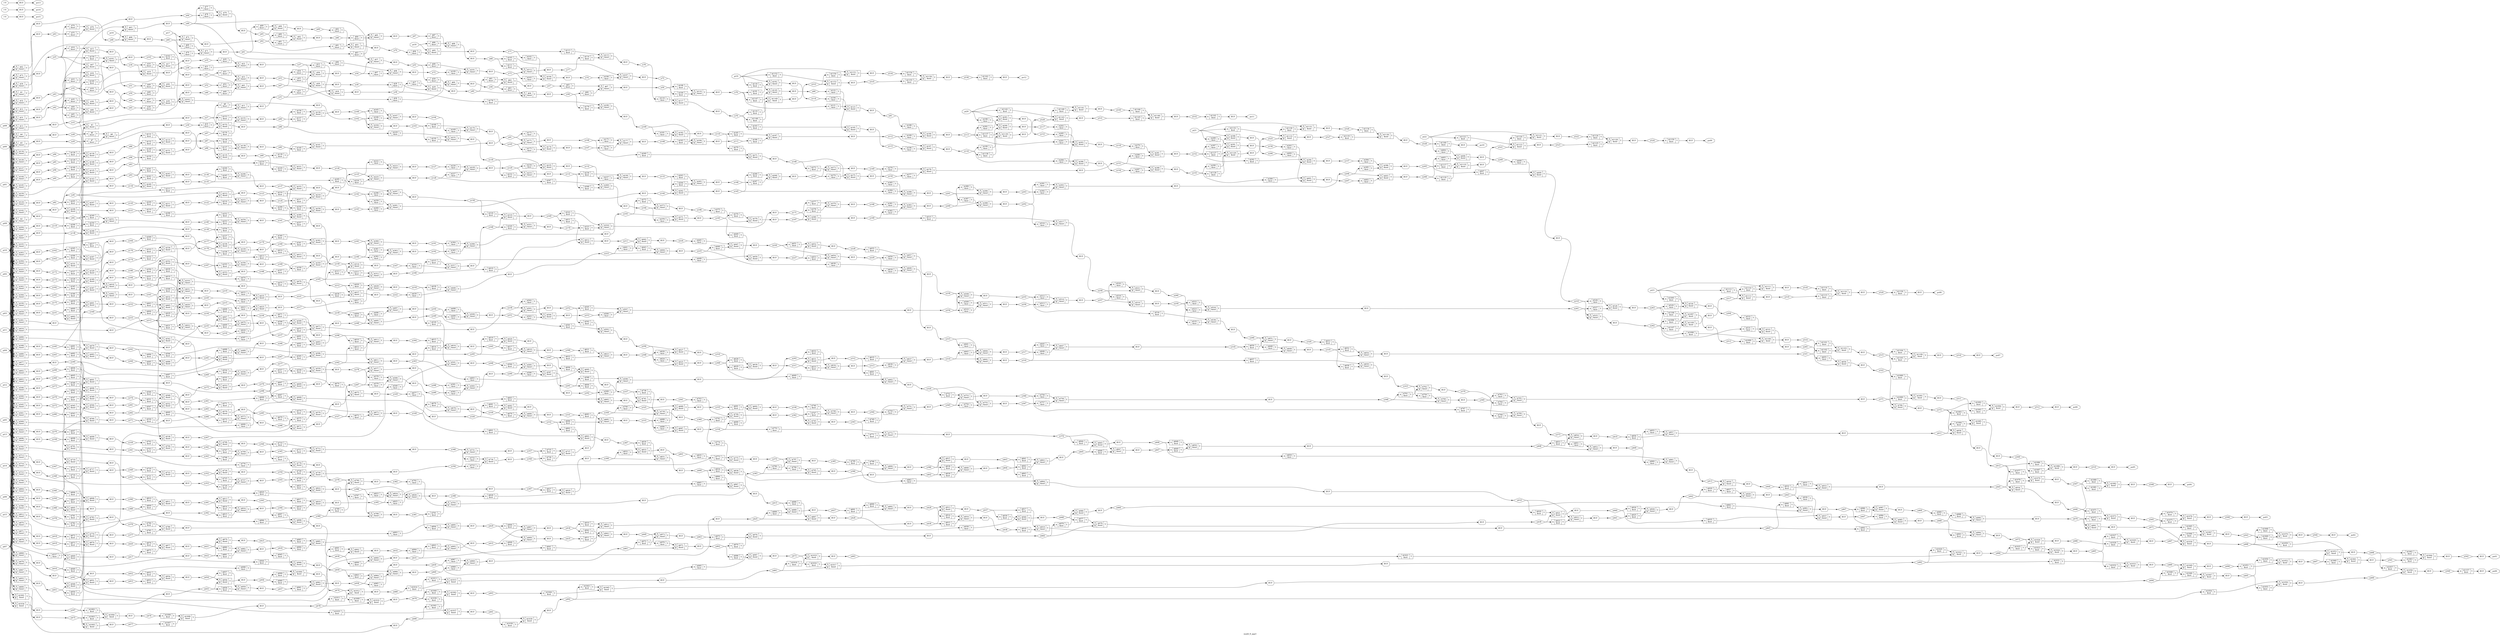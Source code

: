 digraph "madd_8_app3" {
label="madd_8_app3";
rankdir="LR";
remincross=true;
n1163 [ shape=diamond, label="n536", color="black", fontcolor="black" ];
n1164 [ shape=diamond, label="n535", color="black", fontcolor="black" ];
n1165 [ shape=diamond, label="n534", color="black", fontcolor="black" ];
n1166 [ shape=diamond, label="n533", color="black", fontcolor="black" ];
n1167 [ shape=diamond, label="n532", color="black", fontcolor="black" ];
n1168 [ shape=diamond, label="n531", color="black", fontcolor="black" ];
n1169 [ shape=diamond, label="n530", color="black", fontcolor="black" ];
n1170 [ shape=diamond, label="n529", color="black", fontcolor="black" ];
n1171 [ shape=diamond, label="n528", color="black", fontcolor="black" ];
n1172 [ shape=diamond, label="n527", color="black", fontcolor="black" ];
n1173 [ shape=diamond, label="n526", color="black", fontcolor="black" ];
n1174 [ shape=diamond, label="n525", color="black", fontcolor="black" ];
n1175 [ shape=diamond, label="n524", color="black", fontcolor="black" ];
n1176 [ shape=diamond, label="n523", color="black", fontcolor="black" ];
n1177 [ shape=diamond, label="n522", color="black", fontcolor="black" ];
n1178 [ shape=diamond, label="n521", color="black", fontcolor="black" ];
n1179 [ shape=diamond, label="n520", color="black", fontcolor="black" ];
n1180 [ shape=diamond, label="n519", color="black", fontcolor="black" ];
n1181 [ shape=diamond, label="n518", color="black", fontcolor="black" ];
n1182 [ shape=diamond, label="n517", color="black", fontcolor="black" ];
n1183 [ shape=diamond, label="n516", color="black", fontcolor="black" ];
n1184 [ shape=diamond, label="n515", color="black", fontcolor="black" ];
n1185 [ shape=diamond, label="n514", color="black", fontcolor="black" ];
n1186 [ shape=diamond, label="n513", color="black", fontcolor="black" ];
n1187 [ shape=diamond, label="n512", color="black", fontcolor="black" ];
n1188 [ shape=diamond, label="n511", color="black", fontcolor="black" ];
n1189 [ shape=diamond, label="n510", color="black", fontcolor="black" ];
n1190 [ shape=diamond, label="n509", color="black", fontcolor="black" ];
n1191 [ shape=diamond, label="n508", color="black", fontcolor="black" ];
n1192 [ shape=diamond, label="n507", color="black", fontcolor="black" ];
n1193 [ shape=diamond, label="n506", color="black", fontcolor="black" ];
n1194 [ shape=diamond, label="n505", color="black", fontcolor="black" ];
n1195 [ shape=diamond, label="n504", color="black", fontcolor="black" ];
n1196 [ shape=diamond, label="n503", color="black", fontcolor="black" ];
n1197 [ shape=diamond, label="n502", color="black", fontcolor="black" ];
n1198 [ shape=diamond, label="n501", color="black", fontcolor="black" ];
n1199 [ shape=diamond, label="n500", color="black", fontcolor="black" ];
n1200 [ shape=diamond, label="n499", color="black", fontcolor="black" ];
n1201 [ shape=diamond, label="n498", color="black", fontcolor="black" ];
n1202 [ shape=diamond, label="n497", color="black", fontcolor="black" ];
n1203 [ shape=diamond, label="n496", color="black", fontcolor="black" ];
n1204 [ shape=diamond, label="n495", color="black", fontcolor="black" ];
n1205 [ shape=diamond, label="n494", color="black", fontcolor="black" ];
n1206 [ shape=diamond, label="n493", color="black", fontcolor="black" ];
n1207 [ shape=diamond, label="n492", color="black", fontcolor="black" ];
n1208 [ shape=diamond, label="n491", color="black", fontcolor="black" ];
n1209 [ shape=diamond, label="n490", color="black", fontcolor="black" ];
n1210 [ shape=diamond, label="n489", color="black", fontcolor="black" ];
n1211 [ shape=diamond, label="n488", color="black", fontcolor="black" ];
n1212 [ shape=diamond, label="n487", color="black", fontcolor="black" ];
n1213 [ shape=diamond, label="n486", color="black", fontcolor="black" ];
n1214 [ shape=diamond, label="n485", color="black", fontcolor="black" ];
n1215 [ shape=diamond, label="n484", color="black", fontcolor="black" ];
n1216 [ shape=diamond, label="n483", color="black", fontcolor="black" ];
n1217 [ shape=diamond, label="n482", color="black", fontcolor="black" ];
n1218 [ shape=diamond, label="n481", color="black", fontcolor="black" ];
n1219 [ shape=diamond, label="n480", color="black", fontcolor="black" ];
n1220 [ shape=diamond, label="n479", color="black", fontcolor="black" ];
n1221 [ shape=diamond, label="n478", color="black", fontcolor="black" ];
n1222 [ shape=diamond, label="n477", color="black", fontcolor="black" ];
n1223 [ shape=diamond, label="n476", color="black", fontcolor="black" ];
n1224 [ shape=diamond, label="n475", color="black", fontcolor="black" ];
n1225 [ shape=diamond, label="n474", color="black", fontcolor="black" ];
n1226 [ shape=diamond, label="n473", color="black", fontcolor="black" ];
n1227 [ shape=diamond, label="n472", color="black", fontcolor="black" ];
n1228 [ shape=diamond, label="n471", color="black", fontcolor="black" ];
n1229 [ shape=diamond, label="n470", color="black", fontcolor="black" ];
n1230 [ shape=diamond, label="n469", color="black", fontcolor="black" ];
n1231 [ shape=diamond, label="n468", color="black", fontcolor="black" ];
n1232 [ shape=diamond, label="n467", color="black", fontcolor="black" ];
n1233 [ shape=diamond, label="n466", color="black", fontcolor="black" ];
n1234 [ shape=diamond, label="n465", color="black", fontcolor="black" ];
n1235 [ shape=diamond, label="n464", color="black", fontcolor="black" ];
n1236 [ shape=diamond, label="n463", color="black", fontcolor="black" ];
n1237 [ shape=diamond, label="n462", color="black", fontcolor="black" ];
n1238 [ shape=diamond, label="n461", color="black", fontcolor="black" ];
n1239 [ shape=diamond, label="n460", color="black", fontcolor="black" ];
n1240 [ shape=diamond, label="n459", color="black", fontcolor="black" ];
n1241 [ shape=diamond, label="n458", color="black", fontcolor="black" ];
n1242 [ shape=diamond, label="n457", color="black", fontcolor="black" ];
n1243 [ shape=diamond, label="n456", color="black", fontcolor="black" ];
n1244 [ shape=diamond, label="n455", color="black", fontcolor="black" ];
n1245 [ shape=diamond, label="n454", color="black", fontcolor="black" ];
n1246 [ shape=diamond, label="n453", color="black", fontcolor="black" ];
n1247 [ shape=diamond, label="n452", color="black", fontcolor="black" ];
n1248 [ shape=diamond, label="n451", color="black", fontcolor="black" ];
n1249 [ shape=diamond, label="n450", color="black", fontcolor="black" ];
n1250 [ shape=diamond, label="n449", color="black", fontcolor="black" ];
n1251 [ shape=diamond, label="n448", color="black", fontcolor="black" ];
n1252 [ shape=diamond, label="n447", color="black", fontcolor="black" ];
n1253 [ shape=diamond, label="n446", color="black", fontcolor="black" ];
n1254 [ shape=diamond, label="n445", color="black", fontcolor="black" ];
n1255 [ shape=diamond, label="n444", color="black", fontcolor="black" ];
n1256 [ shape=diamond, label="n443", color="black", fontcolor="black" ];
n1257 [ shape=diamond, label="n442", color="black", fontcolor="black" ];
n1258 [ shape=diamond, label="n441", color="black", fontcolor="black" ];
n1259 [ shape=diamond, label="n440", color="black", fontcolor="black" ];
n1260 [ shape=diamond, label="n439", color="black", fontcolor="black" ];
n1261 [ shape=diamond, label="n438", color="black", fontcolor="black" ];
n1262 [ shape=diamond, label="n437", color="black", fontcolor="black" ];
n1263 [ shape=diamond, label="n436", color="black", fontcolor="black" ];
n1264 [ shape=diamond, label="n435", color="black", fontcolor="black" ];
n1265 [ shape=diamond, label="n434", color="black", fontcolor="black" ];
n1266 [ shape=diamond, label="n433", color="black", fontcolor="black" ];
n1267 [ shape=diamond, label="n432", color="black", fontcolor="black" ];
n1268 [ shape=diamond, label="n431", color="black", fontcolor="black" ];
n1269 [ shape=diamond, label="n430", color="black", fontcolor="black" ];
n1270 [ shape=diamond, label="n429", color="black", fontcolor="black" ];
n1271 [ shape=diamond, label="n428", color="black", fontcolor="black" ];
n1272 [ shape=diamond, label="n427", color="black", fontcolor="black" ];
n1273 [ shape=diamond, label="n426", color="black", fontcolor="black" ];
n1274 [ shape=diamond, label="n425", color="black", fontcolor="black" ];
n1275 [ shape=diamond, label="n424", color="black", fontcolor="black" ];
n1276 [ shape=diamond, label="n423", color="black", fontcolor="black" ];
n1277 [ shape=diamond, label="n422", color="black", fontcolor="black" ];
n1278 [ shape=diamond, label="n421", color="black", fontcolor="black" ];
n1279 [ shape=diamond, label="n420", color="black", fontcolor="black" ];
n1280 [ shape=diamond, label="n419", color="black", fontcolor="black" ];
n1281 [ shape=diamond, label="n418", color="black", fontcolor="black" ];
n1282 [ shape=diamond, label="n417", color="black", fontcolor="black" ];
n1283 [ shape=diamond, label="n416", color="black", fontcolor="black" ];
n1284 [ shape=diamond, label="n415", color="black", fontcolor="black" ];
n1285 [ shape=diamond, label="n414", color="black", fontcolor="black" ];
n1286 [ shape=diamond, label="n413", color="black", fontcolor="black" ];
n1287 [ shape=diamond, label="n412", color="black", fontcolor="black" ];
n1288 [ shape=diamond, label="n411", color="black", fontcolor="black" ];
n1289 [ shape=diamond, label="n410", color="black", fontcolor="black" ];
n1290 [ shape=diamond, label="n409", color="black", fontcolor="black" ];
n1291 [ shape=diamond, label="n408", color="black", fontcolor="black" ];
n1292 [ shape=diamond, label="n407", color="black", fontcolor="black" ];
n1293 [ shape=diamond, label="n406", color="black", fontcolor="black" ];
n1294 [ shape=diamond, label="n405", color="black", fontcolor="black" ];
n1295 [ shape=diamond, label="n404", color="black", fontcolor="black" ];
n1296 [ shape=diamond, label="n403", color="black", fontcolor="black" ];
n1297 [ shape=diamond, label="n402", color="black", fontcolor="black" ];
n1298 [ shape=diamond, label="n401", color="black", fontcolor="black" ];
n1299 [ shape=diamond, label="n400", color="black", fontcolor="black" ];
n1300 [ shape=diamond, label="n399", color="black", fontcolor="black" ];
n1301 [ shape=diamond, label="n398", color="black", fontcolor="black" ];
n1302 [ shape=diamond, label="n397", color="black", fontcolor="black" ];
n1303 [ shape=diamond, label="n396", color="black", fontcolor="black" ];
n1304 [ shape=diamond, label="n395", color="black", fontcolor="black" ];
n1305 [ shape=diamond, label="n394", color="black", fontcolor="black" ];
n1306 [ shape=diamond, label="n393", color="black", fontcolor="black" ];
n1307 [ shape=diamond, label="n392", color="black", fontcolor="black" ];
n1308 [ shape=diamond, label="n391", color="black", fontcolor="black" ];
n1309 [ shape=diamond, label="n390", color="black", fontcolor="black" ];
n1310 [ shape=diamond, label="n389", color="black", fontcolor="black" ];
n1311 [ shape=diamond, label="n388", color="black", fontcolor="black" ];
n1312 [ shape=diamond, label="n387", color="black", fontcolor="black" ];
n1313 [ shape=diamond, label="n386", color="black", fontcolor="black" ];
n1314 [ shape=diamond, label="n385", color="black", fontcolor="black" ];
n1315 [ shape=diamond, label="n384", color="black", fontcolor="black" ];
n1316 [ shape=diamond, label="n383", color="black", fontcolor="black" ];
n1317 [ shape=diamond, label="n382", color="black", fontcolor="black" ];
n1318 [ shape=diamond, label="n381", color="black", fontcolor="black" ];
n1319 [ shape=diamond, label="n380", color="black", fontcolor="black" ];
n1320 [ shape=diamond, label="n379", color="black", fontcolor="black" ];
n1321 [ shape=diamond, label="n378", color="black", fontcolor="black" ];
n1322 [ shape=diamond, label="n377", color="black", fontcolor="black" ];
n1323 [ shape=diamond, label="n376", color="black", fontcolor="black" ];
n1324 [ shape=diamond, label="n375", color="black", fontcolor="black" ];
n1325 [ shape=diamond, label="n374", color="black", fontcolor="black" ];
n1326 [ shape=diamond, label="n373", color="black", fontcolor="black" ];
n1327 [ shape=diamond, label="n372", color="black", fontcolor="black" ];
n1328 [ shape=diamond, label="n371", color="black", fontcolor="black" ];
n1329 [ shape=diamond, label="n370", color="black", fontcolor="black" ];
n1330 [ shape=diamond, label="n369", color="black", fontcolor="black" ];
n1331 [ shape=diamond, label="n368", color="black", fontcolor="black" ];
n1332 [ shape=diamond, label="n367", color="black", fontcolor="black" ];
n1333 [ shape=diamond, label="n366", color="black", fontcolor="black" ];
n1334 [ shape=diamond, label="n365", color="black", fontcolor="black" ];
n1335 [ shape=diamond, label="n364", color="black", fontcolor="black" ];
n1336 [ shape=diamond, label="n363", color="black", fontcolor="black" ];
n1337 [ shape=diamond, label="n362", color="black", fontcolor="black" ];
n1338 [ shape=diamond, label="n361", color="black", fontcolor="black" ];
n1339 [ shape=diamond, label="n360", color="black", fontcolor="black" ];
n1340 [ shape=diamond, label="n359", color="black", fontcolor="black" ];
n1341 [ shape=diamond, label="n358", color="black", fontcolor="black" ];
n1342 [ shape=diamond, label="n357", color="black", fontcolor="black" ];
n1343 [ shape=diamond, label="n356", color="black", fontcolor="black" ];
n1344 [ shape=diamond, label="n355", color="black", fontcolor="black" ];
n1345 [ shape=diamond, label="n354", color="black", fontcolor="black" ];
n1346 [ shape=diamond, label="n353", color="black", fontcolor="black" ];
n1347 [ shape=diamond, label="n352", color="black", fontcolor="black" ];
n1348 [ shape=diamond, label="n351", color="black", fontcolor="black" ];
n1349 [ shape=diamond, label="n350", color="black", fontcolor="black" ];
n1350 [ shape=diamond, label="n349", color="black", fontcolor="black" ];
n1351 [ shape=diamond, label="n348", color="black", fontcolor="black" ];
n1352 [ shape=diamond, label="n347", color="black", fontcolor="black" ];
n1353 [ shape=diamond, label="n346", color="black", fontcolor="black" ];
n1354 [ shape=diamond, label="n345", color="black", fontcolor="black" ];
n1355 [ shape=diamond, label="n344", color="black", fontcolor="black" ];
n1356 [ shape=diamond, label="n343", color="black", fontcolor="black" ];
n1357 [ shape=diamond, label="n342", color="black", fontcolor="black" ];
n1358 [ shape=diamond, label="n341", color="black", fontcolor="black" ];
n1359 [ shape=diamond, label="n340", color="black", fontcolor="black" ];
n1360 [ shape=diamond, label="n339", color="black", fontcolor="black" ];
n1361 [ shape=diamond, label="n338", color="black", fontcolor="black" ];
n1362 [ shape=diamond, label="n337", color="black", fontcolor="black" ];
n1363 [ shape=diamond, label="n336", color="black", fontcolor="black" ];
n1364 [ shape=diamond, label="n335", color="black", fontcolor="black" ];
n1365 [ shape=diamond, label="n334", color="black", fontcolor="black" ];
n1366 [ shape=diamond, label="n333", color="black", fontcolor="black" ];
n1367 [ shape=diamond, label="n332", color="black", fontcolor="black" ];
n1368 [ shape=diamond, label="n331", color="black", fontcolor="black" ];
n1369 [ shape=diamond, label="n330", color="black", fontcolor="black" ];
n1370 [ shape=diamond, label="n329", color="black", fontcolor="black" ];
n1371 [ shape=diamond, label="n328", color="black", fontcolor="black" ];
n1372 [ shape=diamond, label="n327", color="black", fontcolor="black" ];
n1373 [ shape=diamond, label="n326", color="black", fontcolor="black" ];
n1374 [ shape=diamond, label="n325", color="black", fontcolor="black" ];
n1375 [ shape=diamond, label="n324", color="black", fontcolor="black" ];
n1376 [ shape=diamond, label="n323", color="black", fontcolor="black" ];
n1377 [ shape=diamond, label="n322", color="black", fontcolor="black" ];
n1378 [ shape=diamond, label="n321", color="black", fontcolor="black" ];
n1379 [ shape=diamond, label="n320", color="black", fontcolor="black" ];
n1380 [ shape=diamond, label="n319", color="black", fontcolor="black" ];
n1381 [ shape=diamond, label="n318", color="black", fontcolor="black" ];
n1382 [ shape=diamond, label="n317", color="black", fontcolor="black" ];
n1383 [ shape=diamond, label="n316", color="black", fontcolor="black" ];
n1384 [ shape=diamond, label="n315", color="black", fontcolor="black" ];
n1385 [ shape=diamond, label="n314", color="black", fontcolor="black" ];
n1386 [ shape=diamond, label="n313", color="black", fontcolor="black" ];
n1387 [ shape=diamond, label="n312", color="black", fontcolor="black" ];
n1388 [ shape=diamond, label="n311", color="black", fontcolor="black" ];
n1389 [ shape=diamond, label="n310", color="black", fontcolor="black" ];
n1390 [ shape=diamond, label="n309", color="black", fontcolor="black" ];
n1391 [ shape=diamond, label="n308", color="black", fontcolor="black" ];
n1392 [ shape=diamond, label="n307", color="black", fontcolor="black" ];
n1393 [ shape=diamond, label="n306", color="black", fontcolor="black" ];
n1394 [ shape=diamond, label="n305", color="black", fontcolor="black" ];
n1395 [ shape=diamond, label="n304", color="black", fontcolor="black" ];
n1396 [ shape=diamond, label="n303", color="black", fontcolor="black" ];
n1397 [ shape=diamond, label="n302", color="black", fontcolor="black" ];
n1398 [ shape=diamond, label="n301", color="black", fontcolor="black" ];
n1399 [ shape=diamond, label="n300", color="black", fontcolor="black" ];
n1400 [ shape=diamond, label="n299", color="black", fontcolor="black" ];
n1401 [ shape=diamond, label="n298", color="black", fontcolor="black" ];
n1402 [ shape=diamond, label="n297", color="black", fontcolor="black" ];
n1403 [ shape=diamond, label="n296", color="black", fontcolor="black" ];
n1404 [ shape=diamond, label="n295", color="black", fontcolor="black" ];
n1405 [ shape=diamond, label="n294", color="black", fontcolor="black" ];
n1406 [ shape=diamond, label="n293", color="black", fontcolor="black" ];
n1407 [ shape=diamond, label="n292", color="black", fontcolor="black" ];
n1408 [ shape=diamond, label="n291", color="black", fontcolor="black" ];
n1409 [ shape=diamond, label="n290", color="black", fontcolor="black" ];
n1410 [ shape=diamond, label="n289", color="black", fontcolor="black" ];
n1411 [ shape=diamond, label="n288", color="black", fontcolor="black" ];
n1412 [ shape=diamond, label="n287", color="black", fontcolor="black" ];
n1413 [ shape=diamond, label="n286", color="black", fontcolor="black" ];
n1414 [ shape=diamond, label="n285", color="black", fontcolor="black" ];
n1415 [ shape=diamond, label="n284", color="black", fontcolor="black" ];
n1416 [ shape=diamond, label="n283", color="black", fontcolor="black" ];
n1417 [ shape=diamond, label="n282", color="black", fontcolor="black" ];
n1418 [ shape=diamond, label="n281", color="black", fontcolor="black" ];
n1419 [ shape=diamond, label="n280", color="black", fontcolor="black" ];
n1420 [ shape=diamond, label="n279", color="black", fontcolor="black" ];
n1421 [ shape=diamond, label="n278", color="black", fontcolor="black" ];
n1422 [ shape=diamond, label="n277", color="black", fontcolor="black" ];
n1423 [ shape=diamond, label="n276", color="black", fontcolor="black" ];
n1424 [ shape=diamond, label="n275", color="black", fontcolor="black" ];
n1425 [ shape=diamond, label="n274", color="black", fontcolor="black" ];
n1426 [ shape=diamond, label="n273", color="black", fontcolor="black" ];
n1427 [ shape=diamond, label="n272", color="black", fontcolor="black" ];
n1428 [ shape=diamond, label="n271", color="black", fontcolor="black" ];
n1429 [ shape=diamond, label="n270", color="black", fontcolor="black" ];
n1430 [ shape=diamond, label="n269", color="black", fontcolor="black" ];
n1431 [ shape=diamond, label="n268", color="black", fontcolor="black" ];
n1432 [ shape=diamond, label="n267", color="black", fontcolor="black" ];
n1433 [ shape=diamond, label="n266", color="black", fontcolor="black" ];
n1434 [ shape=diamond, label="n265", color="black", fontcolor="black" ];
n1435 [ shape=diamond, label="n264", color="black", fontcolor="black" ];
n1436 [ shape=diamond, label="n263", color="black", fontcolor="black" ];
n1437 [ shape=diamond, label="n262", color="black", fontcolor="black" ];
n1438 [ shape=diamond, label="n261", color="black", fontcolor="black" ];
n1439 [ shape=diamond, label="n260", color="black", fontcolor="black" ];
n1440 [ shape=diamond, label="n259", color="black", fontcolor="black" ];
n1441 [ shape=diamond, label="n258", color="black", fontcolor="black" ];
n1442 [ shape=diamond, label="n257", color="black", fontcolor="black" ];
n1443 [ shape=diamond, label="n256", color="black", fontcolor="black" ];
n1444 [ shape=diamond, label="n255", color="black", fontcolor="black" ];
n1445 [ shape=diamond, label="n254", color="black", fontcolor="black" ];
n1446 [ shape=diamond, label="n253", color="black", fontcolor="black" ];
n1447 [ shape=diamond, label="n252", color="black", fontcolor="black" ];
n1448 [ shape=diamond, label="n251", color="black", fontcolor="black" ];
n1449 [ shape=diamond, label="n250", color="black", fontcolor="black" ];
n1450 [ shape=diamond, label="n249", color="black", fontcolor="black" ];
n1451 [ shape=diamond, label="n248", color="black", fontcolor="black" ];
n1452 [ shape=diamond, label="n247", color="black", fontcolor="black" ];
n1453 [ shape=diamond, label="n246", color="black", fontcolor="black" ];
n1454 [ shape=diamond, label="n245", color="black", fontcolor="black" ];
n1455 [ shape=diamond, label="n244", color="black", fontcolor="black" ];
n1456 [ shape=diamond, label="n243", color="black", fontcolor="black" ];
n1457 [ shape=diamond, label="n242", color="black", fontcolor="black" ];
n1458 [ shape=diamond, label="n241", color="black", fontcolor="black" ];
n1459 [ shape=diamond, label="n240", color="black", fontcolor="black" ];
n1460 [ shape=diamond, label="n239", color="black", fontcolor="black" ];
n1461 [ shape=diamond, label="n238", color="black", fontcolor="black" ];
n1462 [ shape=diamond, label="n237", color="black", fontcolor="black" ];
n1463 [ shape=diamond, label="n236", color="black", fontcolor="black" ];
n1464 [ shape=diamond, label="n235", color="black", fontcolor="black" ];
n1465 [ shape=diamond, label="n234", color="black", fontcolor="black" ];
n1466 [ shape=diamond, label="n233", color="black", fontcolor="black" ];
n1467 [ shape=diamond, label="n232", color="black", fontcolor="black" ];
n1468 [ shape=diamond, label="n231", color="black", fontcolor="black" ];
n1469 [ shape=diamond, label="n230", color="black", fontcolor="black" ];
n1470 [ shape=diamond, label="n229", color="black", fontcolor="black" ];
n1471 [ shape=diamond, label="n228", color="black", fontcolor="black" ];
n1472 [ shape=diamond, label="n227", color="black", fontcolor="black" ];
n1473 [ shape=diamond, label="n226", color="black", fontcolor="black" ];
n1474 [ shape=diamond, label="n225", color="black", fontcolor="black" ];
n1475 [ shape=diamond, label="n224", color="black", fontcolor="black" ];
n1476 [ shape=diamond, label="n223", color="black", fontcolor="black" ];
n1477 [ shape=diamond, label="n222", color="black", fontcolor="black" ];
n1478 [ shape=diamond, label="n221", color="black", fontcolor="black" ];
n1479 [ shape=diamond, label="n220", color="black", fontcolor="black" ];
n1480 [ shape=diamond, label="n219", color="black", fontcolor="black" ];
n1481 [ shape=diamond, label="n218", color="black", fontcolor="black" ];
n1482 [ shape=diamond, label="n217", color="black", fontcolor="black" ];
n1483 [ shape=diamond, label="n216", color="black", fontcolor="black" ];
n1484 [ shape=diamond, label="n215", color="black", fontcolor="black" ];
n1485 [ shape=diamond, label="n214", color="black", fontcolor="black" ];
n1486 [ shape=diamond, label="n213", color="black", fontcolor="black" ];
n1487 [ shape=diamond, label="n212", color="black", fontcolor="black" ];
n1488 [ shape=diamond, label="n211", color="black", fontcolor="black" ];
n1489 [ shape=diamond, label="n210", color="black", fontcolor="black" ];
n1490 [ shape=diamond, label="n209", color="black", fontcolor="black" ];
n1491 [ shape=diamond, label="n208", color="black", fontcolor="black" ];
n1492 [ shape=diamond, label="n207", color="black", fontcolor="black" ];
n1493 [ shape=diamond, label="n206", color="black", fontcolor="black" ];
n1494 [ shape=diamond, label="n205", color="black", fontcolor="black" ];
n1495 [ shape=diamond, label="n204", color="black", fontcolor="black" ];
n1496 [ shape=diamond, label="n203", color="black", fontcolor="black" ];
n1497 [ shape=diamond, label="n202", color="black", fontcolor="black" ];
n1498 [ shape=diamond, label="n201", color="black", fontcolor="black" ];
n1499 [ shape=diamond, label="n200", color="black", fontcolor="black" ];
n1500 [ shape=diamond, label="n199", color="black", fontcolor="black" ];
n1501 [ shape=diamond, label="n198", color="black", fontcolor="black" ];
n1502 [ shape=diamond, label="n197", color="black", fontcolor="black" ];
n1503 [ shape=diamond, label="n196", color="black", fontcolor="black" ];
n1504 [ shape=diamond, label="n195", color="black", fontcolor="black" ];
n1505 [ shape=diamond, label="n194", color="black", fontcolor="black" ];
n1506 [ shape=diamond, label="n193", color="black", fontcolor="black" ];
n1507 [ shape=diamond, label="n192", color="black", fontcolor="black" ];
n1508 [ shape=diamond, label="n191", color="black", fontcolor="black" ];
n1509 [ shape=diamond, label="n190", color="black", fontcolor="black" ];
n1510 [ shape=diamond, label="n189", color="black", fontcolor="black" ];
n1511 [ shape=diamond, label="n188", color="black", fontcolor="black" ];
n1512 [ shape=diamond, label="n187", color="black", fontcolor="black" ];
n1513 [ shape=diamond, label="n186", color="black", fontcolor="black" ];
n1514 [ shape=diamond, label="n185", color="black", fontcolor="black" ];
n1515 [ shape=diamond, label="n184", color="black", fontcolor="black" ];
n1516 [ shape=diamond, label="n183", color="black", fontcolor="black" ];
n1517 [ shape=diamond, label="n182", color="black", fontcolor="black" ];
n1518 [ shape=diamond, label="n181", color="black", fontcolor="black" ];
n1519 [ shape=diamond, label="n180", color="black", fontcolor="black" ];
n1520 [ shape=diamond, label="n179", color="black", fontcolor="black" ];
n1521 [ shape=diamond, label="n178", color="black", fontcolor="black" ];
n1522 [ shape=diamond, label="n177", color="black", fontcolor="black" ];
n1523 [ shape=diamond, label="n176", color="black", fontcolor="black" ];
n1524 [ shape=diamond, label="n175", color="black", fontcolor="black" ];
n1525 [ shape=diamond, label="n174", color="black", fontcolor="black" ];
n1526 [ shape=diamond, label="n173", color="black", fontcolor="black" ];
n1527 [ shape=diamond, label="n172", color="black", fontcolor="black" ];
n1528 [ shape=diamond, label="n171", color="black", fontcolor="black" ];
n1529 [ shape=diamond, label="n170", color="black", fontcolor="black" ];
n1530 [ shape=diamond, label="n169", color="black", fontcolor="black" ];
n1531 [ shape=diamond, label="n168", color="black", fontcolor="black" ];
n1532 [ shape=diamond, label="n167", color="black", fontcolor="black" ];
n1533 [ shape=diamond, label="n166", color="black", fontcolor="black" ];
n1534 [ shape=diamond, label="n165", color="black", fontcolor="black" ];
n1535 [ shape=diamond, label="n164", color="black", fontcolor="black" ];
n1536 [ shape=diamond, label="n163", color="black", fontcolor="black" ];
n1537 [ shape=diamond, label="n162", color="black", fontcolor="black" ];
n1538 [ shape=diamond, label="n161", color="black", fontcolor="black" ];
n1539 [ shape=diamond, label="n160", color="black", fontcolor="black" ];
n1540 [ shape=diamond, label="n159", color="black", fontcolor="black" ];
n1541 [ shape=diamond, label="n158", color="black", fontcolor="black" ];
n1542 [ shape=diamond, label="n157", color="black", fontcolor="black" ];
n1543 [ shape=diamond, label="n156", color="black", fontcolor="black" ];
n1544 [ shape=diamond, label="n155", color="black", fontcolor="black" ];
n1545 [ shape=diamond, label="n154", color="black", fontcolor="black" ];
n1546 [ shape=diamond, label="n153", color="black", fontcolor="black" ];
n1547 [ shape=diamond, label="n152", color="black", fontcolor="black" ];
n1548 [ shape=diamond, label="n151", color="black", fontcolor="black" ];
n1549 [ shape=diamond, label="n150", color="black", fontcolor="black" ];
n1550 [ shape=diamond, label="n149", color="black", fontcolor="black" ];
n1551 [ shape=diamond, label="n148", color="black", fontcolor="black" ];
n1552 [ shape=diamond, label="n147", color="black", fontcolor="black" ];
n1553 [ shape=diamond, label="n146", color="black", fontcolor="black" ];
n1554 [ shape=diamond, label="n145", color="black", fontcolor="black" ];
n1555 [ shape=diamond, label="n144", color="black", fontcolor="black" ];
n1556 [ shape=diamond, label="n143", color="black", fontcolor="black" ];
n1557 [ shape=diamond, label="n142", color="black", fontcolor="black" ];
n1558 [ shape=diamond, label="n141", color="black", fontcolor="black" ];
n1559 [ shape=diamond, label="n140", color="black", fontcolor="black" ];
n1560 [ shape=diamond, label="n139", color="black", fontcolor="black" ];
n1561 [ shape=diamond, label="n138", color="black", fontcolor="black" ];
n1562 [ shape=diamond, label="n137", color="black", fontcolor="black" ];
n1563 [ shape=diamond, label="n136", color="black", fontcolor="black" ];
n1564 [ shape=diamond, label="n135", color="black", fontcolor="black" ];
n1565 [ shape=diamond, label="n134", color="black", fontcolor="black" ];
n1566 [ shape=diamond, label="n133", color="black", fontcolor="black" ];
n1567 [ shape=diamond, label="n132", color="black", fontcolor="black" ];
n1568 [ shape=diamond, label="n131", color="black", fontcolor="black" ];
n1569 [ shape=diamond, label="n130", color="black", fontcolor="black" ];
n1570 [ shape=diamond, label="n129", color="black", fontcolor="black" ];
n1571 [ shape=diamond, label="n128", color="black", fontcolor="black" ];
n1572 [ shape=diamond, label="n127", color="black", fontcolor="black" ];
n1573 [ shape=diamond, label="n126", color="black", fontcolor="black" ];
n1574 [ shape=diamond, label="n125", color="black", fontcolor="black" ];
n1575 [ shape=diamond, label="n124", color="black", fontcolor="black" ];
n1576 [ shape=diamond, label="n123", color="black", fontcolor="black" ];
n1577 [ shape=diamond, label="n122", color="black", fontcolor="black" ];
n1578 [ shape=diamond, label="n121", color="black", fontcolor="black" ];
n1579 [ shape=diamond, label="n120", color="black", fontcolor="black" ];
n1580 [ shape=diamond, label="n119", color="black", fontcolor="black" ];
n1581 [ shape=diamond, label="n118", color="black", fontcolor="black" ];
n1582 [ shape=diamond, label="n117", color="black", fontcolor="black" ];
n1583 [ shape=diamond, label="n116", color="black", fontcolor="black" ];
n1584 [ shape=diamond, label="n115", color="black", fontcolor="black" ];
n1585 [ shape=diamond, label="n114", color="black", fontcolor="black" ];
n1586 [ shape=diamond, label="n113", color="black", fontcolor="black" ];
n1587 [ shape=diamond, label="n112", color="black", fontcolor="black" ];
n1588 [ shape=diamond, label="n111", color="black", fontcolor="black" ];
n1589 [ shape=diamond, label="n110", color="black", fontcolor="black" ];
n1590 [ shape=diamond, label="n109", color="black", fontcolor="black" ];
n1591 [ shape=diamond, label="n108", color="black", fontcolor="black" ];
n1592 [ shape=diamond, label="n107", color="black", fontcolor="black" ];
n1593 [ shape=diamond, label="n106", color="black", fontcolor="black" ];
n1594 [ shape=diamond, label="n105", color="black", fontcolor="black" ];
n1595 [ shape=diamond, label="n104", color="black", fontcolor="black" ];
n1596 [ shape=diamond, label="n103", color="black", fontcolor="black" ];
n1597 [ shape=diamond, label="n102", color="black", fontcolor="black" ];
n1598 [ shape=diamond, label="n101", color="black", fontcolor="black" ];
n1599 [ shape=diamond, label="n100", color="black", fontcolor="black" ];
n1600 [ shape=diamond, label="n99", color="black", fontcolor="black" ];
n1601 [ shape=diamond, label="n98", color="black", fontcolor="black" ];
n1602 [ shape=diamond, label="n97", color="black", fontcolor="black" ];
n1603 [ shape=diamond, label="n96", color="black", fontcolor="black" ];
n1604 [ shape=diamond, label="n95", color="black", fontcolor="black" ];
n1605 [ shape=diamond, label="n94", color="black", fontcolor="black" ];
n1606 [ shape=diamond, label="n93", color="black", fontcolor="black" ];
n1607 [ shape=diamond, label="n92", color="black", fontcolor="black" ];
n1608 [ shape=diamond, label="n91", color="black", fontcolor="black" ];
n1609 [ shape=diamond, label="n90", color="black", fontcolor="black" ];
n1610 [ shape=diamond, label="n89", color="black", fontcolor="black" ];
n1611 [ shape=diamond, label="n88", color="black", fontcolor="black" ];
n1612 [ shape=diamond, label="n87", color="black", fontcolor="black" ];
n1613 [ shape=diamond, label="n86", color="black", fontcolor="black" ];
n1614 [ shape=diamond, label="n85", color="black", fontcolor="black" ];
n1615 [ shape=diamond, label="n84", color="black", fontcolor="black" ];
n1616 [ shape=diamond, label="n83", color="black", fontcolor="black" ];
n1617 [ shape=diamond, label="n82", color="black", fontcolor="black" ];
n1618 [ shape=diamond, label="n81", color="black", fontcolor="black" ];
n1619 [ shape=diamond, label="n80", color="black", fontcolor="black" ];
n1620 [ shape=diamond, label="n79", color="black", fontcolor="black" ];
n1621 [ shape=diamond, label="n78", color="black", fontcolor="black" ];
n1622 [ shape=diamond, label="n77", color="black", fontcolor="black" ];
n1623 [ shape=diamond, label="n76", color="black", fontcolor="black" ];
n1624 [ shape=diamond, label="n75", color="black", fontcolor="black" ];
n1625 [ shape=diamond, label="n74", color="black", fontcolor="black" ];
n1626 [ shape=diamond, label="n73", color="black", fontcolor="black" ];
n1627 [ shape=diamond, label="n72", color="black", fontcolor="black" ];
n1628 [ shape=diamond, label="n71", color="black", fontcolor="black" ];
n1629 [ shape=diamond, label="n70", color="black", fontcolor="black" ];
n1630 [ shape=diamond, label="n69", color="black", fontcolor="black" ];
n1631 [ shape=diamond, label="n68", color="black", fontcolor="black" ];
n1632 [ shape=diamond, label="n67", color="black", fontcolor="black" ];
n1633 [ shape=diamond, label="n66", color="black", fontcolor="black" ];
n1634 [ shape=diamond, label="n65", color="black", fontcolor="black" ];
n1635 [ shape=diamond, label="n64", color="black", fontcolor="black" ];
n1636 [ shape=diamond, label="n63", color="black", fontcolor="black" ];
n1637 [ shape=diamond, label="n62", color="black", fontcolor="black" ];
n1638 [ shape=diamond, label="n61", color="black", fontcolor="black" ];
n1639 [ shape=diamond, label="n60", color="black", fontcolor="black" ];
n1640 [ shape=diamond, label="n59", color="black", fontcolor="black" ];
n1641 [ shape=diamond, label="n58", color="black", fontcolor="black" ];
n1642 [ shape=diamond, label="n57", color="black", fontcolor="black" ];
n1643 [ shape=diamond, label="n56", color="black", fontcolor="black" ];
n1644 [ shape=diamond, label="n55", color="black", fontcolor="black" ];
n1645 [ shape=diamond, label="n54", color="black", fontcolor="black" ];
n1646 [ shape=diamond, label="n53", color="black", fontcolor="black" ];
n1647 [ shape=diamond, label="n52", color="black", fontcolor="black" ];
n1648 [ shape=diamond, label="n51", color="black", fontcolor="black" ];
n1649 [ shape=diamond, label="n50", color="black", fontcolor="black" ];
n1650 [ shape=diamond, label="n49", color="black", fontcolor="black" ];
n1651 [ shape=diamond, label="n48", color="black", fontcolor="black" ];
n1652 [ shape=diamond, label="n47", color="black", fontcolor="black" ];
n1653 [ shape=diamond, label="n46", color="black", fontcolor="black" ];
n1654 [ shape=diamond, label="n45", color="black", fontcolor="black" ];
n1655 [ shape=diamond, label="n44", color="black", fontcolor="black" ];
n1656 [ shape=diamond, label="n43", color="black", fontcolor="black" ];
n1657 [ shape=diamond, label="n42", color="black", fontcolor="black" ];
n1658 [ shape=diamond, label="n41", color="black", fontcolor="black" ];
n1659 [ shape=diamond, label="n40", color="black", fontcolor="black" ];
n1660 [ shape=diamond, label="n39", color="black", fontcolor="black" ];
n1661 [ shape=diamond, label="n38", color="black", fontcolor="black" ];
n1662 [ shape=diamond, label="n37", color="black", fontcolor="black" ];
n1663 [ shape=diamond, label="n36", color="black", fontcolor="black" ];
n1664 [ shape=diamond, label="n35", color="black", fontcolor="black" ];
n1665 [ shape=diamond, label="n34", color="black", fontcolor="black" ];
n1666 [ shape=diamond, label="n33", color="black", fontcolor="black" ];
n1667 [ shape=diamond, label="n32", color="black", fontcolor="black" ];
n1668 [ shape=diamond, label="n31", color="black", fontcolor="black" ];
n1669 [ shape=diamond, label="n30", color="black", fontcolor="black" ];
n1670 [ shape=diamond, label="n29", color="black", fontcolor="black" ];
n1671 [ shape=diamond, label="n28", color="black", fontcolor="black" ];
n1672 [ shape=diamond, label="n27", color="black", fontcolor="black" ];
n1673 [ shape=diamond, label="n26", color="black", fontcolor="black" ];
n1674 [ shape=diamond, label="n25", color="black", fontcolor="black" ];
n1675 [ shape=octagon, label="po15", color="black", fontcolor="black" ];
n1676 [ shape=octagon, label="po14", color="black", fontcolor="black" ];
n1677 [ shape=octagon, label="po13", color="black", fontcolor="black" ];
n1678 [ shape=octagon, label="po12", color="black", fontcolor="black" ];
n1679 [ shape=octagon, label="po11", color="black", fontcolor="black" ];
n1680 [ shape=octagon, label="po10", color="black", fontcolor="black" ];
n1681 [ shape=octagon, label="po09", color="black", fontcolor="black" ];
n1682 [ shape=octagon, label="po08", color="black", fontcolor="black" ];
n1683 [ shape=octagon, label="po07", color="black", fontcolor="black" ];
n1684 [ shape=octagon, label="po06", color="black", fontcolor="black" ];
n1685 [ shape=octagon, label="po05", color="black", fontcolor="black" ];
n1686 [ shape=octagon, label="po04", color="black", fontcolor="black" ];
n1687 [ shape=octagon, label="po03", color="black", fontcolor="black" ];
n1688 [ shape=octagon, label="po02", color="black", fontcolor="black" ];
n1689 [ shape=octagon, label="po01", color="black", fontcolor="black" ];
n1690 [ shape=octagon, label="po00", color="black", fontcolor="black" ];
n1691 [ shape=octagon, label="pi23", color="black", fontcolor="black" ];
n1692 [ shape=octagon, label="pi22", color="black", fontcolor="black" ];
n1693 [ shape=octagon, label="pi21", color="black", fontcolor="black" ];
n1694 [ shape=octagon, label="pi20", color="black", fontcolor="black" ];
n1695 [ shape=octagon, label="pi19", color="black", fontcolor="black" ];
n1696 [ shape=octagon, label="pi18", color="black", fontcolor="black" ];
n1697 [ shape=octagon, label="pi17", color="black", fontcolor="black" ];
n1698 [ shape=octagon, label="pi16", color="black", fontcolor="black" ];
n1699 [ shape=octagon, label="pi15", color="black", fontcolor="black" ];
n1700 [ shape=octagon, label="pi14", color="black", fontcolor="black" ];
n1701 [ shape=octagon, label="pi13", color="black", fontcolor="black" ];
n1702 [ shape=octagon, label="pi12", color="black", fontcolor="black" ];
n1703 [ shape=octagon, label="pi11", color="black", fontcolor="black" ];
n1704 [ shape=octagon, label="pi10", color="black", fontcolor="black" ];
n1705 [ shape=octagon, label="pi09", color="black", fontcolor="black" ];
n1706 [ shape=octagon, label="pi08", color="black", fontcolor="black" ];
n1707 [ shape=octagon, label="pi07", color="black", fontcolor="black" ];
n1708 [ shape=octagon, label="pi06", color="black", fontcolor="black" ];
n1709 [ shape=octagon, label="pi05", color="black", fontcolor="black" ];
n1710 [ shape=octagon, label="pi04", color="black", fontcolor="black" ];
n1711 [ shape=octagon, label="pi03", color="black", fontcolor="black" ];
n1712 [ shape=octagon, label="pi02", color="black", fontcolor="black" ];
n1713 [ shape=octagon, label="pi01", color="black", fontcolor="black" ];
n1714 [ shape=octagon, label="pi00", color="black", fontcolor="black" ];
c1717 [ shape=record, label="{{<p1715> A}|$1162\n$not|{<p1716> Y}}" ];
c1718 [ shape=record, label="{{<p1715> A}|$1161\n$not|{<p1716> Y}}" ];
c1719 [ shape=record, label="{{<p1715> A}|$1160\n$not|{<p1716> Y}}" ];
c1720 [ shape=record, label="{{<p1715> A}|$1159\n$not|{<p1716> Y}}" ];
c1721 [ shape=record, label="{{<p1715> A}|$1158\n$not|{<p1716> Y}}" ];
c1722 [ shape=record, label="{{<p1715> A}|$1157\n$not|{<p1716> Y}}" ];
c1724 [ shape=record, label="{{<p1715> A|<p1723> B}|$1156\n$and|{<p1716> Y}}" ];
c1725 [ shape=record, label="{{<p1715> A}|$1155\n$not|{<p1716> Y}}" ];
c1726 [ shape=record, label="{{<p1715> A}|$1154\n$not|{<p1716> Y}}" ];
c1727 [ shape=record, label="{{<p1715> A|<p1723> B}|$1153\n$and|{<p1716> Y}}" ];
c1728 [ shape=record, label="{{<p1715> A}|$1152\n$not|{<p1716> Y}}" ];
c1729 [ shape=record, label="{{<p1715> A|<p1723> B}|$1151\n$and|{<p1716> Y}}" ];
c1730 [ shape=record, label="{{<p1715> A}|$1150\n$not|{<p1716> Y}}" ];
c1731 [ shape=record, label="{{<p1715> A|<p1723> B}|$1149\n$and|{<p1716> Y}}" ];
c1732 [ shape=record, label="{{<p1715> A}|$1148\n$not|{<p1716> Y}}" ];
c1733 [ shape=record, label="{{<p1715> A}|$1147\n$not|{<p1716> Y}}" ];
c1734 [ shape=record, label="{{<p1715> A|<p1723> B}|$1146\n$and|{<p1716> Y}}" ];
c1735 [ shape=record, label="{{<p1715> A}|$1145\n$not|{<p1716> Y}}" ];
c1736 [ shape=record, label="{{<p1715> A}|$1144\n$not|{<p1716> Y}}" ];
c1737 [ shape=record, label="{{<p1715> A|<p1723> B}|$1143\n$and|{<p1716> Y}}" ];
c1738 [ shape=record, label="{{<p1715> A}|$1142\n$not|{<p1716> Y}}" ];
c1739 [ shape=record, label="{{<p1715> A|<p1723> B}|$1141\n$and|{<p1716> Y}}" ];
c1740 [ shape=record, label="{{<p1715> A}|$1140\n$not|{<p1716> Y}}" ];
c1741 [ shape=record, label="{{<p1715> A|<p1723> B}|$1139\n$and|{<p1716> Y}}" ];
c1742 [ shape=record, label="{{<p1715> A}|$1138\n$not|{<p1716> Y}}" ];
c1743 [ shape=record, label="{{<p1715> A}|$1137\n$not|{<p1716> Y}}" ];
c1744 [ shape=record, label="{{<p1715> A|<p1723> B}|$1136\n$and|{<p1716> Y}}" ];
c1745 [ shape=record, label="{{<p1715> A}|$1135\n$not|{<p1716> Y}}" ];
c1746 [ shape=record, label="{{<p1715> A}|$1134\n$not|{<p1716> Y}}" ];
c1747 [ shape=record, label="{{<p1715> A|<p1723> B}|$1133\n$and|{<p1716> Y}}" ];
c1748 [ shape=record, label="{{<p1715> A}|$1132\n$not|{<p1716> Y}}" ];
c1749 [ shape=record, label="{{<p1715> A|<p1723> B}|$1131\n$and|{<p1716> Y}}" ];
c1750 [ shape=record, label="{{<p1715> A}|$1130\n$not|{<p1716> Y}}" ];
c1751 [ shape=record, label="{{<p1715> A|<p1723> B}|$1129\n$and|{<p1716> Y}}" ];
c1752 [ shape=record, label="{{<p1715> A}|$1128\n$not|{<p1716> Y}}" ];
c1753 [ shape=record, label="{{<p1715> A}|$1127\n$not|{<p1716> Y}}" ];
c1754 [ shape=record, label="{{<p1715> A|<p1723> B}|$1126\n$and|{<p1716> Y}}" ];
c1755 [ shape=record, label="{{<p1715> A}|$1125\n$not|{<p1716> Y}}" ];
c1756 [ shape=record, label="{{<p1715> A}|$1124\n$not|{<p1716> Y}}" ];
c1757 [ shape=record, label="{{<p1715> A|<p1723> B}|$1123\n$and|{<p1716> Y}}" ];
c1758 [ shape=record, label="{{<p1715> A}|$1122\n$not|{<p1716> Y}}" ];
c1759 [ shape=record, label="{{<p1715> A|<p1723> B}|$1121\n$and|{<p1716> Y}}" ];
c1760 [ shape=record, label="{{<p1715> A}|$1120\n$not|{<p1716> Y}}" ];
c1761 [ shape=record, label="{{<p1715> A|<p1723> B}|$1119\n$and|{<p1716> Y}}" ];
c1762 [ shape=record, label="{{<p1715> A}|$1118\n$not|{<p1716> Y}}" ];
c1763 [ shape=record, label="{{<p1715> A}|$1117\n$not|{<p1716> Y}}" ];
c1764 [ shape=record, label="{{<p1715> A|<p1723> B}|$1116\n$and|{<p1716> Y}}" ];
c1765 [ shape=record, label="{{<p1715> A}|$1115\n$not|{<p1716> Y}}" ];
c1766 [ shape=record, label="{{<p1715> A}|$1114\n$not|{<p1716> Y}}" ];
c1767 [ shape=record, label="{{<p1715> A|<p1723> B}|$1113\n$and|{<p1716> Y}}" ];
c1768 [ shape=record, label="{{<p1715> A}|$1112\n$not|{<p1716> Y}}" ];
c1769 [ shape=record, label="{{<p1715> A|<p1723> B}|$1111\n$and|{<p1716> Y}}" ];
c1770 [ shape=record, label="{{<p1715> A}|$1110\n$not|{<p1716> Y}}" ];
c1771 [ shape=record, label="{{<p1715> A|<p1723> B}|$1109\n$and|{<p1716> Y}}" ];
c1772 [ shape=record, label="{{<p1715> A}|$1108\n$not|{<p1716> Y}}" ];
c1773 [ shape=record, label="{{<p1715> A}|$1107\n$not|{<p1716> Y}}" ];
c1774 [ shape=record, label="{{<p1715> A|<p1723> B}|$1106\n$and|{<p1716> Y}}" ];
c1775 [ shape=record, label="{{<p1715> A}|$1105\n$not|{<p1716> Y}}" ];
c1776 [ shape=record, label="{{<p1715> A}|$1104\n$not|{<p1716> Y}}" ];
c1777 [ shape=record, label="{{<p1715> A|<p1723> B}|$1103\n$and|{<p1716> Y}}" ];
c1778 [ shape=record, label="{{<p1715> A}|$1102\n$not|{<p1716> Y}}" ];
c1779 [ shape=record, label="{{<p1715> A}|$1101\n$not|{<p1716> Y}}" ];
c1780 [ shape=record, label="{{<p1715> A|<p1723> B}|$1100\n$and|{<p1716> Y}}" ];
c1781 [ shape=record, label="{{<p1715> A}|$1099\n$not|{<p1716> Y}}" ];
c1782 [ shape=record, label="{{<p1715> A}|$1098\n$not|{<p1716> Y}}" ];
c1783 [ shape=record, label="{{<p1715> A|<p1723> B}|$1097\n$and|{<p1716> Y}}" ];
c1784 [ shape=record, label="{{<p1715> A}|$1096\n$not|{<p1716> Y}}" ];
c1785 [ shape=record, label="{{<p1715> A}|$1095\n$not|{<p1716> Y}}" ];
c1786 [ shape=record, label="{{<p1715> A|<p1723> B}|$1094\n$and|{<p1716> Y}}" ];
c1787 [ shape=record, label="{{<p1715> A}|$1093\n$not|{<p1716> Y}}" ];
c1788 [ shape=record, label="{{<p1715> A}|$1092\n$not|{<p1716> Y}}" ];
c1789 [ shape=record, label="{{<p1715> A|<p1723> B}|$1091\n$and|{<p1716> Y}}" ];
c1790 [ shape=record, label="{{<p1715> A}|$1090\n$not|{<p1716> Y}}" ];
c1791 [ shape=record, label="{{<p1715> A}|$1089\n$not|{<p1716> Y}}" ];
c1792 [ shape=record, label="{{<p1715> A|<p1723> B}|$1088\n$and|{<p1716> Y}}" ];
c1793 [ shape=record, label="{{<p1715> A}|$1087\n$not|{<p1716> Y}}" ];
c1794 [ shape=record, label="{{<p1715> A}|$1086\n$not|{<p1716> Y}}" ];
c1795 [ shape=record, label="{{<p1715> A|<p1723> B}|$1085\n$and|{<p1716> Y}}" ];
c1796 [ shape=record, label="{{<p1715> A}|$1084\n$not|{<p1716> Y}}" ];
c1797 [ shape=record, label="{{<p1715> A}|$1083\n$not|{<p1716> Y}}" ];
c1798 [ shape=record, label="{{<p1715> A|<p1723> B}|$1082\n$and|{<p1716> Y}}" ];
c1799 [ shape=record, label="{{<p1715> A}|$1081\n$not|{<p1716> Y}}" ];
c1800 [ shape=record, label="{{<p1715> A}|$1080\n$not|{<p1716> Y}}" ];
c1801 [ shape=record, label="{{<p1715> A|<p1723> B}|$1079\n$and|{<p1716> Y}}" ];
c1802 [ shape=record, label="{{<p1715> A}|$1078\n$not|{<p1716> Y}}" ];
c1803 [ shape=record, label="{{<p1715> A}|$1077\n$not|{<p1716> Y}}" ];
c1804 [ shape=record, label="{{<p1715> A|<p1723> B}|$1076\n$and|{<p1716> Y}}" ];
c1805 [ shape=record, label="{{<p1715> A}|$1075\n$not|{<p1716> Y}}" ];
c1806 [ shape=record, label="{{<p1715> A}|$1074\n$not|{<p1716> Y}}" ];
c1807 [ shape=record, label="{{<p1715> A|<p1723> B}|$1073\n$and|{<p1716> Y}}" ];
c1808 [ shape=record, label="{{<p1715> A}|$1072\n$not|{<p1716> Y}}" ];
c1809 [ shape=record, label="{{<p1715> A}|$1071\n$not|{<p1716> Y}}" ];
c1810 [ shape=record, label="{{<p1715> A|<p1723> B}|$1070\n$and|{<p1716> Y}}" ];
c1811 [ shape=record, label="{{<p1715> A}|$1069\n$not|{<p1716> Y}}" ];
c1812 [ shape=record, label="{{<p1715> A}|$1068\n$not|{<p1716> Y}}" ];
c1813 [ shape=record, label="{{<p1715> A|<p1723> B}|$1067\n$and|{<p1716> Y}}" ];
c1814 [ shape=record, label="{{<p1715> A}|$1066\n$not|{<p1716> Y}}" ];
c1815 [ shape=record, label="{{<p1715> A}|$1065\n$not|{<p1716> Y}}" ];
c1816 [ shape=record, label="{{<p1715> A|<p1723> B}|$1064\n$and|{<p1716> Y}}" ];
c1817 [ shape=record, label="{{<p1715> A}|$1063\n$not|{<p1716> Y}}" ];
c1818 [ shape=record, label="{{<p1715> A}|$1062\n$not|{<p1716> Y}}" ];
c1819 [ shape=record, label="{{<p1715> A|<p1723> B}|$1061\n$and|{<p1716> Y}}" ];
c1820 [ shape=record, label="{{<p1715> A}|$1060\n$not|{<p1716> Y}}" ];
c1821 [ shape=record, label="{{<p1715> A}|$1059\n$not|{<p1716> Y}}" ];
c1822 [ shape=record, label="{{<p1715> A|<p1723> B}|$1058\n$and|{<p1716> Y}}" ];
c1823 [ shape=record, label="{{<p1715> A}|$1057\n$not|{<p1716> Y}}" ];
c1824 [ shape=record, label="{{<p1715> A|<p1723> B}|$1056\n$and|{<p1716> Y}}" ];
c1825 [ shape=record, label="{{<p1715> A}|$1055\n$not|{<p1716> Y}}" ];
c1826 [ shape=record, label="{{<p1715> A}|$1054\n$not|{<p1716> Y}}" ];
c1827 [ shape=record, label="{{<p1715> A|<p1723> B}|$1053\n$and|{<p1716> Y}}" ];
c1828 [ shape=record, label="{{<p1715> A|<p1723> B}|$1052\n$and|{<p1716> Y}}" ];
c1829 [ shape=record, label="{{<p1715> A}|$1051\n$not|{<p1716> Y}}" ];
c1830 [ shape=record, label="{{<p1715> A}|$1050\n$not|{<p1716> Y}}" ];
c1831 [ shape=record, label="{{<p1715> A|<p1723> B}|$1049\n$and|{<p1716> Y}}" ];
c1832 [ shape=record, label="{{<p1715> A}|$1048\n$not|{<p1716> Y}}" ];
c1833 [ shape=record, label="{{<p1715> A|<p1723> B}|$1047\n$and|{<p1716> Y}}" ];
c1834 [ shape=record, label="{{<p1715> A}|$1046\n$not|{<p1716> Y}}" ];
c1835 [ shape=record, label="{{<p1715> A|<p1723> B}|$1045\n$and|{<p1716> Y}}" ];
c1836 [ shape=record, label="{{<p1715> A}|$1044\n$not|{<p1716> Y}}" ];
c1837 [ shape=record, label="{{<p1715> A}|$1043\n$not|{<p1716> Y}}" ];
c1838 [ shape=record, label="{{<p1715> A|<p1723> B}|$1042\n$and|{<p1716> Y}}" ];
c1839 [ shape=record, label="{{<p1715> A}|$1041\n$not|{<p1716> Y}}" ];
c1840 [ shape=record, label="{{<p1715> A}|$1040\n$not|{<p1716> Y}}" ];
c1841 [ shape=record, label="{{<p1715> A|<p1723> B}|$1039\n$and|{<p1716> Y}}" ];
c1842 [ shape=record, label="{{<p1715> A}|$1038\n$not|{<p1716> Y}}" ];
c1843 [ shape=record, label="{{<p1715> A|<p1723> B}|$1037\n$and|{<p1716> Y}}" ];
c1844 [ shape=record, label="{{<p1715> A}|$1036\n$not|{<p1716> Y}}" ];
c1845 [ shape=record, label="{{<p1715> A}|$1035\n$not|{<p1716> Y}}" ];
c1846 [ shape=record, label="{{<p1715> A|<p1723> B}|$1034\n$and|{<p1716> Y}}" ];
c1847 [ shape=record, label="{{<p1715> A|<p1723> B}|$1033\n$and|{<p1716> Y}}" ];
c1848 [ shape=record, label="{{<p1715> A}|$1032\n$not|{<p1716> Y}}" ];
c1849 [ shape=record, label="{{<p1715> A}|$1031\n$not|{<p1716> Y}}" ];
c1850 [ shape=record, label="{{<p1715> A|<p1723> B}|$1030\n$and|{<p1716> Y}}" ];
c1851 [ shape=record, label="{{<p1715> A|<p1723> B}|$1029\n$and|{<p1716> Y}}" ];
c1852 [ shape=record, label="{{<p1715> A}|$1028\n$not|{<p1716> Y}}" ];
c1853 [ shape=record, label="{{<p1715> A}|$1027\n$not|{<p1716> Y}}" ];
c1854 [ shape=record, label="{{<p1715> A|<p1723> B}|$1026\n$and|{<p1716> Y}}" ];
c1855 [ shape=record, label="{{<p1715> A}|$1025\n$not|{<p1716> Y}}" ];
c1856 [ shape=record, label="{{<p1715> A|<p1723> B}|$1024\n$and|{<p1716> Y}}" ];
c1857 [ shape=record, label="{{<p1715> A}|$1023\n$not|{<p1716> Y}}" ];
c1858 [ shape=record, label="{{<p1715> A|<p1723> B}|$1022\n$and|{<p1716> Y}}" ];
c1859 [ shape=record, label="{{<p1715> A}|$1021\n$not|{<p1716> Y}}" ];
c1860 [ shape=record, label="{{<p1715> A}|$1020\n$not|{<p1716> Y}}" ];
c1861 [ shape=record, label="{{<p1715> A|<p1723> B}|$1019\n$and|{<p1716> Y}}" ];
c1862 [ shape=record, label="{{<p1715> A}|$1018\n$not|{<p1716> Y}}" ];
c1863 [ shape=record, label="{{<p1715> A|<p1723> B}|$1017\n$and|{<p1716> Y}}" ];
c1864 [ shape=record, label="{{<p1715> A}|$1016\n$not|{<p1716> Y}}" ];
c1865 [ shape=record, label="{{<p1715> A|<p1723> B}|$1015\n$and|{<p1716> Y}}" ];
c1866 [ shape=record, label="{{<p1715> A}|$1014\n$not|{<p1716> Y}}" ];
c1867 [ shape=record, label="{{<p1715> A}|$1013\n$not|{<p1716> Y}}" ];
c1868 [ shape=record, label="{{<p1715> A|<p1723> B}|$1012\n$and|{<p1716> Y}}" ];
c1869 [ shape=record, label="{{<p1715> A}|$1011\n$not|{<p1716> Y}}" ];
c1870 [ shape=record, label="{{<p1715> A|<p1723> B}|$1010\n$and|{<p1716> Y}}" ];
c1871 [ shape=record, label="{{<p1715> A}|$1009\n$not|{<p1716> Y}}" ];
c1872 [ shape=record, label="{{<p1715> A|<p1723> B}|$1008\n$and|{<p1716> Y}}" ];
c1873 [ shape=record, label="{{<p1715> A}|$1007\n$not|{<p1716> Y}}" ];
c1874 [ shape=record, label="{{<p1715> A}|$1006\n$not|{<p1716> Y}}" ];
c1875 [ shape=record, label="{{<p1715> A|<p1723> B}|$1005\n$and|{<p1716> Y}}" ];
c1876 [ shape=record, label="{{<p1715> A|<p1723> B}|$1004\n$and|{<p1716> Y}}" ];
c1877 [ shape=record, label="{{<p1715> A}|$1003\n$not|{<p1716> Y}}" ];
c1878 [ shape=record, label="{{<p1715> A}|$1002\n$not|{<p1716> Y}}" ];
c1879 [ shape=record, label="{{<p1715> A|<p1723> B}|$1001\n$and|{<p1716> Y}}" ];
c1880 [ shape=record, label="{{<p1715> A|<p1723> B}|$1000\n$and|{<p1716> Y}}" ];
c1881 [ shape=record, label="{{<p1715> A}|$999\n$not|{<p1716> Y}}" ];
c1882 [ shape=record, label="{{<p1715> A}|$998\n$not|{<p1716> Y}}" ];
c1883 [ shape=record, label="{{<p1715> A|<p1723> B}|$997\n$and|{<p1716> Y}}" ];
c1884 [ shape=record, label="{{<p1715> A}|$996\n$not|{<p1716> Y}}" ];
c1885 [ shape=record, label="{{<p1715> A}|$995\n$not|{<p1716> Y}}" ];
c1886 [ shape=record, label="{{<p1715> A|<p1723> B}|$994\n$and|{<p1716> Y}}" ];
c1887 [ shape=record, label="{{<p1715> A}|$993\n$not|{<p1716> Y}}" ];
c1888 [ shape=record, label="{{<p1715> A}|$992\n$not|{<p1716> Y}}" ];
c1889 [ shape=record, label="{{<p1715> A|<p1723> B}|$991\n$and|{<p1716> Y}}" ];
c1890 [ shape=record, label="{{<p1715> A|<p1723> B}|$990\n$and|{<p1716> Y}}" ];
c1891 [ shape=record, label="{{<p1715> A}|$989\n$not|{<p1716> Y}}" ];
c1892 [ shape=record, label="{{<p1715> A}|$988\n$not|{<p1716> Y}}" ];
c1893 [ shape=record, label="{{<p1715> A|<p1723> B}|$987\n$and|{<p1716> Y}}" ];
c1894 [ shape=record, label="{{<p1715> A}|$986\n$not|{<p1716> Y}}" ];
c1895 [ shape=record, label="{{<p1715> A|<p1723> B}|$985\n$and|{<p1716> Y}}" ];
c1896 [ shape=record, label="{{<p1715> A}|$984\n$not|{<p1716> Y}}" ];
c1897 [ shape=record, label="{{<p1715> A|<p1723> B}|$983\n$and|{<p1716> Y}}" ];
c1898 [ shape=record, label="{{<p1715> A}|$982\n$not|{<p1716> Y}}" ];
c1899 [ shape=record, label="{{<p1715> A}|$981\n$not|{<p1716> Y}}" ];
c1900 [ shape=record, label="{{<p1715> A|<p1723> B}|$980\n$and|{<p1716> Y}}" ];
c1901 [ shape=record, label="{{<p1715> A}|$979\n$not|{<p1716> Y}}" ];
c1902 [ shape=record, label="{{<p1715> A|<p1723> B}|$978\n$and|{<p1716> Y}}" ];
c1903 [ shape=record, label="{{<p1715> A}|$977\n$not|{<p1716> Y}}" ];
c1904 [ shape=record, label="{{<p1715> A|<p1723> B}|$976\n$and|{<p1716> Y}}" ];
c1905 [ shape=record, label="{{<p1715> A}|$975\n$not|{<p1716> Y}}" ];
c1906 [ shape=record, label="{{<p1715> A}|$974\n$not|{<p1716> Y}}" ];
c1907 [ shape=record, label="{{<p1715> A|<p1723> B}|$973\n$and|{<p1716> Y}}" ];
c1908 [ shape=record, label="{{<p1715> A}|$972\n$not|{<p1716> Y}}" ];
c1909 [ shape=record, label="{{<p1715> A|<p1723> B}|$971\n$and|{<p1716> Y}}" ];
c1910 [ shape=record, label="{{<p1715> A}|$970\n$not|{<p1716> Y}}" ];
c1911 [ shape=record, label="{{<p1715> A|<p1723> B}|$969\n$and|{<p1716> Y}}" ];
c1912 [ shape=record, label="{{<p1715> A}|$968\n$not|{<p1716> Y}}" ];
c1913 [ shape=record, label="{{<p1715> A}|$967\n$not|{<p1716> Y}}" ];
c1914 [ shape=record, label="{{<p1715> A|<p1723> B}|$966\n$and|{<p1716> Y}}" ];
c1915 [ shape=record, label="{{<p1715> A}|$965\n$not|{<p1716> Y}}" ];
c1916 [ shape=record, label="{{<p1715> A|<p1723> B}|$964\n$and|{<p1716> Y}}" ];
c1917 [ shape=record, label="{{<p1715> A}|$963\n$not|{<p1716> Y}}" ];
c1918 [ shape=record, label="{{<p1715> A|<p1723> B}|$962\n$and|{<p1716> Y}}" ];
c1919 [ shape=record, label="{{<p1715> A}|$961\n$not|{<p1716> Y}}" ];
c1920 [ shape=record, label="{{<p1715> A}|$960\n$not|{<p1716> Y}}" ];
c1921 [ shape=record, label="{{<p1715> A|<p1723> B}|$959\n$and|{<p1716> Y}}" ];
c1922 [ shape=record, label="{{<p1715> A}|$958\n$not|{<p1716> Y}}" ];
c1923 [ shape=record, label="{{<p1715> A}|$957\n$not|{<p1716> Y}}" ];
c1924 [ shape=record, label="{{<p1715> A|<p1723> B}|$956\n$and|{<p1716> Y}}" ];
c1925 [ shape=record, label="{{<p1715> A|<p1723> B}|$955\n$and|{<p1716> Y}}" ];
c1926 [ shape=record, label="{{<p1715> A|<p1723> B}|$954\n$and|{<p1716> Y}}" ];
c1927 [ shape=record, label="{{<p1715> A}|$953\n$not|{<p1716> Y}}" ];
c1928 [ shape=record, label="{{<p1715> A}|$952\n$not|{<p1716> Y}}" ];
c1929 [ shape=record, label="{{<p1715> A|<p1723> B}|$951\n$and|{<p1716> Y}}" ];
c1930 [ shape=record, label="{{<p1715> A}|$950\n$not|{<p1716> Y}}" ];
c1931 [ shape=record, label="{{<p1715> A}|$949\n$not|{<p1716> Y}}" ];
c1932 [ shape=record, label="{{<p1715> A|<p1723> B}|$948\n$and|{<p1716> Y}}" ];
c1933 [ shape=record, label="{{<p1715> A|<p1723> B}|$947\n$and|{<p1716> Y}}" ];
c1934 [ shape=record, label="{{<p1715> A|<p1723> B}|$946\n$and|{<p1716> Y}}" ];
c1935 [ shape=record, label="{{<p1715> A}|$945\n$not|{<p1716> Y}}" ];
c1936 [ shape=record, label="{{<p1715> A}|$944\n$not|{<p1716> Y}}" ];
c1937 [ shape=record, label="{{<p1715> A|<p1723> B}|$943\n$and|{<p1716> Y}}" ];
c1938 [ shape=record, label="{{<p1715> A}|$942\n$not|{<p1716> Y}}" ];
c1939 [ shape=record, label="{{<p1715> A}|$941\n$not|{<p1716> Y}}" ];
c1940 [ shape=record, label="{{<p1715> A|<p1723> B}|$940\n$and|{<p1716> Y}}" ];
c1941 [ shape=record, label="{{<p1715> A}|$939\n$not|{<p1716> Y}}" ];
c1942 [ shape=record, label="{{<p1715> A}|$938\n$not|{<p1716> Y}}" ];
c1943 [ shape=record, label="{{<p1715> A|<p1723> B}|$937\n$and|{<p1716> Y}}" ];
c1944 [ shape=record, label="{{<p1715> A}|$936\n$not|{<p1716> Y}}" ];
c1945 [ shape=record, label="{{<p1715> A}|$935\n$not|{<p1716> Y}}" ];
c1946 [ shape=record, label="{{<p1715> A|<p1723> B}|$934\n$and|{<p1716> Y}}" ];
c1947 [ shape=record, label="{{<p1715> A|<p1723> B}|$933\n$and|{<p1716> Y}}" ];
c1948 [ shape=record, label="{{<p1715> A}|$932\n$not|{<p1716> Y}}" ];
c1949 [ shape=record, label="{{<p1715> A}|$931\n$not|{<p1716> Y}}" ];
c1950 [ shape=record, label="{{<p1715> A|<p1723> B}|$930\n$and|{<p1716> Y}}" ];
c1951 [ shape=record, label="{{<p1715> A}|$929\n$not|{<p1716> Y}}" ];
c1952 [ shape=record, label="{{<p1715> A|<p1723> B}|$928\n$and|{<p1716> Y}}" ];
c1953 [ shape=record, label="{{<p1715> A}|$927\n$not|{<p1716> Y}}" ];
c1954 [ shape=record, label="{{<p1715> A|<p1723> B}|$926\n$and|{<p1716> Y}}" ];
c1955 [ shape=record, label="{{<p1715> A}|$925\n$not|{<p1716> Y}}" ];
c1956 [ shape=record, label="{{<p1715> A}|$924\n$not|{<p1716> Y}}" ];
c1957 [ shape=record, label="{{<p1715> A|<p1723> B}|$923\n$and|{<p1716> Y}}" ];
c1958 [ shape=record, label="{{<p1715> A}|$922\n$not|{<p1716> Y}}" ];
c1959 [ shape=record, label="{{<p1715> A|<p1723> B}|$921\n$and|{<p1716> Y}}" ];
c1960 [ shape=record, label="{{<p1715> A}|$920\n$not|{<p1716> Y}}" ];
c1961 [ shape=record, label="{{<p1715> A|<p1723> B}|$919\n$and|{<p1716> Y}}" ];
c1962 [ shape=record, label="{{<p1715> A}|$918\n$not|{<p1716> Y}}" ];
c1963 [ shape=record, label="{{<p1715> A}|$917\n$not|{<p1716> Y}}" ];
c1964 [ shape=record, label="{{<p1715> A|<p1723> B}|$916\n$and|{<p1716> Y}}" ];
c1965 [ shape=record, label="{{<p1715> A}|$915\n$not|{<p1716> Y}}" ];
c1966 [ shape=record, label="{{<p1715> A}|$914\n$not|{<p1716> Y}}" ];
c1967 [ shape=record, label="{{<p1715> A|<p1723> B}|$913\n$and|{<p1716> Y}}" ];
c1968 [ shape=record, label="{{<p1715> A|<p1723> B}|$912\n$and|{<p1716> Y}}" ];
c1969 [ shape=record, label="{{<p1715> A}|$911\n$not|{<p1716> Y}}" ];
c1970 [ shape=record, label="{{<p1715> A}|$910\n$not|{<p1716> Y}}" ];
c1971 [ shape=record, label="{{<p1715> A|<p1723> B}|$909\n$and|{<p1716> Y}}" ];
c1972 [ shape=record, label="{{<p1715> A}|$908\n$not|{<p1716> Y}}" ];
c1973 [ shape=record, label="{{<p1715> A|<p1723> B}|$907\n$and|{<p1716> Y}}" ];
c1974 [ shape=record, label="{{<p1715> A}|$906\n$not|{<p1716> Y}}" ];
c1975 [ shape=record, label="{{<p1715> A|<p1723> B}|$905\n$and|{<p1716> Y}}" ];
c1976 [ shape=record, label="{{<p1715> A}|$904\n$not|{<p1716> Y}}" ];
c1977 [ shape=record, label="{{<p1715> A}|$903\n$not|{<p1716> Y}}" ];
c1978 [ shape=record, label="{{<p1715> A|<p1723> B}|$902\n$and|{<p1716> Y}}" ];
c1979 [ shape=record, label="{{<p1715> A}|$901\n$not|{<p1716> Y}}" ];
c1980 [ shape=record, label="{{<p1715> A|<p1723> B}|$900\n$and|{<p1716> Y}}" ];
c1981 [ shape=record, label="{{<p1715> A}|$899\n$not|{<p1716> Y}}" ];
c1982 [ shape=record, label="{{<p1715> A|<p1723> B}|$898\n$and|{<p1716> Y}}" ];
c1983 [ shape=record, label="{{<p1715> A}|$897\n$not|{<p1716> Y}}" ];
c1984 [ shape=record, label="{{<p1715> A}|$896\n$not|{<p1716> Y}}" ];
c1985 [ shape=record, label="{{<p1715> A|<p1723> B}|$895\n$and|{<p1716> Y}}" ];
c1986 [ shape=record, label="{{<p1715> A}|$894\n$not|{<p1716> Y}}" ];
c1987 [ shape=record, label="{{<p1715> A}|$893\n$not|{<p1716> Y}}" ];
c1988 [ shape=record, label="{{<p1715> A|<p1723> B}|$892\n$and|{<p1716> Y}}" ];
c1989 [ shape=record, label="{{<p1715> A}|$891\n$not|{<p1716> Y}}" ];
c1990 [ shape=record, label="{{<p1715> A}|$890\n$not|{<p1716> Y}}" ];
c1991 [ shape=record, label="{{<p1715> A|<p1723> B}|$889\n$and|{<p1716> Y}}" ];
c1992 [ shape=record, label="{{<p1715> A}|$888\n$not|{<p1716> Y}}" ];
c1993 [ shape=record, label="{{<p1715> A|<p1723> B}|$887\n$and|{<p1716> Y}}" ];
c1994 [ shape=record, label="{{<p1715> A}|$886\n$not|{<p1716> Y}}" ];
c1995 [ shape=record, label="{{<p1715> A|<p1723> B}|$885\n$and|{<p1716> Y}}" ];
c1996 [ shape=record, label="{{<p1715> A}|$884\n$not|{<p1716> Y}}" ];
c1997 [ shape=record, label="{{<p1715> A}|$883\n$not|{<p1716> Y}}" ];
c1998 [ shape=record, label="{{<p1715> A|<p1723> B}|$882\n$and|{<p1716> Y}}" ];
c1999 [ shape=record, label="{{<p1715> A}|$881\n$not|{<p1716> Y}}" ];
c2000 [ shape=record, label="{{<p1715> A}|$880\n$not|{<p1716> Y}}" ];
c2001 [ shape=record, label="{{<p1715> A|<p1723> B}|$879\n$and|{<p1716> Y}}" ];
c2002 [ shape=record, label="{{<p1715> A|<p1723> B}|$878\n$and|{<p1716> Y}}" ];
c2003 [ shape=record, label="{{<p1715> A|<p1723> B}|$877\n$and|{<p1716> Y}}" ];
c2004 [ shape=record, label="{{<p1715> A}|$876\n$not|{<p1716> Y}}" ];
c2005 [ shape=record, label="{{<p1715> A}|$875\n$not|{<p1716> Y}}" ];
c2006 [ shape=record, label="{{<p1715> A|<p1723> B}|$874\n$and|{<p1716> Y}}" ];
c2007 [ shape=record, label="{{<p1715> A}|$873\n$not|{<p1716> Y}}" ];
c2008 [ shape=record, label="{{<p1715> A}|$872\n$not|{<p1716> Y}}" ];
c2009 [ shape=record, label="{{<p1715> A|<p1723> B}|$871\n$and|{<p1716> Y}}" ];
c2010 [ shape=record, label="{{<p1715> A|<p1723> B}|$870\n$and|{<p1716> Y}}" ];
c2011 [ shape=record, label="{{<p1715> A|<p1723> B}|$869\n$and|{<p1716> Y}}" ];
c2012 [ shape=record, label="{{<p1715> A|<p1723> B}|$868\n$and|{<p1716> Y}}" ];
c2013 [ shape=record, label="{{<p1715> A|<p1723> B}|$867\n$and|{<p1716> Y}}" ];
c2014 [ shape=record, label="{{<p1715> A}|$866\n$not|{<p1716> Y}}" ];
c2015 [ shape=record, label="{{<p1715> A}|$865\n$not|{<p1716> Y}}" ];
c2016 [ shape=record, label="{{<p1715> A|<p1723> B}|$864\n$and|{<p1716> Y}}" ];
c2017 [ shape=record, label="{{<p1715> A}|$863\n$not|{<p1716> Y}}" ];
c2018 [ shape=record, label="{{<p1715> A}|$862\n$not|{<p1716> Y}}" ];
c2019 [ shape=record, label="{{<p1715> A|<p1723> B}|$861\n$and|{<p1716> Y}}" ];
c2020 [ shape=record, label="{{<p1715> A}|$860\n$not|{<p1716> Y}}" ];
c2021 [ shape=record, label="{{<p1715> A}|$859\n$not|{<p1716> Y}}" ];
c2022 [ shape=record, label="{{<p1715> A|<p1723> B}|$858\n$and|{<p1716> Y}}" ];
c2023 [ shape=record, label="{{<p1715> A|<p1723> B}|$857\n$and|{<p1716> Y}}" ];
c2024 [ shape=record, label="{{<p1715> A}|$856\n$not|{<p1716> Y}}" ];
c2025 [ shape=record, label="{{<p1715> A}|$855\n$not|{<p1716> Y}}" ];
c2026 [ shape=record, label="{{<p1715> A|<p1723> B}|$854\n$and|{<p1716> Y}}" ];
c2027 [ shape=record, label="{{<p1715> A}|$853\n$not|{<p1716> Y}}" ];
c2028 [ shape=record, label="{{<p1715> A|<p1723> B}|$852\n$and|{<p1716> Y}}" ];
c2029 [ shape=record, label="{{<p1715> A}|$851\n$not|{<p1716> Y}}" ];
c2030 [ shape=record, label="{{<p1715> A|<p1723> B}|$850\n$and|{<p1716> Y}}" ];
c2031 [ shape=record, label="{{<p1715> A}|$849\n$not|{<p1716> Y}}" ];
c2032 [ shape=record, label="{{<p1715> A}|$848\n$not|{<p1716> Y}}" ];
c2033 [ shape=record, label="{{<p1715> A|<p1723> B}|$847\n$and|{<p1716> Y}}" ];
c2034 [ shape=record, label="{{<p1715> A}|$846\n$not|{<p1716> Y}}" ];
c2035 [ shape=record, label="{{<p1715> A|<p1723> B}|$845\n$and|{<p1716> Y}}" ];
c2036 [ shape=record, label="{{<p1715> A}|$844\n$not|{<p1716> Y}}" ];
c2037 [ shape=record, label="{{<p1715> A|<p1723> B}|$843\n$and|{<p1716> Y}}" ];
c2038 [ shape=record, label="{{<p1715> A}|$842\n$not|{<p1716> Y}}" ];
c2039 [ shape=record, label="{{<p1715> A}|$841\n$not|{<p1716> Y}}" ];
c2040 [ shape=record, label="{{<p1715> A|<p1723> B}|$840\n$and|{<p1716> Y}}" ];
c2041 [ shape=record, label="{{<p1715> A}|$839\n$not|{<p1716> Y}}" ];
c2042 [ shape=record, label="{{<p1715> A}|$838\n$not|{<p1716> Y}}" ];
c2043 [ shape=record, label="{{<p1715> A|<p1723> B}|$837\n$and|{<p1716> Y}}" ];
c2044 [ shape=record, label="{{<p1715> A|<p1723> B}|$836\n$and|{<p1716> Y}}" ];
c2045 [ shape=record, label="{{<p1715> A}|$835\n$not|{<p1716> Y}}" ];
c2046 [ shape=record, label="{{<p1715> A}|$834\n$not|{<p1716> Y}}" ];
c2047 [ shape=record, label="{{<p1715> A|<p1723> B}|$833\n$and|{<p1716> Y}}" ];
c2048 [ shape=record, label="{{<p1715> A}|$832\n$not|{<p1716> Y}}" ];
c2049 [ shape=record, label="{{<p1715> A|<p1723> B}|$831\n$and|{<p1716> Y}}" ];
c2050 [ shape=record, label="{{<p1715> A}|$830\n$not|{<p1716> Y}}" ];
c2051 [ shape=record, label="{{<p1715> A|<p1723> B}|$829\n$and|{<p1716> Y}}" ];
c2052 [ shape=record, label="{{<p1715> A}|$828\n$not|{<p1716> Y}}" ];
c2053 [ shape=record, label="{{<p1715> A}|$827\n$not|{<p1716> Y}}" ];
c2054 [ shape=record, label="{{<p1715> A|<p1723> B}|$826\n$and|{<p1716> Y}}" ];
c2055 [ shape=record, label="{{<p1715> A}|$825\n$not|{<p1716> Y}}" ];
c2056 [ shape=record, label="{{<p1715> A|<p1723> B}|$824\n$and|{<p1716> Y}}" ];
c2057 [ shape=record, label="{{<p1715> A}|$823\n$not|{<p1716> Y}}" ];
c2058 [ shape=record, label="{{<p1715> A|<p1723> B}|$822\n$and|{<p1716> Y}}" ];
c2059 [ shape=record, label="{{<p1715> A}|$821\n$not|{<p1716> Y}}" ];
c2060 [ shape=record, label="{{<p1715> A}|$820\n$not|{<p1716> Y}}" ];
c2061 [ shape=record, label="{{<p1715> A|<p1723> B}|$819\n$and|{<p1716> Y}}" ];
c2062 [ shape=record, label="{{<p1715> A}|$818\n$not|{<p1716> Y}}" ];
c2063 [ shape=record, label="{{<p1715> A}|$817\n$not|{<p1716> Y}}" ];
c2064 [ shape=record, label="{{<p1715> A|<p1723> B}|$816\n$and|{<p1716> Y}}" ];
c2065 [ shape=record, label="{{<p1715> A}|$815\n$not|{<p1716> Y}}" ];
c2066 [ shape=record, label="{{<p1715> A}|$814\n$not|{<p1716> Y}}" ];
c2067 [ shape=record, label="{{<p1715> A|<p1723> B}|$813\n$and|{<p1716> Y}}" ];
c2068 [ shape=record, label="{{<p1715> A|<p1723> B}|$812\n$and|{<p1716> Y}}" ];
c2069 [ shape=record, label="{{<p1715> A|<p1723> B}|$811\n$and|{<p1716> Y}}" ];
c2070 [ shape=record, label="{{<p1715> A}|$810\n$not|{<p1716> Y}}" ];
c2071 [ shape=record, label="{{<p1715> A}|$809\n$not|{<p1716> Y}}" ];
c2072 [ shape=record, label="{{<p1715> A|<p1723> B}|$808\n$and|{<p1716> Y}}" ];
c2073 [ shape=record, label="{{<p1715> A}|$807\n$not|{<p1716> Y}}" ];
c2074 [ shape=record, label="{{<p1715> A}|$806\n$not|{<p1716> Y}}" ];
c2075 [ shape=record, label="{{<p1715> A|<p1723> B}|$805\n$and|{<p1716> Y}}" ];
c2076 [ shape=record, label="{{<p1715> A|<p1723> B}|$804\n$and|{<p1716> Y}}" ];
c2077 [ shape=record, label="{{<p1715> A|<p1723> B}|$803\n$and|{<p1716> Y}}" ];
c2078 [ shape=record, label="{{<p1715> A}|$802\n$not|{<p1716> Y}}" ];
c2079 [ shape=record, label="{{<p1715> A}|$801\n$not|{<p1716> Y}}" ];
c2080 [ shape=record, label="{{<p1715> A|<p1723> B}|$800\n$and|{<p1716> Y}}" ];
c2081 [ shape=record, label="{{<p1715> A}|$799\n$not|{<p1716> Y}}" ];
c2082 [ shape=record, label="{{<p1715> A}|$798\n$not|{<p1716> Y}}" ];
c2083 [ shape=record, label="{{<p1715> A|<p1723> B}|$797\n$and|{<p1716> Y}}" ];
c2084 [ shape=record, label="{{<p1715> A}|$796\n$not|{<p1716> Y}}" ];
c2085 [ shape=record, label="{{<p1715> A|<p1723> B}|$795\n$and|{<p1716> Y}}" ];
c2086 [ shape=record, label="{{<p1715> A}|$794\n$not|{<p1716> Y}}" ];
c2087 [ shape=record, label="{{<p1715> A|<p1723> B}|$793\n$and|{<p1716> Y}}" ];
c2088 [ shape=record, label="{{<p1715> A}|$792\n$not|{<p1716> Y}}" ];
c2089 [ shape=record, label="{{<p1715> A}|$791\n$not|{<p1716> Y}}" ];
c2090 [ shape=record, label="{{<p1715> A|<p1723> B}|$790\n$and|{<p1716> Y}}" ];
c2091 [ shape=record, label="{{<p1715> A}|$789\n$not|{<p1716> Y}}" ];
c2092 [ shape=record, label="{{<p1715> A|<p1723> B}|$788\n$and|{<p1716> Y}}" ];
c2093 [ shape=record, label="{{<p1715> A}|$787\n$not|{<p1716> Y}}" ];
c2094 [ shape=record, label="{{<p1715> A|<p1723> B}|$786\n$and|{<p1716> Y}}" ];
c2095 [ shape=record, label="{{<p1715> A}|$785\n$not|{<p1716> Y}}" ];
c2096 [ shape=record, label="{{<p1715> A}|$784\n$not|{<p1716> Y}}" ];
c2097 [ shape=record, label="{{<p1715> A|<p1723> B}|$783\n$and|{<p1716> Y}}" ];
c2098 [ shape=record, label="{{<p1715> A}|$782\n$not|{<p1716> Y}}" ];
c2099 [ shape=record, label="{{<p1715> A}|$781\n$not|{<p1716> Y}}" ];
c2100 [ shape=record, label="{{<p1715> A|<p1723> B}|$780\n$and|{<p1716> Y}}" ];
c2101 [ shape=record, label="{{<p1715> A|<p1723> B}|$779\n$and|{<p1716> Y}}" ];
c2102 [ shape=record, label="{{<p1715> A|<p1723> B}|$778\n$and|{<p1716> Y}}" ];
c2103 [ shape=record, label="{{<p1715> A}|$777\n$not|{<p1716> Y}}" ];
c2104 [ shape=record, label="{{<p1715> A}|$776\n$not|{<p1716> Y}}" ];
c2105 [ shape=record, label="{{<p1715> A|<p1723> B}|$775\n$and|{<p1716> Y}}" ];
c2106 [ shape=record, label="{{<p1715> A}|$774\n$not|{<p1716> Y}}" ];
c2107 [ shape=record, label="{{<p1715> A}|$773\n$not|{<p1716> Y}}" ];
c2108 [ shape=record, label="{{<p1715> A|<p1723> B}|$772\n$and|{<p1716> Y}}" ];
c2109 [ shape=record, label="{{<p1715> A}|$771\n$not|{<p1716> Y}}" ];
c2110 [ shape=record, label="{{<p1715> A}|$770\n$not|{<p1716> Y}}" ];
c2111 [ shape=record, label="{{<p1715> A|<p1723> B}|$769\n$and|{<p1716> Y}}" ];
c2112 [ shape=record, label="{{<p1715> A}|$768\n$not|{<p1716> Y}}" ];
c2113 [ shape=record, label="{{<p1715> A}|$767\n$not|{<p1716> Y}}" ];
c2114 [ shape=record, label="{{<p1715> A|<p1723> B}|$766\n$and|{<p1716> Y}}" ];
c2115 [ shape=record, label="{{<p1715> A|<p1723> B}|$765\n$and|{<p1716> Y}}" ];
c2116 [ shape=record, label="{{<p1715> A}|$764\n$not|{<p1716> Y}}" ];
c2117 [ shape=record, label="{{<p1715> A}|$763\n$not|{<p1716> Y}}" ];
c2118 [ shape=record, label="{{<p1715> A|<p1723> B}|$762\n$and|{<p1716> Y}}" ];
c2119 [ shape=record, label="{{<p1715> A}|$761\n$not|{<p1716> Y}}" ];
c2120 [ shape=record, label="{{<p1715> A|<p1723> B}|$760\n$and|{<p1716> Y}}" ];
c2121 [ shape=record, label="{{<p1715> A}|$759\n$not|{<p1716> Y}}" ];
c2122 [ shape=record, label="{{<p1715> A|<p1723> B}|$758\n$and|{<p1716> Y}}" ];
c2123 [ shape=record, label="{{<p1715> A}|$757\n$not|{<p1716> Y}}" ];
c2124 [ shape=record, label="{{<p1715> A}|$756\n$not|{<p1716> Y}}" ];
c2125 [ shape=record, label="{{<p1715> A|<p1723> B}|$755\n$and|{<p1716> Y}}" ];
c2126 [ shape=record, label="{{<p1715> A}|$754\n$not|{<p1716> Y}}" ];
c2127 [ shape=record, label="{{<p1715> A|<p1723> B}|$753\n$and|{<p1716> Y}}" ];
c2128 [ shape=record, label="{{<p1715> A}|$752\n$not|{<p1716> Y}}" ];
c2129 [ shape=record, label="{{<p1715> A|<p1723> B}|$751\n$and|{<p1716> Y}}" ];
c2130 [ shape=record, label="{{<p1715> A}|$750\n$not|{<p1716> Y}}" ];
c2131 [ shape=record, label="{{<p1715> A}|$749\n$not|{<p1716> Y}}" ];
c2132 [ shape=record, label="{{<p1715> A|<p1723> B}|$748\n$and|{<p1716> Y}}" ];
c2133 [ shape=record, label="{{<p1715> A}|$747\n$not|{<p1716> Y}}" ];
c2134 [ shape=record, label="{{<p1715> A}|$746\n$not|{<p1716> Y}}" ];
c2135 [ shape=record, label="{{<p1715> A|<p1723> B}|$745\n$and|{<p1716> Y}}" ];
c2136 [ shape=record, label="{{<p1715> A|<p1723> B}|$744\n$and|{<p1716> Y}}" ];
c2137 [ shape=record, label="{{<p1715> A}|$743\n$not|{<p1716> Y}}" ];
c2138 [ shape=record, label="{{<p1715> A}|$742\n$not|{<p1716> Y}}" ];
c2139 [ shape=record, label="{{<p1715> A|<p1723> B}|$741\n$and|{<p1716> Y}}" ];
c2140 [ shape=record, label="{{<p1715> A}|$740\n$not|{<p1716> Y}}" ];
c2141 [ shape=record, label="{{<p1715> A|<p1723> B}|$739\n$and|{<p1716> Y}}" ];
c2142 [ shape=record, label="{{<p1715> A}|$738\n$not|{<p1716> Y}}" ];
c2143 [ shape=record, label="{{<p1715> A|<p1723> B}|$737\n$and|{<p1716> Y}}" ];
c2144 [ shape=record, label="{{<p1715> A}|$736\n$not|{<p1716> Y}}" ];
c2145 [ shape=record, label="{{<p1715> A}|$735\n$not|{<p1716> Y}}" ];
c2146 [ shape=record, label="{{<p1715> A|<p1723> B}|$734\n$and|{<p1716> Y}}" ];
c2147 [ shape=record, label="{{<p1715> A}|$733\n$not|{<p1716> Y}}" ];
c2148 [ shape=record, label="{{<p1715> A}|$732\n$not|{<p1716> Y}}" ];
c2149 [ shape=record, label="{{<p1715> A|<p1723> B}|$731\n$and|{<p1716> Y}}" ];
c2150 [ shape=record, label="{{<p1715> A|<p1723> B}|$730\n$and|{<p1716> Y}}" ];
c2151 [ shape=record, label="{{<p1715> A}|$729\n$not|{<p1716> Y}}" ];
c2152 [ shape=record, label="{{<p1715> A}|$728\n$not|{<p1716> Y}}" ];
c2153 [ shape=record, label="{{<p1715> A|<p1723> B}|$727\n$and|{<p1716> Y}}" ];
c2154 [ shape=record, label="{{<p1715> A}|$726\n$not|{<p1716> Y}}" ];
c2155 [ shape=record, label="{{<p1715> A}|$725\n$not|{<p1716> Y}}" ];
c2156 [ shape=record, label="{{<p1715> A|<p1723> B}|$724\n$and|{<p1716> Y}}" ];
c2157 [ shape=record, label="{{<p1715> A|<p1723> B}|$723\n$and|{<p1716> Y}}" ];
c2158 [ shape=record, label="{{<p1715> A|<p1723> B}|$722\n$and|{<p1716> Y}}" ];
c2159 [ shape=record, label="{{<p1715> A}|$721\n$not|{<p1716> Y}}" ];
c2160 [ shape=record, label="{{<p1715> A}|$720\n$not|{<p1716> Y}}" ];
c2161 [ shape=record, label="{{<p1715> A|<p1723> B}|$719\n$and|{<p1716> Y}}" ];
c2162 [ shape=record, label="{{<p1715> A|<p1723> B}|$718\n$and|{<p1716> Y}}" ];
c2163 [ shape=record, label="{{<p1715> A|<p1723> B}|$717\n$and|{<p1716> Y}}" ];
c2164 [ shape=record, label="{{<p1715> A}|$716\n$not|{<p1716> Y}}" ];
c2165 [ shape=record, label="{{<p1715> A}|$715\n$not|{<p1716> Y}}" ];
c2166 [ shape=record, label="{{<p1715> A|<p1723> B}|$714\n$and|{<p1716> Y}}" ];
c2167 [ shape=record, label="{{<p1715> A|<p1723> B}|$713\n$and|{<p1716> Y}}" ];
c2168 [ shape=record, label="{{<p1715> A|<p1723> B}|$712\n$and|{<p1716> Y}}" ];
c2169 [ shape=record, label="{{<p1715> A}|$711\n$not|{<p1716> Y}}" ];
c2170 [ shape=record, label="{{<p1715> A}|$710\n$not|{<p1716> Y}}" ];
c2171 [ shape=record, label="{{<p1715> A|<p1723> B}|$709\n$and|{<p1716> Y}}" ];
c2172 [ shape=record, label="{{<p1715> A}|$708\n$not|{<p1716> Y}}" ];
c2173 [ shape=record, label="{{<p1715> A}|$707\n$not|{<p1716> Y}}" ];
c2174 [ shape=record, label="{{<p1715> A|<p1723> B}|$706\n$and|{<p1716> Y}}" ];
c2175 [ shape=record, label="{{<p1715> A|<p1723> B}|$705\n$and|{<p1716> Y}}" ];
c2176 [ shape=record, label="{{<p1715> A|<p1723> B}|$704\n$and|{<p1716> Y}}" ];
c2177 [ shape=record, label="{{<p1715> A}|$703\n$not|{<p1716> Y}}" ];
c2178 [ shape=record, label="{{<p1715> A}|$702\n$not|{<p1716> Y}}" ];
c2179 [ shape=record, label="{{<p1715> A|<p1723> B}|$701\n$and|{<p1716> Y}}" ];
c2180 [ shape=record, label="{{<p1715> A|<p1723> B}|$700\n$and|{<p1716> Y}}" ];
c2181 [ shape=record, label="{{<p1715> A|<p1723> B}|$699\n$and|{<p1716> Y}}" ];
c2182 [ shape=record, label="{{<p1715> A}|$698\n$not|{<p1716> Y}}" ];
c2183 [ shape=record, label="{{<p1715> A}|$697\n$not|{<p1716> Y}}" ];
c2184 [ shape=record, label="{{<p1715> A|<p1723> B}|$696\n$and|{<p1716> Y}}" ];
c2185 [ shape=record, label="{{<p1715> A|<p1723> B}|$695\n$and|{<p1716> Y}}" ];
c2186 [ shape=record, label="{{<p1715> A}|$694\n$not|{<p1716> Y}}" ];
c2187 [ shape=record, label="{{<p1715> A}|$693\n$not|{<p1716> Y}}" ];
c2188 [ shape=record, label="{{<p1715> A|<p1723> B}|$692\n$and|{<p1716> Y}}" ];
c2189 [ shape=record, label="{{<p1715> A}|$691\n$not|{<p1716> Y}}" ];
c2190 [ shape=record, label="{{<p1715> A}|$690\n$not|{<p1716> Y}}" ];
c2191 [ shape=record, label="{{<p1715> A|<p1723> B}|$689\n$and|{<p1716> Y}}" ];
c2192 [ shape=record, label="{{<p1715> A}|$688\n$not|{<p1716> Y}}" ];
c2193 [ shape=record, label="{{<p1715> A|<p1723> B}|$687\n$and|{<p1716> Y}}" ];
c2194 [ shape=record, label="{{<p1715> A}|$686\n$not|{<p1716> Y}}" ];
c2195 [ shape=record, label="{{<p1715> A|<p1723> B}|$685\n$and|{<p1716> Y}}" ];
c2196 [ shape=record, label="{{<p1715> A}|$684\n$not|{<p1716> Y}}" ];
c2197 [ shape=record, label="{{<p1715> A}|$683\n$not|{<p1716> Y}}" ];
c2198 [ shape=record, label="{{<p1715> A|<p1723> B}|$682\n$and|{<p1716> Y}}" ];
c2199 [ shape=record, label="{{<p1715> A}|$681\n$not|{<p1716> Y}}" ];
c2200 [ shape=record, label="{{<p1715> A|<p1723> B}|$680\n$and|{<p1716> Y}}" ];
c2201 [ shape=record, label="{{<p1715> A}|$679\n$not|{<p1716> Y}}" ];
c2202 [ shape=record, label="{{<p1715> A|<p1723> B}|$678\n$and|{<p1716> Y}}" ];
c2203 [ shape=record, label="{{<p1715> A}|$677\n$not|{<p1716> Y}}" ];
c2204 [ shape=record, label="{{<p1715> A}|$676\n$not|{<p1716> Y}}" ];
c2205 [ shape=record, label="{{<p1715> A|<p1723> B}|$675\n$and|{<p1716> Y}}" ];
c2206 [ shape=record, label="{{<p1715> A}|$674\n$not|{<p1716> Y}}" ];
c2207 [ shape=record, label="{{<p1715> A|<p1723> B}|$673\n$and|{<p1716> Y}}" ];
c2208 [ shape=record, label="{{<p1715> A}|$672\n$not|{<p1716> Y}}" ];
c2209 [ shape=record, label="{{<p1715> A|<p1723> B}|$671\n$and|{<p1716> Y}}" ];
c2210 [ shape=record, label="{{<p1715> A}|$670\n$not|{<p1716> Y}}" ];
c2211 [ shape=record, label="{{<p1715> A}|$669\n$not|{<p1716> Y}}" ];
c2212 [ shape=record, label="{{<p1715> A|<p1723> B}|$668\n$and|{<p1716> Y}}" ];
c2213 [ shape=record, label="{{<p1715> A}|$667\n$not|{<p1716> Y}}" ];
c2214 [ shape=record, label="{{<p1715> A}|$666\n$not|{<p1716> Y}}" ];
c2215 [ shape=record, label="{{<p1715> A|<p1723> B}|$665\n$and|{<p1716> Y}}" ];
c2216 [ shape=record, label="{{<p1715> A}|$664\n$not|{<p1716> Y}}" ];
c2217 [ shape=record, label="{{<p1715> A}|$663\n$not|{<p1716> Y}}" ];
c2218 [ shape=record, label="{{<p1715> A|<p1723> B}|$662\n$and|{<p1716> Y}}" ];
c2219 [ shape=record, label="{{<p1715> A}|$661\n$not|{<p1716> Y}}" ];
c2220 [ shape=record, label="{{<p1715> A}|$660\n$not|{<p1716> Y}}" ];
c2221 [ shape=record, label="{{<p1715> A|<p1723> B}|$659\n$and|{<p1716> Y}}" ];
c2222 [ shape=record, label="{{<p1715> A}|$658\n$not|{<p1716> Y}}" ];
c2223 [ shape=record, label="{{<p1715> A}|$657\n$not|{<p1716> Y}}" ];
c2224 [ shape=record, label="{{<p1715> A|<p1723> B}|$656\n$and|{<p1716> Y}}" ];
c2225 [ shape=record, label="{{<p1715> A}|$655\n$not|{<p1716> Y}}" ];
c2226 [ shape=record, label="{{<p1715> A|<p1723> B}|$654\n$and|{<p1716> Y}}" ];
c2227 [ shape=record, label="{{<p1715> A}|$653\n$not|{<p1716> Y}}" ];
c2228 [ shape=record, label="{{<p1715> A}|$652\n$not|{<p1716> Y}}" ];
c2229 [ shape=record, label="{{<p1715> A|<p1723> B}|$651\n$and|{<p1716> Y}}" ];
c2230 [ shape=record, label="{{<p1715> A}|$650\n$not|{<p1716> Y}}" ];
c2231 [ shape=record, label="{{<p1715> A|<p1723> B}|$649\n$and|{<p1716> Y}}" ];
c2232 [ shape=record, label="{{<p1715> A}|$648\n$not|{<p1716> Y}}" ];
c2233 [ shape=record, label="{{<p1715> A|<p1723> B}|$647\n$and|{<p1716> Y}}" ];
c2234 [ shape=record, label="{{<p1715> A}|$646\n$not|{<p1716> Y}}" ];
c2235 [ shape=record, label="{{<p1715> A}|$645\n$not|{<p1716> Y}}" ];
c2236 [ shape=record, label="{{<p1715> A|<p1723> B}|$644\n$and|{<p1716> Y}}" ];
c2237 [ shape=record, label="{{<p1715> A}|$643\n$not|{<p1716> Y}}" ];
c2238 [ shape=record, label="{{<p1715> A|<p1723> B}|$642\n$and|{<p1716> Y}}" ];
c2239 [ shape=record, label="{{<p1715> A}|$641\n$not|{<p1716> Y}}" ];
c2240 [ shape=record, label="{{<p1715> A|<p1723> B}|$640\n$and|{<p1716> Y}}" ];
c2241 [ shape=record, label="{{<p1715> A}|$639\n$not|{<p1716> Y}}" ];
c2242 [ shape=record, label="{{<p1715> A}|$638\n$not|{<p1716> Y}}" ];
c2243 [ shape=record, label="{{<p1715> A|<p1723> B}|$637\n$and|{<p1716> Y}}" ];
c2244 [ shape=record, label="{{<p1715> A}|$636\n$not|{<p1716> Y}}" ];
c2245 [ shape=record, label="{{<p1715> A}|$635\n$not|{<p1716> Y}}" ];
c2246 [ shape=record, label="{{<p1715> A|<p1723> B}|$634\n$and|{<p1716> Y}}" ];
c2247 [ shape=record, label="{{<p1715> A}|$633\n$not|{<p1716> Y}}" ];
c2248 [ shape=record, label="{{<p1715> A}|$632\n$not|{<p1716> Y}}" ];
c2249 [ shape=record, label="{{<p1715> A|<p1723> B}|$631\n$and|{<p1716> Y}}" ];
c2250 [ shape=record, label="{{<p1715> A|<p1723> B}|$630\n$and|{<p1716> Y}}" ];
c2251 [ shape=record, label="{{<p1715> A}|$629\n$not|{<p1716> Y}}" ];
c2252 [ shape=record, label="{{<p1715> A}|$628\n$not|{<p1716> Y}}" ];
c2253 [ shape=record, label="{{<p1715> A|<p1723> B}|$627\n$and|{<p1716> Y}}" ];
c2254 [ shape=record, label="{{<p1715> A}|$626\n$not|{<p1716> Y}}" ];
c2255 [ shape=record, label="{{<p1715> A|<p1723> B}|$625\n$and|{<p1716> Y}}" ];
c2256 [ shape=record, label="{{<p1715> A}|$624\n$not|{<p1716> Y}}" ];
c2257 [ shape=record, label="{{<p1715> A|<p1723> B}|$623\n$and|{<p1716> Y}}" ];
c2258 [ shape=record, label="{{<p1715> A}|$622\n$not|{<p1716> Y}}" ];
c2259 [ shape=record, label="{{<p1715> A}|$621\n$not|{<p1716> Y}}" ];
c2260 [ shape=record, label="{{<p1715> A|<p1723> B}|$620\n$and|{<p1716> Y}}" ];
c2261 [ shape=record, label="{{<p1715> A}|$619\n$not|{<p1716> Y}}" ];
c2262 [ shape=record, label="{{<p1715> A|<p1723> B}|$618\n$and|{<p1716> Y}}" ];
c2263 [ shape=record, label="{{<p1715> A}|$617\n$not|{<p1716> Y}}" ];
c2264 [ shape=record, label="{{<p1715> A|<p1723> B}|$616\n$and|{<p1716> Y}}" ];
c2265 [ shape=record, label="{{<p1715> A}|$615\n$not|{<p1716> Y}}" ];
c2266 [ shape=record, label="{{<p1715> A}|$614\n$not|{<p1716> Y}}" ];
c2267 [ shape=record, label="{{<p1715> A|<p1723> B}|$613\n$and|{<p1716> Y}}" ];
c2268 [ shape=record, label="{{<p1715> A}|$612\n$not|{<p1716> Y}}" ];
c2269 [ shape=record, label="{{<p1715> A|<p1723> B}|$611\n$and|{<p1716> Y}}" ];
c2270 [ shape=record, label="{{<p1715> A}|$610\n$not|{<p1716> Y}}" ];
c2271 [ shape=record, label="{{<p1715> A|<p1723> B}|$609\n$and|{<p1716> Y}}" ];
c2272 [ shape=record, label="{{<p1715> A}|$608\n$not|{<p1716> Y}}" ];
c2273 [ shape=record, label="{{<p1715> A}|$607\n$not|{<p1716> Y}}" ];
c2274 [ shape=record, label="{{<p1715> A|<p1723> B}|$606\n$and|{<p1716> Y}}" ];
c2275 [ shape=record, label="{{<p1715> A}|$605\n$not|{<p1716> Y}}" ];
c2276 [ shape=record, label="{{<p1715> A}|$604\n$not|{<p1716> Y}}" ];
c2277 [ shape=record, label="{{<p1715> A|<p1723> B}|$603\n$and|{<p1716> Y}}" ];
c2278 [ shape=record, label="{{<p1715> A|<p1723> B}|$602\n$and|{<p1716> Y}}" ];
c2279 [ shape=record, label="{{<p1715> A|<p1723> B}|$601\n$and|{<p1716> Y}}" ];
c2280 [ shape=record, label="{{<p1715> A|<p1723> B}|$600\n$and|{<p1716> Y}}" ];
c2281 [ shape=record, label="{{<p1715> A|<p1723> B}|$599\n$and|{<p1716> Y}}" ];
c2282 [ shape=record, label="{{<p1715> A}|$598\n$not|{<p1716> Y}}" ];
c2283 [ shape=record, label="{{<p1715> A}|$597\n$not|{<p1716> Y}}" ];
c2284 [ shape=record, label="{{<p1715> A|<p1723> B}|$596\n$and|{<p1716> Y}}" ];
c2285 [ shape=record, label="{{<p1715> A}|$595\n$not|{<p1716> Y}}" ];
c2286 [ shape=record, label="{{<p1715> A}|$594\n$not|{<p1716> Y}}" ];
c2287 [ shape=record, label="{{<p1715> A|<p1723> B}|$593\n$and|{<p1716> Y}}" ];
c2288 [ shape=record, label="{{<p1715> A}|$592\n$not|{<p1716> Y}}" ];
c2289 [ shape=record, label="{{<p1715> A}|$591\n$not|{<p1716> Y}}" ];
c2290 [ shape=record, label="{{<p1715> A|<p1723> B}|$590\n$and|{<p1716> Y}}" ];
c2291 [ shape=record, label="{{<p1715> A}|$589\n$not|{<p1716> Y}}" ];
c2292 [ shape=record, label="{{<p1715> A}|$588\n$not|{<p1716> Y}}" ];
c2293 [ shape=record, label="{{<p1715> A|<p1723> B}|$587\n$and|{<p1716> Y}}" ];
c2294 [ shape=record, label="{{<p1715> A}|$586\n$not|{<p1716> Y}}" ];
c2295 [ shape=record, label="{{<p1715> A|<p1723> B}|$585\n$and|{<p1716> Y}}" ];
c2296 [ shape=record, label="{{<p1715> A}|$584\n$not|{<p1716> Y}}" ];
c2297 [ shape=record, label="{{<p1715> A|<p1723> B}|$583\n$and|{<p1716> Y}}" ];
c2298 [ shape=record, label="{{<p1715> A}|$582\n$not|{<p1716> Y}}" ];
c2299 [ shape=record, label="{{<p1715> A}|$581\n$not|{<p1716> Y}}" ];
c2300 [ shape=record, label="{{<p1715> A|<p1723> B}|$580\n$and|{<p1716> Y}}" ];
c2301 [ shape=record, label="{{<p1715> A}|$579\n$not|{<p1716> Y}}" ];
c2302 [ shape=record, label="{{<p1715> A}|$578\n$not|{<p1716> Y}}" ];
c2303 [ shape=record, label="{{<p1715> A|<p1723> B}|$577\n$and|{<p1716> Y}}" ];
c2304 [ shape=record, label="{{<p1715> A|<p1723> B}|$576\n$and|{<p1716> Y}}" ];
c2305 [ shape=record, label="{{<p1715> A}|$575\n$not|{<p1716> Y}}" ];
c2306 [ shape=record, label="{{<p1715> A}|$574\n$not|{<p1716> Y}}" ];
c2307 [ shape=record, label="{{<p1715> A|<p1723> B}|$573\n$and|{<p1716> Y}}" ];
c2308 [ shape=record, label="{{<p1715> A}|$572\n$not|{<p1716> Y}}" ];
c2309 [ shape=record, label="{{<p1715> A}|$571\n$not|{<p1716> Y}}" ];
c2310 [ shape=record, label="{{<p1715> A|<p1723> B}|$570\n$and|{<p1716> Y}}" ];
c2311 [ shape=record, label="{{<p1715> A|<p1723> B}|$569\n$and|{<p1716> Y}}" ];
c2312 [ shape=record, label="{{<p1715> A|<p1723> B}|$568\n$and|{<p1716> Y}}" ];
c2313 [ shape=record, label="{{<p1715> A}|$567\n$not|{<p1716> Y}}" ];
c2314 [ shape=record, label="{{<p1715> A}|$566\n$not|{<p1716> Y}}" ];
c2315 [ shape=record, label="{{<p1715> A|<p1723> B}|$565\n$and|{<p1716> Y}}" ];
c2316 [ shape=record, label="{{<p1715> A|<p1723> B}|$564\n$and|{<p1716> Y}}" ];
c2317 [ shape=record, label="{{<p1715> A}|$563\n$not|{<p1716> Y}}" ];
c2318 [ shape=record, label="{{<p1715> A}|$562\n$not|{<p1716> Y}}" ];
c2319 [ shape=record, label="{{<p1715> A|<p1723> B}|$561\n$and|{<p1716> Y}}" ];
c2320 [ shape=record, label="{{<p1715> A|<p1723> B}|$560\n$and|{<p1716> Y}}" ];
c2321 [ shape=record, label="{{<p1715> A|<p1723> B}|$559\n$and|{<p1716> Y}}" ];
c2322 [ shape=record, label="{{<p1715> A}|$558\n$not|{<p1716> Y}}" ];
c2323 [ shape=record, label="{{<p1715> A}|$557\n$not|{<p1716> Y}}" ];
c2324 [ shape=record, label="{{<p1715> A|<p1723> B}|$556\n$and|{<p1716> Y}}" ];
c2325 [ shape=record, label="{{<p1715> A}|$555\n$not|{<p1716> Y}}" ];
c2326 [ shape=record, label="{{<p1715> A}|$554\n$not|{<p1716> Y}}" ];
c2327 [ shape=record, label="{{<p1715> A|<p1723> B}|$553\n$and|{<p1716> Y}}" ];
c2328 [ shape=record, label="{{<p1715> A|<p1723> B}|$552\n$and|{<p1716> Y}}" ];
c2329 [ shape=record, label="{{<p1715> A}|$551\n$not|{<p1716> Y}}" ];
c2330 [ shape=record, label="{{<p1715> A}|$550\n$not|{<p1716> Y}}" ];
c2331 [ shape=record, label="{{<p1715> A|<p1723> B}|$549\n$and|{<p1716> Y}}" ];
c2332 [ shape=record, label="{{<p1715> A}|$548\n$not|{<p1716> Y}}" ];
c2333 [ shape=record, label="{{<p1715> A}|$547\n$not|{<p1716> Y}}" ];
c2334 [ shape=record, label="{{<p1715> A|<p1723> B}|$546\n$and|{<p1716> Y}}" ];
c2335 [ shape=record, label="{{<p1715> A|<p1723> B}|$545\n$and|{<p1716> Y}}" ];
c2336 [ shape=record, label="{{<p1715> A|<p1723> B}|$544\n$and|{<p1716> Y}}" ];
c2337 [ shape=record, label="{{<p1715> A|<p1723> B}|$543\n$and|{<p1716> Y}}" ];
c2338 [ shape=record, label="{{<p1715> A|<p1723> B}|$542\n$and|{<p1716> Y}}" ];
c2339 [ shape=record, label="{{<p1715> A|<p1723> B}|$541\n$and|{<p1716> Y}}" ];
c2340 [ shape=record, label="{{<p1715> A}|$540\n$not|{<p1716> Y}}" ];
c2341 [ shape=record, label="{{<p1715> A}|$539\n$not|{<p1716> Y}}" ];
c2342 [ shape=record, label="{{<p1715> A|<p1723> B}|$538\n$and|{<p1716> Y}}" ];
c2343 [ shape=record, label="{{<p1715> A}|$537\n$not|{<p1716> Y}}" ];
c2344 [ shape=record, label="{{<p1715> A|<p1723> B}|$536\n$and|{<p1716> Y}}" ];
c2345 [ shape=record, label="{{<p1715> A}|$535\n$not|{<p1716> Y}}" ];
c2346 [ shape=record, label="{{<p1715> A}|$534\n$not|{<p1716> Y}}" ];
c2347 [ shape=record, label="{{<p1715> A|<p1723> B}|$533\n$and|{<p1716> Y}}" ];
c2348 [ shape=record, label="{{<p1715> A}|$532\n$not|{<p1716> Y}}" ];
c2349 [ shape=record, label="{{<p1715> A}|$531\n$not|{<p1716> Y}}" ];
c2350 [ shape=record, label="{{<p1715> A|<p1723> B}|$530\n$and|{<p1716> Y}}" ];
c2351 [ shape=record, label="{{<p1715> A}|$529\n$not|{<p1716> Y}}" ];
c2352 [ shape=record, label="{{<p1715> A|<p1723> B}|$528\n$and|{<p1716> Y}}" ];
c2353 [ shape=record, label="{{<p1715> A}|$527\n$not|{<p1716> Y}}" ];
c2354 [ shape=record, label="{{<p1715> A}|$526\n$not|{<p1716> Y}}" ];
c2355 [ shape=record, label="{{<p1715> A|<p1723> B}|$525\n$and|{<p1716> Y}}" ];
c2356 [ shape=record, label="{{<p1715> A|<p1723> B}|$524\n$and|{<p1716> Y}}" ];
c2357 [ shape=record, label="{{<p1715> A}|$523\n$not|{<p1716> Y}}" ];
c2358 [ shape=record, label="{{<p1715> A}|$522\n$not|{<p1716> Y}}" ];
c2359 [ shape=record, label="{{<p1715> A|<p1723> B}|$521\n$and|{<p1716> Y}}" ];
c2360 [ shape=record, label="{{<p1715> A}|$520\n$not|{<p1716> Y}}" ];
c2361 [ shape=record, label="{{<p1715> A|<p1723> B}|$519\n$and|{<p1716> Y}}" ];
c2362 [ shape=record, label="{{<p1715> A}|$518\n$not|{<p1716> Y}}" ];
c2363 [ shape=record, label="{{<p1715> A|<p1723> B}|$517\n$and|{<p1716> Y}}" ];
c2364 [ shape=record, label="{{<p1715> A}|$516\n$not|{<p1716> Y}}" ];
c2365 [ shape=record, label="{{<p1715> A}|$515\n$not|{<p1716> Y}}" ];
c2366 [ shape=record, label="{{<p1715> A|<p1723> B}|$514\n$and|{<p1716> Y}}" ];
c2367 [ shape=record, label="{{<p1715> A}|$513\n$not|{<p1716> Y}}" ];
c2368 [ shape=record, label="{{<p1715> A}|$512\n$not|{<p1716> Y}}" ];
c2369 [ shape=record, label="{{<p1715> A|<p1723> B}|$511\n$and|{<p1716> Y}}" ];
c2370 [ shape=record, label="{{<p1715> A}|$510\n$not|{<p1716> Y}}" ];
c2371 [ shape=record, label="{{<p1715> A}|$509\n$not|{<p1716> Y}}" ];
c2372 [ shape=record, label="{{<p1715> A|<p1723> B}|$508\n$and|{<p1716> Y}}" ];
c2373 [ shape=record, label="{{<p1715> A|<p1723> B}|$507\n$and|{<p1716> Y}}" ];
c2374 [ shape=record, label="{{<p1715> A}|$506\n$not|{<p1716> Y}}" ];
c2375 [ shape=record, label="{{<p1715> A}|$505\n$not|{<p1716> Y}}" ];
c2376 [ shape=record, label="{{<p1715> A|<p1723> B}|$504\n$and|{<p1716> Y}}" ];
c2377 [ shape=record, label="{{<p1715> A}|$503\n$not|{<p1716> Y}}" ];
c2378 [ shape=record, label="{{<p1715> A}|$502\n$not|{<p1716> Y}}" ];
c2379 [ shape=record, label="{{<p1715> A|<p1723> B}|$501\n$and|{<p1716> Y}}" ];
c2380 [ shape=record, label="{{<p1715> A|<p1723> B}|$500\n$and|{<p1716> Y}}" ];
c2381 [ shape=record, label="{{<p1715> A}|$499\n$not|{<p1716> Y}}" ];
c2382 [ shape=record, label="{{<p1715> A}|$498\n$not|{<p1716> Y}}" ];
c2383 [ shape=record, label="{{<p1715> A|<p1723> B}|$497\n$and|{<p1716> Y}}" ];
c2384 [ shape=record, label="{{<p1715> A}|$496\n$not|{<p1716> Y}}" ];
c2385 [ shape=record, label="{{<p1715> A|<p1723> B}|$495\n$and|{<p1716> Y}}" ];
c2386 [ shape=record, label="{{<p1715> A}|$494\n$not|{<p1716> Y}}" ];
c2387 [ shape=record, label="{{<p1715> A|<p1723> B}|$493\n$and|{<p1716> Y}}" ];
c2388 [ shape=record, label="{{<p1715> A}|$492\n$not|{<p1716> Y}}" ];
c2389 [ shape=record, label="{{<p1715> A}|$491\n$not|{<p1716> Y}}" ];
c2390 [ shape=record, label="{{<p1715> A|<p1723> B}|$490\n$and|{<p1716> Y}}" ];
c2391 [ shape=record, label="{{<p1715> A|<p1723> B}|$489\n$and|{<p1716> Y}}" ];
c2392 [ shape=record, label="{{<p1715> A}|$488\n$not|{<p1716> Y}}" ];
c2393 [ shape=record, label="{{<p1715> A}|$487\n$not|{<p1716> Y}}" ];
c2394 [ shape=record, label="{{<p1715> A|<p1723> B}|$486\n$and|{<p1716> Y}}" ];
c2395 [ shape=record, label="{{<p1715> A}|$485\n$not|{<p1716> Y}}" ];
c2396 [ shape=record, label="{{<p1715> A}|$484\n$not|{<p1716> Y}}" ];
c2397 [ shape=record, label="{{<p1715> A|<p1723> B}|$483\n$and|{<p1716> Y}}" ];
c2398 [ shape=record, label="{{<p1715> A}|$482\n$not|{<p1716> Y}}" ];
c2399 [ shape=record, label="{{<p1715> A}|$481\n$not|{<p1716> Y}}" ];
c2400 [ shape=record, label="{{<p1715> A|<p1723> B}|$480\n$and|{<p1716> Y}}" ];
c2401 [ shape=record, label="{{<p1715> A|<p1723> B}|$479\n$and|{<p1716> Y}}" ];
c2402 [ shape=record, label="{{<p1715> A|<p1723> B}|$478\n$and|{<p1716> Y}}" ];
c2403 [ shape=record, label="{{<p1715> A|<p1723> B}|$477\n$and|{<p1716> Y}}" ];
c2404 [ shape=record, label="{{<p1715> A|<p1723> B}|$476\n$and|{<p1716> Y}}" ];
c2405 [ shape=record, label="{{<p1715> A}|$475\n$not|{<p1716> Y}}" ];
c2406 [ shape=record, label="{{<p1715> A}|$474\n$not|{<p1716> Y}}" ];
c2407 [ shape=record, label="{{<p1715> A|<p1723> B}|$473\n$and|{<p1716> Y}}" ];
c2408 [ shape=record, label="{{<p1715> A}|$472\n$not|{<p1716> Y}}" ];
c2409 [ shape=record, label="{{<p1715> A}|$471\n$not|{<p1716> Y}}" ];
c2410 [ shape=record, label="{{<p1715> A|<p1723> B}|$470\n$and|{<p1716> Y}}" ];
c2411 [ shape=record, label="{{<p1715> A}|$469\n$not|{<p1716> Y}}" ];
c2412 [ shape=record, label="{{<p1715> A}|$468\n$not|{<p1716> Y}}" ];
c2413 [ shape=record, label="{{<p1715> A|<p1723> B}|$467\n$and|{<p1716> Y}}" ];
c2414 [ shape=record, label="{{<p1715> A|<p1723> B}|$466\n$and|{<p1716> Y}}" ];
c2415 [ shape=record, label="{{<p1715> A|<p1723> B}|$465\n$and|{<p1716> Y}}" ];
c2416 [ shape=record, label="{{<p1715> A}|$464\n$not|{<p1716> Y}}" ];
c2417 [ shape=record, label="{{<p1715> A}|$463\n$not|{<p1716> Y}}" ];
c2418 [ shape=record, label="{{<p1715> A|<p1723> B}|$462\n$and|{<p1716> Y}}" ];
c2419 [ shape=record, label="{{<p1715> A|<p1723> B}|$461\n$and|{<p1716> Y}}" ];
c2420 [ shape=record, label="{{<p1715> A}|$460\n$not|{<p1716> Y}}" ];
c2421 [ shape=record, label="{{<p1715> A}|$459\n$not|{<p1716> Y}}" ];
c2422 [ shape=record, label="{{<p1715> A|<p1723> B}|$458\n$and|{<p1716> Y}}" ];
c2423 [ shape=record, label="{{<p1715> A|<p1723> B}|$457\n$and|{<p1716> Y}}" ];
c2424 [ shape=record, label="{{<p1715> A}|$456\n$not|{<p1716> Y}}" ];
c2425 [ shape=record, label="{{<p1715> A}|$455\n$not|{<p1716> Y}}" ];
c2426 [ shape=record, label="{{<p1715> A|<p1723> B}|$454\n$and|{<p1716> Y}}" ];
c2427 [ shape=record, label="{{<p1715> A}|$453\n$not|{<p1716> Y}}" ];
c2428 [ shape=record, label="{{<p1715> A|<p1723> B}|$452\n$and|{<p1716> Y}}" ];
c2429 [ shape=record, label="{{<p1715> A}|$451\n$not|{<p1716> Y}}" ];
c2430 [ shape=record, label="{{<p1715> A|<p1723> B}|$450\n$and|{<p1716> Y}}" ];
c2431 [ shape=record, label="{{<p1715> A}|$449\n$not|{<p1716> Y}}" ];
c2432 [ shape=record, label="{{<p1715> A}|$448\n$not|{<p1716> Y}}" ];
c2433 [ shape=record, label="{{<p1715> A|<p1723> B}|$447\n$and|{<p1716> Y}}" ];
c2434 [ shape=record, label="{{<p1715> A}|$446\n$not|{<p1716> Y}}" ];
c2435 [ shape=record, label="{{<p1715> A}|$445\n$not|{<p1716> Y}}" ];
c2436 [ shape=record, label="{{<p1715> A|<p1723> B}|$444\n$and|{<p1716> Y}}" ];
c2437 [ shape=record, label="{{<p1715> A}|$443\n$not|{<p1716> Y}}" ];
c2438 [ shape=record, label="{{<p1715> A|<p1723> B}|$442\n$and|{<p1716> Y}}" ];
c2439 [ shape=record, label="{{<p1715> A}|$441\n$not|{<p1716> Y}}" ];
c2440 [ shape=record, label="{{<p1715> A|<p1723> B}|$440\n$and|{<p1716> Y}}" ];
c2441 [ shape=record, label="{{<p1715> A}|$439\n$not|{<p1716> Y}}" ];
c2442 [ shape=record, label="{{<p1715> A}|$438\n$not|{<p1716> Y}}" ];
c2443 [ shape=record, label="{{<p1715> A|<p1723> B}|$437\n$and|{<p1716> Y}}" ];
c2444 [ shape=record, label="{{<p1715> A}|$436\n$not|{<p1716> Y}}" ];
c2445 [ shape=record, label="{{<p1715> A|<p1723> B}|$435\n$and|{<p1716> Y}}" ];
c2446 [ shape=record, label="{{<p1715> A}|$434\n$not|{<p1716> Y}}" ];
c2447 [ shape=record, label="{{<p1715> A}|$433\n$not|{<p1716> Y}}" ];
c2448 [ shape=record, label="{{<p1715> A|<p1723> B}|$432\n$and|{<p1716> Y}}" ];
c2449 [ shape=record, label="{{<p1715> A|<p1723> B}|$431\n$and|{<p1716> Y}}" ];
c2450 [ shape=record, label="{{<p1715> A}|$430\n$not|{<p1716> Y}}" ];
c2451 [ shape=record, label="{{<p1715> A}|$429\n$not|{<p1716> Y}}" ];
c2452 [ shape=record, label="{{<p1715> A|<p1723> B}|$428\n$and|{<p1716> Y}}" ];
c2453 [ shape=record, label="{{<p1715> A}|$427\n$not|{<p1716> Y}}" ];
c2454 [ shape=record, label="{{<p1715> A}|$426\n$not|{<p1716> Y}}" ];
c2455 [ shape=record, label="{{<p1715> A|<p1723> B}|$425\n$and|{<p1716> Y}}" ];
c2456 [ shape=record, label="{{<p1715> A}|$424\n$not|{<p1716> Y}}" ];
c2457 [ shape=record, label="{{<p1715> A}|$423\n$not|{<p1716> Y}}" ];
c2458 [ shape=record, label="{{<p1715> A|<p1723> B}|$422\n$and|{<p1716> Y}}" ];
c2459 [ shape=record, label="{{<p1715> A}|$421\n$not|{<p1716> Y}}" ];
c2460 [ shape=record, label="{{<p1715> A|<p1723> B}|$420\n$and|{<p1716> Y}}" ];
c2461 [ shape=record, label="{{<p1715> A}|$419\n$not|{<p1716> Y}}" ];
c2462 [ shape=record, label="{{<p1715> A|<p1723> B}|$418\n$and|{<p1716> Y}}" ];
c2463 [ shape=record, label="{{<p1715> A}|$417\n$not|{<p1716> Y}}" ];
c2464 [ shape=record, label="{{<p1715> A|<p1723> B}|$416\n$and|{<p1716> Y}}" ];
c2465 [ shape=record, label="{{<p1715> A|<p1723> B}|$415\n$and|{<p1716> Y}}" ];
c2466 [ shape=record, label="{{<p1715> A}|$414\n$not|{<p1716> Y}}" ];
c2467 [ shape=record, label="{{<p1715> A}|$413\n$not|{<p1716> Y}}" ];
c2468 [ shape=record, label="{{<p1715> A|<p1723> B}|$412\n$and|{<p1716> Y}}" ];
c2469 [ shape=record, label="{{<p1715> A}|$411\n$not|{<p1716> Y}}" ];
c2470 [ shape=record, label="{{<p1715> A}|$410\n$not|{<p1716> Y}}" ];
c2471 [ shape=record, label="{{<p1715> A|<p1723> B}|$409\n$and|{<p1716> Y}}" ];
c2472 [ shape=record, label="{{<p1715> A}|$408\n$not|{<p1716> Y}}" ];
c2473 [ shape=record, label="{{<p1715> A}|$407\n$not|{<p1716> Y}}" ];
c2474 [ shape=record, label="{{<p1715> A|<p1723> B}|$406\n$and|{<p1716> Y}}" ];
c2475 [ shape=record, label="{{<p1715> A}|$405\n$not|{<p1716> Y}}" ];
c2476 [ shape=record, label="{{<p1715> A}|$404\n$not|{<p1716> Y}}" ];
c2477 [ shape=record, label="{{<p1715> A|<p1723> B}|$403\n$and|{<p1716> Y}}" ];
c2478 [ shape=record, label="{{<p1715> A}|$402\n$not|{<p1716> Y}}" ];
c2479 [ shape=record, label="{{<p1715> A|<p1723> B}|$401\n$and|{<p1716> Y}}" ];
c2480 [ shape=record, label="{{<p1715> A}|$400\n$not|{<p1716> Y}}" ];
c2481 [ shape=record, label="{{<p1715> A}|$399\n$not|{<p1716> Y}}" ];
c2482 [ shape=record, label="{{<p1715> A|<p1723> B}|$398\n$and|{<p1716> Y}}" ];
c2483 [ shape=record, label="{{<p1715> A}|$397\n$not|{<p1716> Y}}" ];
c2484 [ shape=record, label="{{<p1715> A|<p1723> B}|$396\n$and|{<p1716> Y}}" ];
c2485 [ shape=record, label="{{<p1715> A}|$395\n$not|{<p1716> Y}}" ];
c2486 [ shape=record, label="{{<p1715> A}|$394\n$not|{<p1716> Y}}" ];
c2487 [ shape=record, label="{{<p1715> A|<p1723> B}|$393\n$and|{<p1716> Y}}" ];
c2488 [ shape=record, label="{{<p1715> A}|$392\n$not|{<p1716> Y}}" ];
c2489 [ shape=record, label="{{<p1715> A}|$391\n$not|{<p1716> Y}}" ];
c2490 [ shape=record, label="{{<p1715> A|<p1723> B}|$390\n$and|{<p1716> Y}}" ];
c2491 [ shape=record, label="{{<p1715> A}|$389\n$not|{<p1716> Y}}" ];
c2492 [ shape=record, label="{{<p1715> A|<p1723> B}|$388\n$and|{<p1716> Y}}" ];
c2493 [ shape=record, label="{{<p1715> A}|$387\n$not|{<p1716> Y}}" ];
c2494 [ shape=record, label="{{<p1715> A|<p1723> B}|$386\n$and|{<p1716> Y}}" ];
c2495 [ shape=record, label="{{<p1715> A}|$385\n$not|{<p1716> Y}}" ];
c2496 [ shape=record, label="{{<p1715> A}|$384\n$not|{<p1716> Y}}" ];
c2497 [ shape=record, label="{{<p1715> A|<p1723> B}|$383\n$and|{<p1716> Y}}" ];
c2498 [ shape=record, label="{{<p1715> A}|$382\n$not|{<p1716> Y}}" ];
c2499 [ shape=record, label="{{<p1715> A}|$381\n$not|{<p1716> Y}}" ];
c2500 [ shape=record, label="{{<p1715> A|<p1723> B}|$380\n$and|{<p1716> Y}}" ];
c2501 [ shape=record, label="{{<p1715> A|<p1723> B}|$379\n$and|{<p1716> Y}}" ];
c2502 [ shape=record, label="{{<p1715> A}|$378\n$not|{<p1716> Y}}" ];
c2503 [ shape=record, label="{{<p1715> A}|$377\n$not|{<p1716> Y}}" ];
c2504 [ shape=record, label="{{<p1715> A|<p1723> B}|$376\n$and|{<p1716> Y}}" ];
c2505 [ shape=record, label="{{<p1715> A}|$375\n$not|{<p1716> Y}}" ];
c2506 [ shape=record, label="{{<p1715> A}|$374\n$not|{<p1716> Y}}" ];
c2507 [ shape=record, label="{{<p1715> A|<p1723> B}|$373\n$and|{<p1716> Y}}" ];
c2508 [ shape=record, label="{{<p1715> A}|$372\n$not|{<p1716> Y}}" ];
c2509 [ shape=record, label="{{<p1715> A|<p1723> B}|$371\n$and|{<p1716> Y}}" ];
c2510 [ shape=record, label="{{<p1715> A}|$370\n$not|{<p1716> Y}}" ];
c2511 [ shape=record, label="{{<p1715> A|<p1723> B}|$369\n$and|{<p1716> Y}}" ];
c2512 [ shape=record, label="{{<p1715> A}|$368\n$not|{<p1716> Y}}" ];
c2513 [ shape=record, label="{{<p1715> A}|$367\n$not|{<p1716> Y}}" ];
c2514 [ shape=record, label="{{<p1715> A|<p1723> B}|$366\n$and|{<p1716> Y}}" ];
c2515 [ shape=record, label="{{<p1715> A}|$365\n$not|{<p1716> Y}}" ];
c2516 [ shape=record, label="{{<p1715> A}|$364\n$not|{<p1716> Y}}" ];
c2517 [ shape=record, label="{{<p1715> A|<p1723> B}|$363\n$and|{<p1716> Y}}" ];
c2518 [ shape=record, label="{{<p1715> A}|$362\n$not|{<p1716> Y}}" ];
c2519 [ shape=record, label="{{<p1715> A}|$361\n$not|{<p1716> Y}}" ];
c2520 [ shape=record, label="{{<p1715> A|<p1723> B}|$360\n$and|{<p1716> Y}}" ];
c2521 [ shape=record, label="{{<p1715> A|<p1723> B}|$359\n$and|{<p1716> Y}}" ];
c2522 [ shape=record, label="{{<p1715> A}|$358\n$not|{<p1716> Y}}" ];
c2523 [ shape=record, label="{{<p1715> A}|$357\n$not|{<p1716> Y}}" ];
c2524 [ shape=record, label="{{<p1715> A|<p1723> B}|$356\n$and|{<p1716> Y}}" ];
c2525 [ shape=record, label="{{<p1715> A}|$355\n$not|{<p1716> Y}}" ];
c2526 [ shape=record, label="{{<p1715> A}|$354\n$not|{<p1716> Y}}" ];
c2527 [ shape=record, label="{{<p1715> A|<p1723> B}|$353\n$and|{<p1716> Y}}" ];
c2528 [ shape=record, label="{{<p1715> A|<p1723> B}|$352\n$and|{<p1716> Y}}" ];
c2529 [ shape=record, label="{{<p1715> A}|$351\n$not|{<p1716> Y}}" ];
c2530 [ shape=record, label="{{<p1715> A}|$350\n$not|{<p1716> Y}}" ];
c2531 [ shape=record, label="{{<p1715> A|<p1723> B}|$349\n$and|{<p1716> Y}}" ];
c2532 [ shape=record, label="{{<p1715> A|<p1723> B}|$348\n$and|{<p1716> Y}}" ];
c2533 [ shape=record, label="{{<p1715> A|<p1723> B}|$347\n$and|{<p1716> Y}}" ];
c2534 [ shape=record, label="{{<p1715> A}|$346\n$not|{<p1716> Y}}" ];
c2535 [ shape=record, label="{{<p1715> A}|$345\n$not|{<p1716> Y}}" ];
c2536 [ shape=record, label="{{<p1715> A|<p1723> B}|$344\n$and|{<p1716> Y}}" ];
c2537 [ shape=record, label="{{<p1715> A|<p1723> B}|$343\n$and|{<p1716> Y}}" ];
c2538 [ shape=record, label="{{<p1715> A|<p1723> B}|$342\n$and|{<p1716> Y}}" ];
c2539 [ shape=record, label="{{<p1715> A}|$341\n$not|{<p1716> Y}}" ];
c2540 [ shape=record, label="{{<p1715> A}|$340\n$not|{<p1716> Y}}" ];
c2541 [ shape=record, label="{{<p1715> A|<p1723> B}|$339\n$and|{<p1716> Y}}" ];
c2542 [ shape=record, label="{{<p1715> A}|$338\n$not|{<p1716> Y}}" ];
c2543 [ shape=record, label="{{<p1715> A}|$337\n$not|{<p1716> Y}}" ];
c2544 [ shape=record, label="{{<p1715> A|<p1723> B}|$336\n$and|{<p1716> Y}}" ];
c2545 [ shape=record, label="{{<p1715> A|<p1723> B}|$335\n$and|{<p1716> Y}}" ];
c2546 [ shape=record, label="{{<p1715> A|<p1723> B}|$334\n$and|{<p1716> Y}}" ];
c2547 [ shape=record, label="{{<p1715> A}|$333\n$not|{<p1716> Y}}" ];
c2548 [ shape=record, label="{{<p1715> A}|$332\n$not|{<p1716> Y}}" ];
c2549 [ shape=record, label="{{<p1715> A|<p1723> B}|$331\n$and|{<p1716> Y}}" ];
c2550 [ shape=record, label="{{<p1715> A|<p1723> B}|$330\n$and|{<p1716> Y}}" ];
c2551 [ shape=record, label="{{<p1715> A|<p1723> B}|$329\n$and|{<p1716> Y}}" ];
c2552 [ shape=record, label="{{<p1715> A}|$328\n$not|{<p1716> Y}}" ];
c2553 [ shape=record, label="{{<p1715> A}|$327\n$not|{<p1716> Y}}" ];
c2554 [ shape=record, label="{{<p1715> A|<p1723> B}|$326\n$and|{<p1716> Y}}" ];
c2555 [ shape=record, label="{{<p1715> A|<p1723> B}|$325\n$and|{<p1716> Y}}" ];
c2556 [ shape=record, label="{{<p1715> A|<p1723> B}|$324\n$and|{<p1716> Y}}" ];
c2557 [ shape=record, label="{{<p1715> A}|$323\n$not|{<p1716> Y}}" ];
c2558 [ shape=record, label="{{<p1715> A}|$322\n$not|{<p1716> Y}}" ];
c2559 [ shape=record, label="{{<p1715> A|<p1723> B}|$321\n$and|{<p1716> Y}}" ];
c2560 [ shape=record, label="{{<p1715> A}|$320\n$not|{<p1716> Y}}" ];
c2561 [ shape=record, label="{{<p1715> A|<p1723> B}|$319\n$and|{<p1716> Y}}" ];
c2562 [ shape=record, label="{{<p1715> A}|$318\n$not|{<p1716> Y}}" ];
c2563 [ shape=record, label="{{<p1715> A|<p1723> B}|$317\n$and|{<p1716> Y}}" ];
c2564 [ shape=record, label="{{<p1715> A}|$316\n$not|{<p1716> Y}}" ];
c2565 [ shape=record, label="{{<p1715> A}|$315\n$not|{<p1716> Y}}" ];
c2566 [ shape=record, label="{{<p1715> A|<p1723> B}|$314\n$and|{<p1716> Y}}" ];
c2567 [ shape=record, label="{{<p1715> A}|$313\n$not|{<p1716> Y}}" ];
c2568 [ shape=record, label="{{<p1715> A|<p1723> B}|$312\n$and|{<p1716> Y}}" ];
c2569 [ shape=record, label="{{<p1715> A}|$311\n$not|{<p1716> Y}}" ];
c2570 [ shape=record, label="{{<p1715> A|<p1723> B}|$310\n$and|{<p1716> Y}}" ];
c2571 [ shape=record, label="{{<p1715> A}|$309\n$not|{<p1716> Y}}" ];
c2572 [ shape=record, label="{{<p1715> A}|$308\n$not|{<p1716> Y}}" ];
c2573 [ shape=record, label="{{<p1715> A|<p1723> B}|$307\n$and|{<p1716> Y}}" ];
c2574 [ shape=record, label="{{<p1715> A}|$306\n$not|{<p1716> Y}}" ];
c2575 [ shape=record, label="{{<p1715> A}|$305\n$not|{<p1716> Y}}" ];
c2576 [ shape=record, label="{{<p1715> A|<p1723> B}|$304\n$and|{<p1716> Y}}" ];
c2577 [ shape=record, label="{{<p1715> A|<p1723> B}|$303\n$and|{<p1716> Y}}" ];
c2578 [ shape=record, label="{{<p1715> A|<p1723> B}|$302\n$and|{<p1716> Y}}" ];
c2579 [ shape=record, label="{{<p1715> A|<p1723> B}|$301\n$and|{<p1716> Y}}" ];
c2580 [ shape=record, label="{{<p1715> A|<p1723> B}|$300\n$and|{<p1716> Y}}" ];
c2581 [ shape=record, label="{{<p1715> A}|$299\n$not|{<p1716> Y}}" ];
c2582 [ shape=record, label="{{<p1715> A}|$298\n$not|{<p1716> Y}}" ];
c2583 [ shape=record, label="{{<p1715> A|<p1723> B}|$297\n$and|{<p1716> Y}}" ];
c2584 [ shape=record, label="{{<p1715> A}|$296\n$not|{<p1716> Y}}" ];
c2585 [ shape=record, label="{{<p1715> A}|$295\n$not|{<p1716> Y}}" ];
c2586 [ shape=record, label="{{<p1715> A|<p1723> B}|$294\n$and|{<p1716> Y}}" ];
c2587 [ shape=record, label="{{<p1715> A}|$293\n$not|{<p1716> Y}}" ];
c2588 [ shape=record, label="{{<p1715> A}|$292\n$not|{<p1716> Y}}" ];
c2589 [ shape=record, label="{{<p1715> A|<p1723> B}|$291\n$and|{<p1716> Y}}" ];
c2590 [ shape=record, label="{{<p1715> A}|$290\n$not|{<p1716> Y}}" ];
c2591 [ shape=record, label="{{<p1715> A}|$289\n$not|{<p1716> Y}}" ];
c2592 [ shape=record, label="{{<p1715> A|<p1723> B}|$288\n$and|{<p1716> Y}}" ];
c2593 [ shape=record, label="{{<p1715> A}|$287\n$not|{<p1716> Y}}" ];
c2594 [ shape=record, label="{{<p1715> A|<p1723> B}|$286\n$and|{<p1716> Y}}" ];
c2595 [ shape=record, label="{{<p1715> A}|$285\n$not|{<p1716> Y}}" ];
c2596 [ shape=record, label="{{<p1715> A}|$284\n$not|{<p1716> Y}}" ];
c2597 [ shape=record, label="{{<p1715> A|<p1723> B}|$283\n$and|{<p1716> Y}}" ];
c2598 [ shape=record, label="{{<p1715> A}|$282\n$not|{<p1716> Y}}" ];
c2599 [ shape=record, label="{{<p1715> A|<p1723> B}|$281\n$and|{<p1716> Y}}" ];
c2600 [ shape=record, label="{{<p1715> A}|$280\n$not|{<p1716> Y}}" ];
c2601 [ shape=record, label="{{<p1715> A}|$279\n$not|{<p1716> Y}}" ];
c2602 [ shape=record, label="{{<p1715> A|<p1723> B}|$278\n$and|{<p1716> Y}}" ];
c2603 [ shape=record, label="{{<p1715> A}|$277\n$not|{<p1716> Y}}" ];
c2604 [ shape=record, label="{{<p1715> A}|$276\n$not|{<p1716> Y}}" ];
c2605 [ shape=record, label="{{<p1715> A|<p1723> B}|$275\n$and|{<p1716> Y}}" ];
c2606 [ shape=record, label="{{<p1715> A}|$274\n$not|{<p1716> Y}}" ];
c2607 [ shape=record, label="{{<p1715> A|<p1723> B}|$273\n$and|{<p1716> Y}}" ];
c2608 [ shape=record, label="{{<p1715> A}|$272\n$not|{<p1716> Y}}" ];
c2609 [ shape=record, label="{{<p1715> A|<p1723> B}|$271\n$and|{<p1716> Y}}" ];
c2610 [ shape=record, label="{{<p1715> A}|$270\n$not|{<p1716> Y}}" ];
c2611 [ shape=record, label="{{<p1715> A}|$269\n$not|{<p1716> Y}}" ];
c2612 [ shape=record, label="{{<p1715> A|<p1723> B}|$268\n$and|{<p1716> Y}}" ];
c2613 [ shape=record, label="{{<p1715> A}|$267\n$not|{<p1716> Y}}" ];
c2614 [ shape=record, label="{{<p1715> A}|$266\n$not|{<p1716> Y}}" ];
c2615 [ shape=record, label="{{<p1715> A|<p1723> B}|$265\n$and|{<p1716> Y}}" ];
c2616 [ shape=record, label="{{<p1715> A}|$264\n$not|{<p1716> Y}}" ];
c2617 [ shape=record, label="{{<p1715> A}|$263\n$not|{<p1716> Y}}" ];
c2618 [ shape=record, label="{{<p1715> A|<p1723> B}|$262\n$and|{<p1716> Y}}" ];
c2619 [ shape=record, label="{{<p1715> A|<p1723> B}|$261\n$and|{<p1716> Y}}" ];
c2620 [ shape=record, label="{{<p1715> A}|$260\n$not|{<p1716> Y}}" ];
c2621 [ shape=record, label="{{<p1715> A}|$259\n$not|{<p1716> Y}}" ];
c2622 [ shape=record, label="{{<p1715> A|<p1723> B}|$258\n$and|{<p1716> Y}}" ];
c2623 [ shape=record, label="{{<p1715> A}|$257\n$not|{<p1716> Y}}" ];
c2624 [ shape=record, label="{{<p1715> A}|$256\n$not|{<p1716> Y}}" ];
c2625 [ shape=record, label="{{<p1715> A|<p1723> B}|$255\n$and|{<p1716> Y}}" ];
c2626 [ shape=record, label="{{<p1715> A|<p1723> B}|$254\n$and|{<p1716> Y}}" ];
c2627 [ shape=record, label="{{<p1715> A}|$253\n$not|{<p1716> Y}}" ];
c2628 [ shape=record, label="{{<p1715> A}|$252\n$not|{<p1716> Y}}" ];
c2629 [ shape=record, label="{{<p1715> A|<p1723> B}|$251\n$and|{<p1716> Y}}" ];
c2630 [ shape=record, label="{{<p1715> A}|$250\n$not|{<p1716> Y}}" ];
c2631 [ shape=record, label="{{<p1715> A}|$249\n$not|{<p1716> Y}}" ];
c2632 [ shape=record, label="{{<p1715> A|<p1723> B}|$248\n$and|{<p1716> Y}}" ];
c2633 [ shape=record, label="{{<p1715> A|<p1723> B}|$247\n$and|{<p1716> Y}}" ];
c2634 [ shape=record, label="{{<p1715> A|<p1723> B}|$246\n$and|{<p1716> Y}}" ];
c2635 [ shape=record, label="{{<p1715> A}|$245\n$not|{<p1716> Y}}" ];
c2636 [ shape=record, label="{{<p1715> A}|$244\n$not|{<p1716> Y}}" ];
c2637 [ shape=record, label="{{<p1715> A|<p1723> B}|$243\n$and|{<p1716> Y}}" ];
c2638 [ shape=record, label="{{<p1715> A}|$242\n$not|{<p1716> Y}}" ];
c2639 [ shape=record, label="{{<p1715> A}|$241\n$not|{<p1716> Y}}" ];
c2640 [ shape=record, label="{{<p1715> A|<p1723> B}|$240\n$and|{<p1716> Y}}" ];
c2641 [ shape=record, label="{{<p1715> A|<p1723> B}|$239\n$and|{<p1716> Y}}" ];
c2642 [ shape=record, label="{{<p1715> A|<p1723> B}|$238\n$and|{<p1716> Y}}" ];
c2643 [ shape=record, label="{{<p1715> A}|$237\n$not|{<p1716> Y}}" ];
c2644 [ shape=record, label="{{<p1715> A}|$236\n$not|{<p1716> Y}}" ];
c2645 [ shape=record, label="{{<p1715> A|<p1723> B}|$235\n$and|{<p1716> Y}}" ];
c2646 [ shape=record, label="{{<p1715> A}|$234\n$not|{<p1716> Y}}" ];
c2647 [ shape=record, label="{{<p1715> A|<p1723> B}|$233\n$and|{<p1716> Y}}" ];
c2648 [ shape=record, label="{{<p1715> A}|$232\n$not|{<p1716> Y}}" ];
c2649 [ shape=record, label="{{<p1715> A|<p1723> B}|$231\n$and|{<p1716> Y}}" ];
c2650 [ shape=record, label="{{<p1715> A}|$230\n$not|{<p1716> Y}}" ];
c2651 [ shape=record, label="{{<p1715> A}|$229\n$not|{<p1716> Y}}" ];
c2652 [ shape=record, label="{{<p1715> A|<p1723> B}|$228\n$and|{<p1716> Y}}" ];
c2653 [ shape=record, label="{{<p1715> A}|$227\n$not|{<p1716> Y}}" ];
c2654 [ shape=record, label="{{<p1715> A}|$226\n$not|{<p1716> Y}}" ];
c2655 [ shape=record, label="{{<p1715> A|<p1723> B}|$225\n$and|{<p1716> Y}}" ];
c2656 [ shape=record, label="{{<p1715> A}|$224\n$not|{<p1716> Y}}" ];
c2657 [ shape=record, label="{{<p1715> A|<p1723> B}|$223\n$and|{<p1716> Y}}" ];
c2658 [ shape=record, label="{{<p1715> A}|$222\n$not|{<p1716> Y}}" ];
c2659 [ shape=record, label="{{<p1715> A|<p1723> B}|$221\n$and|{<p1716> Y}}" ];
c2660 [ shape=record, label="{{<p1715> A}|$220\n$not|{<p1716> Y}}" ];
c2661 [ shape=record, label="{{<p1715> A}|$219\n$not|{<p1716> Y}}" ];
c2662 [ shape=record, label="{{<p1715> A|<p1723> B}|$218\n$and|{<p1716> Y}}" ];
c2663 [ shape=record, label="{{<p1715> A}|$217\n$not|{<p1716> Y}}" ];
c2664 [ shape=record, label="{{<p1715> A}|$216\n$not|{<p1716> Y}}" ];
c2665 [ shape=record, label="{{<p1715> A|<p1723> B}|$215\n$and|{<p1716> Y}}" ];
c2666 [ shape=record, label="{{<p1715> A}|$214\n$not|{<p1716> Y}}" ];
c2667 [ shape=record, label="{{<p1715> A}|$213\n$not|{<p1716> Y}}" ];
c2668 [ shape=record, label="{{<p1715> A|<p1723> B}|$212\n$and|{<p1716> Y}}" ];
c2669 [ shape=record, label="{{<p1715> A|<p1723> B}|$211\n$and|{<p1716> Y}}" ];
c2670 [ shape=record, label="{{<p1715> A}|$210\n$not|{<p1716> Y}}" ];
c2671 [ shape=record, label="{{<p1715> A}|$209\n$not|{<p1716> Y}}" ];
c2672 [ shape=record, label="{{<p1715> A|<p1723> B}|$208\n$and|{<p1716> Y}}" ];
c2673 [ shape=record, label="{{<p1715> A|<p1723> B}|$207\n$and|{<p1716> Y}}" ];
c2674 [ shape=record, label="{{<p1715> A}|$206\n$not|{<p1716> Y}}" ];
c2675 [ shape=record, label="{{<p1715> A}|$205\n$not|{<p1716> Y}}" ];
c2676 [ shape=record, label="{{<p1715> A|<p1723> B}|$204\n$and|{<p1716> Y}}" ];
c2677 [ shape=record, label="{{<p1715> A|<p1723> B}|$203\n$and|{<p1716> Y}}" ];
c2678 [ shape=record, label="{{<p1715> A}|$202\n$not|{<p1716> Y}}" ];
c2679 [ shape=record, label="{{<p1715> A}|$201\n$not|{<p1716> Y}}" ];
c2680 [ shape=record, label="{{<p1715> A|<p1723> B}|$200\n$and|{<p1716> Y}}" ];
c2681 [ shape=record, label="{{<p1715> A}|$199\n$not|{<p1716> Y}}" ];
c2682 [ shape=record, label="{{<p1715> A}|$198\n$not|{<p1716> Y}}" ];
c2683 [ shape=record, label="{{<p1715> A|<p1723> B}|$197\n$and|{<p1716> Y}}" ];
c2684 [ shape=record, label="{{<p1715> A}|$196\n$not|{<p1716> Y}}" ];
c2685 [ shape=record, label="{{<p1715> A|<p1723> B}|$195\n$and|{<p1716> Y}}" ];
c2686 [ shape=record, label="{{<p1715> A}|$194\n$not|{<p1716> Y}}" ];
c2687 [ shape=record, label="{{<p1715> A}|$193\n$not|{<p1716> Y}}" ];
c2688 [ shape=record, label="{{<p1715> A|<p1723> B}|$192\n$and|{<p1716> Y}}" ];
c2689 [ shape=record, label="{{<p1715> A}|$191\n$not|{<p1716> Y}}" ];
c2690 [ shape=record, label="{{<p1715> A|<p1723> B}|$190\n$and|{<p1716> Y}}" ];
c2691 [ shape=record, label="{{<p1715> A}|$189\n$not|{<p1716> Y}}" ];
c2692 [ shape=record, label="{{<p1715> A}|$188\n$not|{<p1716> Y}}" ];
c2693 [ shape=record, label="{{<p1715> A|<p1723> B}|$187\n$and|{<p1716> Y}}" ];
c2694 [ shape=record, label="{{<p1715> A}|$186\n$not|{<p1716> Y}}" ];
c2695 [ shape=record, label="{{<p1715> A}|$185\n$not|{<p1716> Y}}" ];
c2696 [ shape=record, label="{{<p1715> A|<p1723> B}|$184\n$and|{<p1716> Y}}" ];
c2697 [ shape=record, label="{{<p1715> A}|$183\n$not|{<p1716> Y}}" ];
c2698 [ shape=record, label="{{<p1715> A|<p1723> B}|$182\n$and|{<p1716> Y}}" ];
c2699 [ shape=record, label="{{<p1715> A}|$181\n$not|{<p1716> Y}}" ];
c2700 [ shape=record, label="{{<p1715> A|<p1723> B}|$180\n$and|{<p1716> Y}}" ];
c2701 [ shape=record, label="{{<p1715> A}|$179\n$not|{<p1716> Y}}" ];
c2702 [ shape=record, label="{{<p1715> A}|$178\n$not|{<p1716> Y}}" ];
c2703 [ shape=record, label="{{<p1715> A|<p1723> B}|$177\n$and|{<p1716> Y}}" ];
c2704 [ shape=record, label="{{<p1715> A}|$176\n$not|{<p1716> Y}}" ];
c2705 [ shape=record, label="{{<p1715> A}|$175\n$not|{<p1716> Y}}" ];
c2706 [ shape=record, label="{{<p1715> A|<p1723> B}|$174\n$and|{<p1716> Y}}" ];
c2707 [ shape=record, label="{{<p1715> A}|$173\n$not|{<p1716> Y}}" ];
c2708 [ shape=record, label="{{<p1715> A}|$172\n$not|{<p1716> Y}}" ];
c2709 [ shape=record, label="{{<p1715> A|<p1723> B}|$171\n$and|{<p1716> Y}}" ];
c2710 [ shape=record, label="{{<p1715> A|<p1723> B}|$170\n$and|{<p1716> Y}}" ];
c2711 [ shape=record, label="{{<p1715> A}|$169\n$not|{<p1716> Y}}" ];
c2712 [ shape=record, label="{{<p1715> A}|$168\n$not|{<p1716> Y}}" ];
c2713 [ shape=record, label="{{<p1715> A|<p1723> B}|$167\n$and|{<p1716> Y}}" ];
c2714 [ shape=record, label="{{<p1715> A}|$166\n$not|{<p1716> Y}}" ];
c2715 [ shape=record, label="{{<p1715> A}|$165\n$not|{<p1716> Y}}" ];
c2716 [ shape=record, label="{{<p1715> A|<p1723> B}|$164\n$and|{<p1716> Y}}" ];
c2717 [ shape=record, label="{{<p1715> A|<p1723> B}|$163\n$and|{<p1716> Y}}" ];
c2718 [ shape=record, label="{{<p1715> A}|$162\n$not|{<p1716> Y}}" ];
c2719 [ shape=record, label="{{<p1715> A|<p1723> B}|$161\n$and|{<p1716> Y}}" ];
c2720 [ shape=record, label="{{<p1715> A}|$160\n$not|{<p1716> Y}}" ];
c2721 [ shape=record, label="{{<p1715> A}|$159\n$not|{<p1716> Y}}" ];
c2722 [ shape=record, label="{{<p1715> A|<p1723> B}|$158\n$and|{<p1716> Y}}" ];
c2723 [ shape=record, label="{{<p1715> A}|$157\n$not|{<p1716> Y}}" ];
c2724 [ shape=record, label="{{<p1715> A}|$156\n$not|{<p1716> Y}}" ];
c2725 [ shape=record, label="{{<p1715> A|<p1723> B}|$155\n$and|{<p1716> Y}}" ];
c2726 [ shape=record, label="{{<p1715> A}|$154\n$not|{<p1716> Y}}" ];
c2727 [ shape=record, label="{{<p1715> A}|$153\n$not|{<p1716> Y}}" ];
c2728 [ shape=record, label="{{<p1715> A|<p1723> B}|$152\n$and|{<p1716> Y}}" ];
c2729 [ shape=record, label="{{<p1715> A|<p1723> B}|$151\n$and|{<p1716> Y}}" ];
c2730 [ shape=record, label="{{<p1715> A}|$150\n$not|{<p1716> Y}}" ];
c2731 [ shape=record, label="{{<p1715> A}|$149\n$not|{<p1716> Y}}" ];
c2732 [ shape=record, label="{{<p1715> A|<p1723> B}|$148\n$and|{<p1716> Y}}" ];
c2733 [ shape=record, label="{{<p1715> A}|$147\n$not|{<p1716> Y}}" ];
c2734 [ shape=record, label="{{<p1715> A}|$146\n$not|{<p1716> Y}}" ];
c2735 [ shape=record, label="{{<p1715> A|<p1723> B}|$145\n$and|{<p1716> Y}}" ];
c2736 [ shape=record, label="{{<p1715> A|<p1723> B}|$144\n$and|{<p1716> Y}}" ];
c2737 [ shape=record, label="{{<p1715> A|<p1723> B}|$143\n$and|{<p1716> Y}}" ];
c2738 [ shape=record, label="{{<p1715> A|<p1723> B}|$142\n$and|{<p1716> Y}}" ];
c2739 [ shape=record, label="{{<p1715> A|<p1723> B}|$141\n$and|{<p1716> Y}}" ];
c2740 [ shape=record, label="{{<p1715> A}|$140\n$not|{<p1716> Y}}" ];
c2741 [ shape=record, label="{{<p1715> A}|$139\n$not|{<p1716> Y}}" ];
c2742 [ shape=record, label="{{<p1715> A|<p1723> B}|$138\n$and|{<p1716> Y}}" ];
c2743 [ shape=record, label="{{<p1715> A}|$137\n$not|{<p1716> Y}}" ];
c2744 [ shape=record, label="{{<p1715> A}|$136\n$not|{<p1716> Y}}" ];
c2745 [ shape=record, label="{{<p1715> A|<p1723> B}|$135\n$and|{<p1716> Y}}" ];
c2746 [ shape=record, label="{{<p1715> A|<p1723> B}|$134\n$and|{<p1716> Y}}" ];
c2747 [ shape=record, label="{{<p1715> A|<p1723> B}|$133\n$and|{<p1716> Y}}" ];
c2748 [ shape=record, label="{{<p1715> A}|$132\n$not|{<p1716> Y}}" ];
c2749 [ shape=record, label="{{<p1715> A}|$131\n$not|{<p1716> Y}}" ];
c2750 [ shape=record, label="{{<p1715> A|<p1723> B}|$130\n$and|{<p1716> Y}}" ];
c2751 [ shape=record, label="{{<p1715> A}|$129\n$not|{<p1716> Y}}" ];
c2752 [ shape=record, label="{{<p1715> A}|$128\n$not|{<p1716> Y}}" ];
c2753 [ shape=record, label="{{<p1715> A|<p1723> B}|$127\n$and|{<p1716> Y}}" ];
c2754 [ shape=record, label="{{<p1715> A|<p1723> B}|$126\n$and|{<p1716> Y}}" ];
c2755 [ shape=record, label="{{<p1715> A|<p1723> B}|$125\n$and|{<p1716> Y}}" ];
c2756 [ shape=record, label="{{<p1715> A|<p1723> B}|$124\n$and|{<p1716> Y}}" ];
c2757 [ shape=record, label="{{<p1715> A|<p1723> B}|$123\n$and|{<p1716> Y}}" ];
c2758 [ shape=record, label="{{<p1715> A}|$122\n$not|{<p1716> Y}}" ];
c2759 [ shape=record, label="{{<p1715> A}|$121\n$not|{<p1716> Y}}" ];
c2760 [ shape=record, label="{{<p1715> A|<p1723> B}|$120\n$and|{<p1716> Y}}" ];
c2761 [ shape=record, label="{{<p1715> A}|$119\n$not|{<p1716> Y}}" ];
c2762 [ shape=record, label="{{<p1715> A}|$118\n$not|{<p1716> Y}}" ];
c2763 [ shape=record, label="{{<p1715> A|<p1723> B}|$117\n$and|{<p1716> Y}}" ];
c2764 [ shape=record, label="{{<p1715> A}|$116\n$not|{<p1716> Y}}" ];
c2765 [ shape=record, label="{{<p1715> A|<p1723> B}|$115\n$and|{<p1716> Y}}" ];
c2766 [ shape=record, label="{{<p1715> A}|$114\n$not|{<p1716> Y}}" ];
c2767 [ shape=record, label="{{<p1715> A}|$113\n$not|{<p1716> Y}}" ];
c2768 [ shape=record, label="{{<p1715> A|<p1723> B}|$112\n$and|{<p1716> Y}}" ];
c2769 [ shape=record, label="{{<p1715> A}|$111\n$not|{<p1716> Y}}" ];
c2770 [ shape=record, label="{{<p1715> A|<p1723> B}|$110\n$and|{<p1716> Y}}" ];
c2771 [ shape=record, label="{{<p1715> A}|$109\n$not|{<p1716> Y}}" ];
c2772 [ shape=record, label="{{<p1715> A}|$108\n$not|{<p1716> Y}}" ];
c2773 [ shape=record, label="{{<p1715> A|<p1723> B}|$107\n$and|{<p1716> Y}}" ];
c2774 [ shape=record, label="{{<p1715> A}|$106\n$not|{<p1716> Y}}" ];
c2775 [ shape=record, label="{{<p1715> A}|$105\n$not|{<p1716> Y}}" ];
c2776 [ shape=record, label="{{<p1715> A|<p1723> B}|$104\n$and|{<p1716> Y}}" ];
c2777 [ shape=record, label="{{<p1715> A}|$103\n$not|{<p1716> Y}}" ];
c2778 [ shape=record, label="{{<p1715> A}|$102\n$not|{<p1716> Y}}" ];
c2779 [ shape=record, label="{{<p1715> A|<p1723> B}|$101\n$and|{<p1716> Y}}" ];
c2780 [ shape=record, label="{{<p1715> A}|$100\n$not|{<p1716> Y}}" ];
c2781 [ shape=record, label="{{<p1715> A}|$99\n$not|{<p1716> Y}}" ];
c2782 [ shape=record, label="{{<p1715> A|<p1723> B}|$98\n$and|{<p1716> Y}}" ];
c2783 [ shape=record, label="{{<p1715> A}|$97\n$not|{<p1716> Y}}" ];
c2784 [ shape=record, label="{{<p1715> A}|$96\n$not|{<p1716> Y}}" ];
c2785 [ shape=record, label="{{<p1715> A|<p1723> B}|$95\n$and|{<p1716> Y}}" ];
c2786 [ shape=record, label="{{<p1715> A}|$94\n$not|{<p1716> Y}}" ];
c2787 [ shape=record, label="{{<p1715> A|<p1723> B}|$93\n$and|{<p1716> Y}}" ];
c2788 [ shape=record, label="{{<p1715> A}|$92\n$not|{<p1716> Y}}" ];
c2789 [ shape=record, label="{{<p1715> A}|$91\n$not|{<p1716> Y}}" ];
c2790 [ shape=record, label="{{<p1715> A|<p1723> B}|$90\n$and|{<p1716> Y}}" ];
c2791 [ shape=record, label="{{<p1715> A}|$89\n$not|{<p1716> Y}}" ];
c2792 [ shape=record, label="{{<p1715> A|<p1723> B}|$88\n$and|{<p1716> Y}}" ];
c2793 [ shape=record, label="{{<p1715> A}|$87\n$not|{<p1716> Y}}" ];
c2794 [ shape=record, label="{{<p1715> A}|$86\n$not|{<p1716> Y}}" ];
c2795 [ shape=record, label="{{<p1715> A|<p1723> B}|$85\n$and|{<p1716> Y}}" ];
c2796 [ shape=record, label="{{<p1715> A}|$84\n$not|{<p1716> Y}}" ];
c2797 [ shape=record, label="{{<p1715> A}|$83\n$not|{<p1716> Y}}" ];
c2798 [ shape=record, label="{{<p1715> A|<p1723> B}|$82\n$and|{<p1716> Y}}" ];
c2799 [ shape=record, label="{{<p1715> A}|$81\n$not|{<p1716> Y}}" ];
c2800 [ shape=record, label="{{<p1715> A}|$80\n$not|{<p1716> Y}}" ];
c2801 [ shape=record, label="{{<p1715> A|<p1723> B}|$79\n$and|{<p1716> Y}}" ];
c2802 [ shape=record, label="{{<p1715> A}|$78\n$not|{<p1716> Y}}" ];
c2803 [ shape=record, label="{{<p1715> A}|$77\n$not|{<p1716> Y}}" ];
c2804 [ shape=record, label="{{<p1715> A|<p1723> B}|$76\n$and|{<p1716> Y}}" ];
c2805 [ shape=record, label="{{<p1715> A}|$75\n$not|{<p1716> Y}}" ];
c2806 [ shape=record, label="{{<p1715> A}|$74\n$not|{<p1716> Y}}" ];
c2807 [ shape=record, label="{{<p1715> A|<p1723> B}|$73\n$and|{<p1716> Y}}" ];
c2808 [ shape=record, label="{{<p1715> A|<p1723> B}|$72\n$and|{<p1716> Y}}" ];
c2809 [ shape=record, label="{{<p1715> A|<p1723> B}|$71\n$and|{<p1716> Y}}" ];
c2810 [ shape=record, label="{{<p1715> A}|$70\n$not|{<p1716> Y}}" ];
c2811 [ shape=record, label="{{<p1715> A}|$69\n$not|{<p1716> Y}}" ];
c2812 [ shape=record, label="{{<p1715> A|<p1723> B}|$68\n$and|{<p1716> Y}}" ];
c2813 [ shape=record, label="{{<p1715> A|<p1723> B}|$67\n$and|{<p1716> Y}}" ];
c2814 [ shape=record, label="{{<p1715> A}|$66\n$not|{<p1716> Y}}" ];
c2815 [ shape=record, label="{{<p1715> A}|$65\n$not|{<p1716> Y}}" ];
c2816 [ shape=record, label="{{<p1715> A|<p1723> B}|$64\n$and|{<p1716> Y}}" ];
c2817 [ shape=record, label="{{<p1715> A}|$63\n$not|{<p1716> Y}}" ];
c2818 [ shape=record, label="{{<p1715> A|<p1723> B}|$62\n$and|{<p1716> Y}}" ];
c2819 [ shape=record, label="{{<p1715> A}|$61\n$not|{<p1716> Y}}" ];
c2820 [ shape=record, label="{{<p1715> A|<p1723> B}|$60\n$and|{<p1716> Y}}" ];
c2821 [ shape=record, label="{{<p1715> A}|$59\n$not|{<p1716> Y}}" ];
c2822 [ shape=record, label="{{<p1715> A}|$58\n$not|{<p1716> Y}}" ];
c2823 [ shape=record, label="{{<p1715> A|<p1723> B}|$57\n$and|{<p1716> Y}}" ];
c2824 [ shape=record, label="{{<p1715> A|<p1723> B}|$56\n$and|{<p1716> Y}}" ];
c2825 [ shape=record, label="{{<p1715> A}|$55\n$not|{<p1716> Y}}" ];
c2826 [ shape=record, label="{{<p1715> A}|$54\n$not|{<p1716> Y}}" ];
c2827 [ shape=record, label="{{<p1715> A|<p1723> B}|$53\n$and|{<p1716> Y}}" ];
c2828 [ shape=record, label="{{<p1715> A}|$52\n$not|{<p1716> Y}}" ];
c2829 [ shape=record, label="{{<p1715> A}|$51\n$not|{<p1716> Y}}" ];
c2830 [ shape=record, label="{{<p1715> A|<p1723> B}|$50\n$and|{<p1716> Y}}" ];
c2831 [ shape=record, label="{{<p1715> A}|$49\n$not|{<p1716> Y}}" ];
c2832 [ shape=record, label="{{<p1715> A}|$48\n$not|{<p1716> Y}}" ];
c2833 [ shape=record, label="{{<p1715> A|<p1723> B}|$47\n$and|{<p1716> Y}}" ];
c2834 [ shape=record, label="{{<p1715> A|<p1723> B}|$46\n$and|{<p1716> Y}}" ];
c2835 [ shape=record, label="{{<p1715> A}|$45\n$not|{<p1716> Y}}" ];
c2836 [ shape=record, label="{{<p1715> A}|$44\n$not|{<p1716> Y}}" ];
c2837 [ shape=record, label="{{<p1715> A|<p1723> B}|$43\n$and|{<p1716> Y}}" ];
c2838 [ shape=record, label="{{<p1715> A|<p1723> B}|$42\n$and|{<p1716> Y}}" ];
c2839 [ shape=record, label="{{<p1715> A|<p1723> B}|$41\n$and|{<p1716> Y}}" ];
c2840 [ shape=record, label="{{<p1715> A}|$40\n$not|{<p1716> Y}}" ];
c2841 [ shape=record, label="{{<p1715> A|<p1723> B}|$39\n$and|{<p1716> Y}}" ];
c2842 [ shape=record, label="{{<p1715> A}|$38\n$not|{<p1716> Y}}" ];
c2843 [ shape=record, label="{{<p1715> A}|$37\n$not|{<p1716> Y}}" ];
c2844 [ shape=record, label="{{<p1715> A|<p1723> B}|$36\n$and|{<p1716> Y}}" ];
c2845 [ shape=record, label="{{<p1715> A}|$35\n$not|{<p1716> Y}}" ];
c2846 [ shape=record, label="{{<p1715> A|<p1723> B}|$34\n$and|{<p1716> Y}}" ];
c2847 [ shape=record, label="{{<p1715> A}|$33\n$not|{<p1716> Y}}" ];
c2848 [ shape=record, label="{{<p1715> A|<p1723> B}|$32\n$and|{<p1716> Y}}" ];
c2849 [ shape=record, label="{{<p1715> A|<p1723> B}|$31\n$and|{<p1716> Y}}" ];
c2850 [ shape=record, label="{{<p1715> A|<p1723> B}|$30\n$and|{<p1716> Y}}" ];
c2851 [ shape=record, label="{{<p1715> A|<p1723> B}|$29\n$and|{<p1716> Y}}" ];
c2852 [ shape=record, label="{{<p1715> A}|$28\n$not|{<p1716> Y}}" ];
c2853 [ shape=record, label="{{<p1715> A}|$27\n$not|{<p1716> Y}}" ];
c2854 [ shape=record, label="{{<p1715> A|<p1723> B}|$26\n$and|{<p1716> Y}}" ];
c2855 [ shape=record, label="{{<p1715> A}|$25\n$not|{<p1716> Y}}" ];
c2856 [ shape=record, label="{{<p1715> A|<p1723> B}|$24\n$and|{<p1716> Y}}" ];
c2857 [ shape=record, label="{{<p1715> A}|$23\n$not|{<p1716> Y}}" ];
c2858 [ shape=record, label="{{<p1715> A|<p1723> B}|$22\n$and|{<p1716> Y}}" ];
c2859 [ shape=record, label="{{<p1715> A}|$21\n$not|{<p1716> Y}}" ];
c2860 [ shape=record, label="{{<p1715> A}|$20\n$not|{<p1716> Y}}" ];
c2861 [ shape=record, label="{{<p1715> A|<p1723> B}|$19\n$and|{<p1716> Y}}" ];
c2862 [ shape=record, label="{{<p1715> A}|$18\n$not|{<p1716> Y}}" ];
c2863 [ shape=record, label="{{<p1715> A|<p1723> B}|$17\n$and|{<p1716> Y}}" ];
c2864 [ shape=record, label="{{<p1715> A}|$16\n$not|{<p1716> Y}}" ];
c2865 [ shape=record, label="{{<p1715> A|<p1723> B}|$15\n$and|{<p1716> Y}}" ];
c2866 [ shape=record, label="{{<p1715> A}|$14\n$not|{<p1716> Y}}" ];
c2867 [ shape=record, label="{{<p1715> A|<p1723> B}|$13\n$and|{<p1716> Y}}" ];
c2868 [ shape=record, label="{{<p1715> A|<p1723> B}|$12\n$and|{<p1716> Y}}" ];
c2869 [ shape=record, label="{{<p1715> A|<p1723> B}|$11\n$and|{<p1716> Y}}" ];
c2870 [ shape=record, label="{{<p1715> A}|$10\n$not|{<p1716> Y}}" ];
c2871 [ shape=record, label="{{<p1715> A}|$9\n$not|{<p1716> Y}}" ];
c2872 [ shape=record, label="{{<p1715> A|<p1723> B}|$8\n$and|{<p1716> Y}}" ];
c2873 [ shape=record, label="{{<p1715> A}|$7\n$not|{<p1716> Y}}" ];
c2874 [ shape=record, label="{{<p1715> A}|$6\n$not|{<p1716> Y}}" ];
c2875 [ shape=record, label="{{<p1715> A|<p1723> B}|$5\n$and|{<p1716> Y}}" ];
c2876 [ shape=record, label="{{<p1715> A|<p1723> B}|$4\n$and|{<p1716> Y}}" ];
c2877 [ shape=record, label="{{<p1715> A|<p1723> B}|$3\n$and|{<p1716> Y}}" ];
c2878 [ shape=record, label="{{<p1715> A|<p1723> B}|$2\n$and|{<p1716> Y}}" ];
c2879 [ shape=record, label="{{<p1715> A|<p1723> B}|$1\n$and|{<p1716> Y}}" ];
x0 [shape=box, style=rounded, label="BUF"];
x1 [shape=box, style=rounded, label="BUF"];
x2 [shape=box, style=rounded, label="BUF"];
x3 [shape=box, style=rounded, label="BUF"];
x4 [shape=box, style=rounded, label="BUF"];
x5 [shape=box, style=rounded, label="BUF"];
x6 [shape=box, style=rounded, label="BUF"];
x7 [shape=box, style=rounded, label="BUF"];
x8 [shape=box, style=rounded, label="BUF"];
x9 [shape=box, style=rounded, label="BUF"];
x10 [shape=box, style=rounded, label="BUF"];
x11 [shape=box, style=rounded, label="BUF"];
x12 [shape=box, style=rounded, label="BUF"];
x13 [shape=box, style=rounded, label="BUF"];
x14 [shape=box, style=rounded, label="BUF"];
x15 [shape=box, style=rounded, label="BUF"];
x16 [shape=box, style=rounded, label="BUF"];
x17 [shape=box, style=rounded, label="BUF"];
x18 [shape=box, style=rounded, label="BUF"];
x19 [shape=box, style=rounded, label="BUF"];
x20 [shape=box, style=rounded, label="BUF"];
x21 [shape=box, style=rounded, label="BUF"];
x22 [shape=box, style=rounded, label="BUF"];
x23 [shape=box, style=rounded, label="BUF"];
x24 [shape=box, style=rounded, label="BUF"];
x25 [shape=box, style=rounded, label="BUF"];
x26 [shape=box, style=rounded, label="BUF"];
x27 [shape=box, style=rounded, label="BUF"];
x28 [shape=box, style=rounded, label="BUF"];
x29 [shape=box, style=rounded, label="BUF"];
x30 [shape=box, style=rounded, label="BUF"];
x31 [shape=box, style=rounded, label="BUF"];
x32 [shape=box, style=rounded, label="BUF"];
x33 [shape=box, style=rounded, label="BUF"];
x34 [shape=box, style=rounded, label="BUF"];
x35 [shape=box, style=rounded, label="BUF"];
x36 [shape=box, style=rounded, label="BUF"];
x37 [shape=box, style=rounded, label="BUF"];
x38 [shape=box, style=rounded, label="BUF"];
x39 [shape=box, style=rounded, label="BUF"];
x40 [shape=box, style=rounded, label="BUF"];
x41 [shape=box, style=rounded, label="BUF"];
x42 [shape=box, style=rounded, label="BUF"];
x43 [shape=box, style=rounded, label="BUF"];
x44 [shape=box, style=rounded, label="BUF"];
x45 [shape=box, style=rounded, label="BUF"];
x46 [shape=box, style=rounded, label="BUF"];
x47 [shape=box, style=rounded, label="BUF"];
x48 [shape=box, style=rounded, label="BUF"];
x49 [shape=box, style=rounded, label="BUF"];
x50 [shape=box, style=rounded, label="BUF"];
x51 [shape=box, style=rounded, label="BUF"];
x52 [shape=box, style=rounded, label="BUF"];
x53 [shape=box, style=rounded, label="BUF"];
x54 [shape=box, style=rounded, label="BUF"];
x55 [shape=box, style=rounded, label="BUF"];
x56 [shape=box, style=rounded, label="BUF"];
x57 [shape=box, style=rounded, label="BUF"];
x58 [shape=box, style=rounded, label="BUF"];
x59 [shape=box, style=rounded, label="BUF"];
x60 [shape=box, style=rounded, label="BUF"];
x61 [shape=box, style=rounded, label="BUF"];
x62 [shape=box, style=rounded, label="BUF"];
x63 [shape=box, style=rounded, label="BUF"];
x64 [shape=box, style=rounded, label="BUF"];
x65 [shape=box, style=rounded, label="BUF"];
x66 [shape=box, style=rounded, label="BUF"];
x67 [shape=box, style=rounded, label="BUF"];
x68 [shape=box, style=rounded, label="BUF"];
x69 [shape=box, style=rounded, label="BUF"];
x70 [shape=box, style=rounded, label="BUF"];
x71 [shape=box, style=rounded, label="BUF"];
x72 [shape=box, style=rounded, label="BUF"];
x73 [shape=box, style=rounded, label="BUF"];
x74 [shape=box, style=rounded, label="BUF"];
x75 [shape=box, style=rounded, label="BUF"];
x76 [shape=box, style=rounded, label="BUF"];
x77 [shape=box, style=rounded, label="BUF"];
x78 [shape=box, style=rounded, label="BUF"];
x79 [shape=box, style=rounded, label="BUF"];
x80 [shape=box, style=rounded, label="BUF"];
x81 [shape=box, style=rounded, label="BUF"];
x82 [shape=box, style=rounded, label="BUF"];
x83 [shape=box, style=rounded, label="BUF"];
x84 [shape=box, style=rounded, label="BUF"];
x85 [shape=box, style=rounded, label="BUF"];
x86 [shape=box, style=rounded, label="BUF"];
x87 [shape=box, style=rounded, label="BUF"];
x88 [shape=box, style=rounded, label="BUF"];
x89 [shape=box, style=rounded, label="BUF"];
x90 [shape=box, style=rounded, label="BUF"];
x91 [shape=box, style=rounded, label="BUF"];
x92 [shape=box, style=rounded, label="BUF"];
x93 [shape=box, style=rounded, label="BUF"];
x94 [shape=box, style=rounded, label="BUF"];
x95 [shape=box, style=rounded, label="BUF"];
x96 [shape=box, style=rounded, label="BUF"];
x97 [shape=box, style=rounded, label="BUF"];
x98 [shape=box, style=rounded, label="BUF"];
x99 [shape=box, style=rounded, label="BUF"];
x100 [shape=box, style=rounded, label="BUF"];
x101 [shape=box, style=rounded, label="BUF"];
x102 [shape=box, style=rounded, label="BUF"];
x103 [shape=box, style=rounded, label="BUF"];
x104 [shape=box, style=rounded, label="BUF"];
x105 [shape=box, style=rounded, label="BUF"];
x106 [shape=box, style=rounded, label="BUF"];
x107 [shape=box, style=rounded, label="BUF"];
x108 [shape=box, style=rounded, label="BUF"];
x109 [shape=box, style=rounded, label="BUF"];
x110 [shape=box, style=rounded, label="BUF"];
x111 [shape=box, style=rounded, label="BUF"];
x112 [shape=box, style=rounded, label="BUF"];
x113 [shape=box, style=rounded, label="BUF"];
x114 [shape=box, style=rounded, label="BUF"];
x115 [shape=box, style=rounded, label="BUF"];
x116 [shape=box, style=rounded, label="BUF"];
x117 [shape=box, style=rounded, label="BUF"];
x118 [shape=box, style=rounded, label="BUF"];
x119 [shape=box, style=rounded, label="BUF"];
x120 [shape=box, style=rounded, label="BUF"];
x121 [shape=box, style=rounded, label="BUF"];
x122 [shape=box, style=rounded, label="BUF"];
x123 [shape=box, style=rounded, label="BUF"];
x124 [shape=box, style=rounded, label="BUF"];
x125 [shape=box, style=rounded, label="BUF"];
x126 [shape=box, style=rounded, label="BUF"];
x127 [shape=box, style=rounded, label="BUF"];
x128 [shape=box, style=rounded, label="BUF"];
x129 [shape=box, style=rounded, label="BUF"];
x130 [shape=box, style=rounded, label="BUF"];
x131 [shape=box, style=rounded, label="BUF"];
x132 [shape=box, style=rounded, label="BUF"];
x133 [shape=box, style=rounded, label="BUF"];
x134 [shape=box, style=rounded, label="BUF"];
x135 [shape=box, style=rounded, label="BUF"];
x136 [shape=box, style=rounded, label="BUF"];
x137 [shape=box, style=rounded, label="BUF"];
x138 [shape=box, style=rounded, label="BUF"];
x139 [shape=box, style=rounded, label="BUF"];
x140 [shape=box, style=rounded, label="BUF"];
x141 [shape=box, style=rounded, label="BUF"];
x142 [shape=box, style=rounded, label="BUF"];
x143 [shape=box, style=rounded, label="BUF"];
x144 [shape=box, style=rounded, label="BUF"];
x145 [shape=box, style=rounded, label="BUF"];
x146 [shape=box, style=rounded, label="BUF"];
x147 [shape=box, style=rounded, label="BUF"];
x148 [shape=box, style=rounded, label="BUF"];
x149 [shape=box, style=rounded, label="BUF"];
x150 [shape=box, style=rounded, label="BUF"];
x151 [shape=box, style=rounded, label="BUF"];
x152 [shape=box, style=rounded, label="BUF"];
x153 [shape=box, style=rounded, label="BUF"];
x154 [shape=box, style=rounded, label="BUF"];
x155 [shape=box, style=rounded, label="BUF"];
x156 [shape=box, style=rounded, label="BUF"];
x157 [shape=box, style=rounded, label="BUF"];
x158 [shape=box, style=rounded, label="BUF"];
x159 [shape=box, style=rounded, label="BUF"];
x160 [shape=box, style=rounded, label="BUF"];
x161 [shape=box, style=rounded, label="BUF"];
x162 [shape=box, style=rounded, label="BUF"];
x163 [shape=box, style=rounded, label="BUF"];
x164 [shape=box, style=rounded, label="BUF"];
x165 [shape=box, style=rounded, label="BUF"];
x166 [shape=box, style=rounded, label="BUF"];
x167 [shape=box, style=rounded, label="BUF"];
x168 [shape=box, style=rounded, label="BUF"];
x169 [shape=box, style=rounded, label="BUF"];
x170 [shape=box, style=rounded, label="BUF"];
x171 [shape=box, style=rounded, label="BUF"];
x172 [shape=box, style=rounded, label="BUF"];
x173 [shape=box, style=rounded, label="BUF"];
x174 [shape=box, style=rounded, label="BUF"];
x175 [shape=box, style=rounded, label="BUF"];
x176 [shape=box, style=rounded, label="BUF"];
x177 [shape=box, style=rounded, label="BUF"];
x178 [shape=box, style=rounded, label="BUF"];
x179 [shape=box, style=rounded, label="BUF"];
x180 [shape=box, style=rounded, label="BUF"];
x181 [shape=box, style=rounded, label="BUF"];
x182 [shape=box, style=rounded, label="BUF"];
x183 [shape=box, style=rounded, label="BUF"];
x184 [shape=box, style=rounded, label="BUF"];
x185 [shape=box, style=rounded, label="BUF"];
x186 [shape=box, style=rounded, label="BUF"];
x187 [shape=box, style=rounded, label="BUF"];
x188 [shape=box, style=rounded, label="BUF"];
x189 [shape=box, style=rounded, label="BUF"];
x190 [shape=box, style=rounded, label="BUF"];
x191 [shape=box, style=rounded, label="BUF"];
x192 [shape=box, style=rounded, label="BUF"];
x193 [shape=box, style=rounded, label="BUF"];
x194 [shape=box, style=rounded, label="BUF"];
x195 [shape=box, style=rounded, label="BUF"];
x196 [shape=box, style=rounded, label="BUF"];
x197 [shape=box, style=rounded, label="BUF"];
x198 [shape=box, style=rounded, label="BUF"];
x199 [shape=box, style=rounded, label="BUF"];
x200 [shape=box, style=rounded, label="BUF"];
x201 [shape=box, style=rounded, label="BUF"];
x202 [shape=box, style=rounded, label="BUF"];
x203 [shape=box, style=rounded, label="BUF"];
x204 [shape=box, style=rounded, label="BUF"];
x205 [shape=box, style=rounded, label="BUF"];
x206 [shape=box, style=rounded, label="BUF"];
x207 [shape=box, style=rounded, label="BUF"];
x208 [shape=box, style=rounded, label="BUF"];
x209 [shape=box, style=rounded, label="BUF"];
x210 [shape=box, style=rounded, label="BUF"];
x211 [shape=box, style=rounded, label="BUF"];
x212 [shape=box, style=rounded, label="BUF"];
x213 [shape=box, style=rounded, label="BUF"];
x214 [shape=box, style=rounded, label="BUF"];
x215 [shape=box, style=rounded, label="BUF"];
x216 [shape=box, style=rounded, label="BUF"];
x217 [shape=box, style=rounded, label="BUF"];
x218 [shape=box, style=rounded, label="BUF"];
x219 [shape=box, style=rounded, label="BUF"];
x220 [shape=box, style=rounded, label="BUF"];
x221 [shape=box, style=rounded, label="BUF"];
x222 [shape=box, style=rounded, label="BUF"];
x223 [shape=box, style=rounded, label="BUF"];
x224 [shape=box, style=rounded, label="BUF"];
x225 [shape=box, style=rounded, label="BUF"];
x226 [shape=box, style=rounded, label="BUF"];
x227 [shape=box, style=rounded, label="BUF"];
x228 [shape=box, style=rounded, label="BUF"];
x229 [shape=box, style=rounded, label="BUF"];
x230 [shape=box, style=rounded, label="BUF"];
x231 [shape=box, style=rounded, label="BUF"];
x232 [shape=box, style=rounded, label="BUF"];
x233 [shape=box, style=rounded, label="BUF"];
x234 [shape=box, style=rounded, label="BUF"];
x235 [shape=box, style=rounded, label="BUF"];
x236 [shape=box, style=rounded, label="BUF"];
x237 [shape=box, style=rounded, label="BUF"];
x238 [shape=box, style=rounded, label="BUF"];
x239 [shape=box, style=rounded, label="BUF"];
x240 [shape=box, style=rounded, label="BUF"];
x241 [shape=box, style=rounded, label="BUF"];
x242 [shape=box, style=rounded, label="BUF"];
x243 [shape=box, style=rounded, label="BUF"];
x244 [shape=box, style=rounded, label="BUF"];
x245 [shape=box, style=rounded, label="BUF"];
x246 [shape=box, style=rounded, label="BUF"];
x247 [shape=box, style=rounded, label="BUF"];
x248 [shape=box, style=rounded, label="BUF"];
x249 [shape=box, style=rounded, label="BUF"];
x250 [shape=box, style=rounded, label="BUF"];
x251 [shape=box, style=rounded, label="BUF"];
x252 [shape=box, style=rounded, label="BUF"];
x253 [shape=box, style=rounded, label="BUF"];
x254 [shape=box, style=rounded, label="BUF"];
x255 [shape=box, style=rounded, label="BUF"];
x256 [shape=box, style=rounded, label="BUF"];
x257 [shape=box, style=rounded, label="BUF"];
x258 [shape=box, style=rounded, label="BUF"];
x259 [shape=box, style=rounded, label="BUF"];
x260 [shape=box, style=rounded, label="BUF"];
x261 [shape=box, style=rounded, label="BUF"];
x262 [shape=box, style=rounded, label="BUF"];
x263 [shape=box, style=rounded, label="BUF"];
x264 [shape=box, style=rounded, label="BUF"];
x265 [shape=box, style=rounded, label="BUF"];
x266 [shape=box, style=rounded, label="BUF"];
x267 [shape=box, style=rounded, label="BUF"];
x268 [shape=box, style=rounded, label="BUF"];
x269 [shape=box, style=rounded, label="BUF"];
x270 [shape=box, style=rounded, label="BUF"];
x271 [shape=box, style=rounded, label="BUF"];
x272 [shape=box, style=rounded, label="BUF"];
x273 [shape=box, style=rounded, label="BUF"];
x274 [shape=box, style=rounded, label="BUF"];
x275 [shape=box, style=rounded, label="BUF"];
x276 [shape=box, style=rounded, label="BUF"];
x277 [shape=box, style=rounded, label="BUF"];
x278 [shape=box, style=rounded, label="BUF"];
x279 [shape=box, style=rounded, label="BUF"];
x280 [shape=box, style=rounded, label="BUF"];
x281 [shape=box, style=rounded, label="BUF"];
x282 [shape=box, style=rounded, label="BUF"];
x283 [shape=box, style=rounded, label="BUF"];
x284 [shape=box, style=rounded, label="BUF"];
x285 [shape=box, style=rounded, label="BUF"];
x286 [shape=box, style=rounded, label="BUF"];
x287 [shape=box, style=rounded, label="BUF"];
x288 [shape=box, style=rounded, label="BUF"];
x289 [shape=box, style=rounded, label="BUF"];
x290 [shape=box, style=rounded, label="BUF"];
x291 [shape=box, style=rounded, label="BUF"];
x292 [shape=box, style=rounded, label="BUF"];
x293 [shape=box, style=rounded, label="BUF"];
x294 [shape=box, style=rounded, label="BUF"];
x295 [shape=box, style=rounded, label="BUF"];
x296 [shape=box, style=rounded, label="BUF"];
x297 [shape=box, style=rounded, label="BUF"];
x298 [shape=box, style=rounded, label="BUF"];
x299 [shape=box, style=rounded, label="BUF"];
x300 [shape=box, style=rounded, label="BUF"];
x301 [shape=box, style=rounded, label="BUF"];
x302 [shape=box, style=rounded, label="BUF"];
x303 [shape=box, style=rounded, label="BUF"];
x304 [shape=box, style=rounded, label="BUF"];
x305 [shape=box, style=rounded, label="BUF"];
x306 [shape=box, style=rounded, label="BUF"];
x307 [shape=box, style=rounded, label="BUF"];
x308 [shape=box, style=rounded, label="BUF"];
x309 [shape=box, style=rounded, label="BUF"];
x310 [shape=box, style=rounded, label="BUF"];
x311 [shape=box, style=rounded, label="BUF"];
x312 [shape=box, style=rounded, label="BUF"];
x313 [shape=box, style=rounded, label="BUF"];
x314 [shape=box, style=rounded, label="BUF"];
x315 [shape=box, style=rounded, label="BUF"];
x316 [shape=box, style=rounded, label="BUF"];
x317 [shape=box, style=rounded, label="BUF"];
x318 [shape=box, style=rounded, label="BUF"];
x319 [shape=box, style=rounded, label="BUF"];
x320 [shape=box, style=rounded, label="BUF"];
x321 [shape=box, style=rounded, label="BUF"];
x322 [shape=box, style=rounded, label="BUF"];
x323 [shape=box, style=rounded, label="BUF"];
x324 [shape=box, style=rounded, label="BUF"];
x325 [shape=box, style=rounded, label="BUF"];
x326 [shape=box, style=rounded, label="BUF"];
x327 [shape=box, style=rounded, label="BUF"];
x328 [shape=box, style=rounded, label="BUF"];
x329 [shape=box, style=rounded, label="BUF"];
x330 [shape=box, style=rounded, label="BUF"];
x331 [shape=box, style=rounded, label="BUF"];
x332 [shape=box, style=rounded, label="BUF"];
x333 [shape=box, style=rounded, label="BUF"];
x334 [shape=box, style=rounded, label="BUF"];
x335 [shape=box, style=rounded, label="BUF"];
x336 [shape=box, style=rounded, label="BUF"];
x337 [shape=box, style=rounded, label="BUF"];
x338 [shape=box, style=rounded, label="BUF"];
x339 [shape=box, style=rounded, label="BUF"];
x340 [shape=box, style=rounded, label="BUF"];
x341 [shape=box, style=rounded, label="BUF"];
x342 [shape=box, style=rounded, label="BUF"];
x343 [shape=box, style=rounded, label="BUF"];
x344 [shape=box, style=rounded, label="BUF"];
x345 [shape=box, style=rounded, label="BUF"];
x346 [shape=box, style=rounded, label="BUF"];
x347 [shape=box, style=rounded, label="BUF"];
x348 [shape=box, style=rounded, label="BUF"];
x349 [shape=box, style=rounded, label="BUF"];
x350 [shape=box, style=rounded, label="BUF"];
x351 [shape=box, style=rounded, label="BUF"];
x352 [shape=box, style=rounded, label="BUF"];
x353 [shape=box, style=rounded, label="BUF"];
x354 [shape=box, style=rounded, label="BUF"];
x355 [shape=box, style=rounded, label="BUF"];
x356 [shape=box, style=rounded, label="BUF"];
x357 [shape=box, style=rounded, label="BUF"];
x358 [shape=box, style=rounded, label="BUF"];
x359 [shape=box, style=rounded, label="BUF"];
x360 [shape=box, style=rounded, label="BUF"];
x361 [shape=box, style=rounded, label="BUF"];
x362 [shape=box, style=rounded, label="BUF"];
x363 [shape=box, style=rounded, label="BUF"];
x364 [shape=box, style=rounded, label="BUF"];
x365 [shape=box, style=rounded, label="BUF"];
x366 [shape=box, style=rounded, label="BUF"];
x367 [shape=box, style=rounded, label="BUF"];
x368 [shape=box, style=rounded, label="BUF"];
x369 [shape=box, style=rounded, label="BUF"];
x370 [shape=box, style=rounded, label="BUF"];
x371 [shape=box, style=rounded, label="BUF"];
x372 [shape=box, style=rounded, label="BUF"];
x373 [shape=box, style=rounded, label="BUF"];
x374 [shape=box, style=rounded, label="BUF"];
x375 [shape=box, style=rounded, label="BUF"];
x376 [shape=box, style=rounded, label="BUF"];
x377 [shape=box, style=rounded, label="BUF"];
x378 [shape=box, style=rounded, label="BUF"];
x379 [shape=box, style=rounded, label="BUF"];
x380 [shape=box, style=rounded, label="BUF"];
x381 [shape=box, style=rounded, label="BUF"];
x382 [shape=box, style=rounded, label="BUF"];
x383 [shape=box, style=rounded, label="BUF"];
x384 [shape=box, style=rounded, label="BUF"];
x385 [shape=box, style=rounded, label="BUF"];
x386 [shape=box, style=rounded, label="BUF"];
x387 [shape=box, style=rounded, label="BUF"];
x388 [shape=box, style=rounded, label="BUF"];
x389 [shape=box, style=rounded, label="BUF"];
x390 [shape=box, style=rounded, label="BUF"];
x391 [shape=box, style=rounded, label="BUF"];
x392 [shape=box, style=rounded, label="BUF"];
x393 [shape=box, style=rounded, label="BUF"];
x394 [shape=box, style=rounded, label="BUF"];
x395 [shape=box, style=rounded, label="BUF"];
x396 [shape=box, style=rounded, label="BUF"];
x397 [shape=box, style=rounded, label="BUF"];
x398 [shape=box, style=rounded, label="BUF"];
x399 [shape=box, style=rounded, label="BUF"];
x400 [shape=box, style=rounded, label="BUF"];
x401 [shape=box, style=rounded, label="BUF"];
x402 [shape=box, style=rounded, label="BUF"];
x403 [shape=box, style=rounded, label="BUF"];
x404 [shape=box, style=rounded, label="BUF"];
x405 [shape=box, style=rounded, label="BUF"];
x406 [shape=box, style=rounded, label="BUF"];
x407 [shape=box, style=rounded, label="BUF"];
x408 [shape=box, style=rounded, label="BUF"];
x409 [shape=box, style=rounded, label="BUF"];
x410 [shape=box, style=rounded, label="BUF"];
x411 [shape=box, style=rounded, label="BUF"];
x412 [shape=box, style=rounded, label="BUF"];
x413 [shape=box, style=rounded, label="BUF"];
x414 [shape=box, style=rounded, label="BUF"];
x415 [shape=box, style=rounded, label="BUF"];
x416 [shape=box, style=rounded, label="BUF"];
x417 [shape=box, style=rounded, label="BUF"];
x418 [shape=box, style=rounded, label="BUF"];
x419 [shape=box, style=rounded, label="BUF"];
x420 [shape=box, style=rounded, label="BUF"];
x421 [shape=box, style=rounded, label="BUF"];
x422 [shape=box, style=rounded, label="BUF"];
x423 [shape=box, style=rounded, label="BUF"];
x424 [shape=box, style=rounded, label="BUF"];
x425 [shape=box, style=rounded, label="BUF"];
x426 [shape=box, style=rounded, label="BUF"];
x427 [shape=box, style=rounded, label="BUF"];
x428 [shape=box, style=rounded, label="BUF"];
x429 [shape=box, style=rounded, label="BUF"];
x430 [shape=box, style=rounded, label="BUF"];
x431 [shape=box, style=rounded, label="BUF"];
x432 [shape=box, style=rounded, label="BUF"];
x433 [shape=box, style=rounded, label="BUF"];
x434 [shape=box, style=rounded, label="BUF"];
x435 [shape=box, style=rounded, label="BUF"];
x436 [shape=box, style=rounded, label="BUF"];
x437 [shape=box, style=rounded, label="BUF"];
x438 [shape=box, style=rounded, label="BUF"];
x439 [shape=box, style=rounded, label="BUF"];
x440 [shape=box, style=rounded, label="BUF"];
x441 [shape=box, style=rounded, label="BUF"];
x442 [shape=box, style=rounded, label="BUF"];
x443 [shape=box, style=rounded, label="BUF"];
x444 [shape=box, style=rounded, label="BUF"];
x445 [shape=box, style=rounded, label="BUF"];
x446 [shape=box, style=rounded, label="BUF"];
x447 [shape=box, style=rounded, label="BUF"];
x448 [shape=box, style=rounded, label="BUF"];
x449 [shape=box, style=rounded, label="BUF"];
x450 [shape=box, style=rounded, label="BUF"];
x451 [shape=box, style=rounded, label="BUF"];
x452 [shape=box, style=rounded, label="BUF"];
x453 [shape=box, style=rounded, label="BUF"];
x454 [shape=box, style=rounded, label="BUF"];
x455 [shape=box, style=rounded, label="BUF"];
x456 [shape=box, style=rounded, label="BUF"];
x457 [shape=box, style=rounded, label="BUF"];
x458 [shape=box, style=rounded, label="BUF"];
x459 [shape=box, style=rounded, label="BUF"];
x460 [shape=box, style=rounded, label="BUF"];
x461 [shape=box, style=rounded, label="BUF"];
x462 [shape=box, style=rounded, label="BUF"];
x463 [shape=box, style=rounded, label="BUF"];
x464 [shape=box, style=rounded, label="BUF"];
x465 [shape=box, style=rounded, label="BUF"];
x466 [shape=box, style=rounded, label="BUF"];
x467 [shape=box, style=rounded, label="BUF"];
x468 [shape=box, style=rounded, label="BUF"];
x469 [shape=box, style=rounded, label="BUF"];
x470 [shape=box, style=rounded, label="BUF"];
x471 [shape=box, style=rounded, label="BUF"];
x472 [shape=box, style=rounded, label="BUF"];
x473 [shape=box, style=rounded, label="BUF"];
x474 [shape=box, style=rounded, label="BUF"];
x475 [shape=box, style=rounded, label="BUF"];
x476 [shape=box, style=rounded, label="BUF"];
x477 [shape=box, style=rounded, label="BUF"];
x478 [shape=box, style=rounded, label="BUF"];
x479 [shape=box, style=rounded, label="BUF"];
x480 [shape=box, style=rounded, label="BUF"];
x481 [shape=box, style=rounded, label="BUF"];
x482 [shape=box, style=rounded, label="BUF"];
x483 [shape=box, style=rounded, label="BUF"];
x484 [shape=box, style=rounded, label="BUF"];
x485 [shape=box, style=rounded, label="BUF"];
x486 [shape=box, style=rounded, label="BUF"];
x487 [shape=box, style=rounded, label="BUF"];
x488 [shape=box, style=rounded, label="BUF"];
x489 [shape=box, style=rounded, label="BUF"];
x490 [shape=box, style=rounded, label="BUF"];
x491 [shape=box, style=rounded, label="BUF"];
x492 [shape=box, style=rounded, label="BUF"];
x493 [shape=box, style=rounded, label="BUF"];
x494 [shape=box, style=rounded, label="BUF"];
x495 [shape=box, style=rounded, label="BUF"];
x496 [shape=box, style=rounded, label="BUF"];
x497 [shape=box, style=rounded, label="BUF"];
x498 [shape=box, style=rounded, label="BUF"];
x499 [shape=box, style=rounded, label="BUF"];
x500 [shape=box, style=rounded, label="BUF"];
x501 [shape=box, style=rounded, label="BUF"];
x502 [shape=box, style=rounded, label="BUF"];
x503 [shape=box, style=rounded, label="BUF"];
x504 [shape=box, style=rounded, label="BUF"];
x505 [shape=box, style=rounded, label="BUF"];
x506 [shape=box, style=rounded, label="BUF"];
x507 [shape=box, style=rounded, label="BUF"];
x508 [shape=box, style=rounded, label="BUF"];
x509 [shape=box, style=rounded, label="BUF"];
x510 [shape=box, style=rounded, label="BUF"];
x511 [shape=box, style=rounded, label="BUF"];
x512 [shape=box, style=rounded, label="BUF"];
x513 [shape=box, style=rounded, label="BUF"];
x514 [shape=box, style=rounded, label="BUF"];
x515 [shape=box, style=rounded, label="BUF"];
x516 [shape=box, style=rounded, label="BUF"];
x517 [shape=box, style=rounded, label="BUF"];
x518 [shape=box, style=rounded, label="BUF"];
x519 [shape=box, style=rounded, label="BUF"];
x520 [shape=box, style=rounded, label="BUF"];
x521 [shape=box, style=rounded, label="BUF"];
x522 [shape=box, style=rounded, label="BUF"];
x523 [shape=box, style=rounded, label="BUF"];
x524 [shape=box, style=rounded, label="BUF"];
v525 [ label="1'0" ];
x526 [shape=box, style=rounded, label="BUF"];
v527 [ label="1'0" ];
x528 [shape=box, style=rounded, label="BUF"];
v529 [ label="1'0" ];
x530 [shape=box, style=rounded, label="BUF"];
c1717:p1716:e -> x524:w:w [color="black", label=""];
c1727:p1716:e -> x510:w:w [color="black", label=""];
c1817:p1716:e -> c1816:p1723:w [color="black", label=""];
c2717:p1716:e -> x77:w:w [color="black", label=""];
c2718:p1716:e -> c2717:p1723:w [color="black", label=""];
c2719:p1716:e -> x76:w:w [color="black", label=""];
c2720:p1716:e -> c2719:p1723:w [color="black", label=""];
c2721:p1716:e -> c2719:p1715:w [color="black", label=""];
c2722:p1716:e -> x75:w:w [color="black", label=""];
c2723:p1716:e -> c2722:p1723:w [color="black", label=""];
c2724:p1716:e -> c2722:p1715:w [color="black", label=""];
c2725:p1716:e -> x74:w:w [color="black", label=""];
c2726:p1716:e -> c2725:p1723:w [color="black", label=""];
c1818:p1716:e -> c1816:p1715:w [color="black", label=""];
c2727:p1716:e -> c2725:p1715:w [color="black", label=""];
c2728:p1716:e -> x73:w:w [color="black", label=""];
c2729:p1716:e -> x72:w:w [color="black", label=""];
c2730:p1716:e -> c2729:p1723:w [color="black", label=""];
c2731:p1716:e -> c2729:p1715:w [color="black", label=""];
c2732:p1716:e -> x71:w:w [color="black", label=""];
c2733:p1716:e -> c2732:p1723:w [color="black", label=""];
c2734:p1716:e -> c2732:p1715:w [color="black", label=""];
c2735:p1716:e -> x70:w:w [color="black", label=""];
c2736:p1716:e -> x69:w:w [color="black", label=""];
c1819:p1716:e -> x476:w:w [color="black", label=""];
c2737:p1716:e -> x68:w:w [color="black", label=""];
c2738:p1716:e -> x67:w:w [color="black", label=""];
c2739:p1716:e -> x66:w:w [color="black", label=""];
c2740:p1716:e -> c2739:p1723:w [color="black", label=""];
c2741:p1716:e -> c2739:p1715:w [color="black", label=""];
c2742:p1716:e -> x65:w:w [color="black", label=""];
c2743:p1716:e -> c2742:p1723:w [color="black", label=""];
c2744:p1716:e -> c2742:p1715:w [color="black", label=""];
c2745:p1716:e -> x64:w:w [color="black", label=""];
c2746:p1716:e -> x63:w:w [color="black", label=""];
c1820:p1716:e -> c1819:p1723:w [color="black", label=""];
c2747:p1716:e -> x62:w:w [color="black", label=""];
c2748:p1716:e -> c2747:p1723:w [color="black", label=""];
c2749:p1716:e -> c2747:p1715:w [color="black", label=""];
c2750:p1716:e -> x61:w:w [color="black", label=""];
c2751:p1716:e -> c2750:p1723:w [color="black", label=""];
c2752:p1716:e -> c2750:p1715:w [color="black", label=""];
c2753:p1716:e -> x60:w:w [color="black", label=""];
c2754:p1716:e -> x59:w:w [color="black", label=""];
c2755:p1716:e -> x58:w:w [color="black", label=""];
c2756:p1716:e -> x57:w:w [color="black", label=""];
c1821:p1716:e -> c1819:p1715:w [color="black", label=""];
c2757:p1716:e -> x56:w:w [color="black", label=""];
c2758:p1716:e -> c2757:p1723:w [color="black", label=""];
c2759:p1716:e -> c2757:p1715:w [color="black", label=""];
c2760:p1716:e -> x55:w:w [color="black", label=""];
c2761:p1716:e -> c2760:p1723:w [color="black", label=""];
c2762:p1716:e -> c2760:p1715:w [color="black", label=""];
c2763:p1716:e -> x54:w:w [color="black", label=""];
c2764:p1716:e -> c2763:p1723:w [color="black", label=""];
c2765:p1716:e -> x53:w:w [color="black", label=""];
c2766:p1716:e -> c2765:p1723:w [color="black", label=""];
c1822:p1716:e -> x475:w:w [color="black", label=""];
c2767:p1716:e -> c2765:p1715:w [color="black", label=""];
c2768:p1716:e -> x52:w:w [color="black", label=""];
c2769:p1716:e -> c2768:p1715:w [color="black", label=""];
c2770:p1716:e -> x51:w:w [color="black", label=""];
c2771:p1716:e -> c2770:p1723:w [color="black", label=""];
c2772:p1716:e -> c2770:p1715:w [color="black", label=""];
c2773:p1716:e -> x50:w:w [color="black", label=""];
c2774:p1716:e -> c2773:p1723:w [color="black", label=""];
c2775:p1716:e -> c2773:p1715:w [color="black", label=""];
c2776:p1716:e -> x49:w:w [color="black", label=""];
c1823:p1716:e -> c1822:p1715:w [color="black", label=""];
c2777:p1716:e -> c2776:p1723:w [color="black", label=""];
c2778:p1716:e -> c2776:p1715:w [color="black", label=""];
c2779:p1716:e -> x48:w:w [color="black", label=""];
c2780:p1716:e -> c2779:p1723:w [color="black", label=""];
c2781:p1716:e -> c2779:p1715:w [color="black", label=""];
c2782:p1716:e -> x47:w:w [color="black", label=""];
c2783:p1716:e -> c2782:p1723:w [color="black", label=""];
c2784:p1716:e -> c2782:p1715:w [color="black", label=""];
c2785:p1716:e -> x46:w:w [color="black", label=""];
c2786:p1716:e -> c2785:p1723:w [color="black", label=""];
c1824:p1716:e -> x474:w:w [color="black", label=""];
c2787:p1716:e -> x45:w:w [color="black", label=""];
c2788:p1716:e -> c2787:p1723:w [color="black", label=""];
c2789:p1716:e -> c2787:p1715:w [color="black", label=""];
c2790:p1716:e -> x44:w:w [color="black", label=""];
c2791:p1716:e -> c2790:p1715:w [color="black", label=""];
c2792:p1716:e -> x43:w:w [color="black", label=""];
c2793:p1716:e -> c2792:p1723:w [color="black", label=""];
c2794:p1716:e -> c2792:p1715:w [color="black", label=""];
c2795:p1716:e -> x42:w:w [color="black", label=""];
c2796:p1716:e -> c2795:p1723:w [color="black", label=""];
c1825:p1716:e -> c1824:p1723:w [color="black", label=""];
c2797:p1716:e -> c2795:p1715:w [color="black", label=""];
c2798:p1716:e -> x41:w:w [color="black", label=""];
c2799:p1716:e -> c2798:p1723:w [color="black", label=""];
c2800:p1716:e -> c2798:p1715:w [color="black", label=""];
c2801:p1716:e -> x40:w:w [color="black", label=""];
c2802:p1716:e -> c2801:p1723:w [color="black", label=""];
c2803:p1716:e -> c2801:p1715:w [color="black", label=""];
c2804:p1716:e -> x39:w:w [color="black", label=""];
c2805:p1716:e -> c2804:p1723:w [color="black", label=""];
c2806:p1716:e -> c2804:p1715:w [color="black", label=""];
c1826:p1716:e -> c1824:p1715:w [color="black", label=""];
c2807:p1716:e -> x38:w:w [color="black", label=""];
c2808:p1716:e -> x37:w:w [color="black", label=""];
c2809:p1716:e -> x36:w:w [color="black", label=""];
c2810:p1716:e -> c2809:p1723:w [color="black", label=""];
c2811:p1716:e -> c2809:p1715:w [color="black", label=""];
c2812:p1716:e -> x35:w:w [color="black", label=""];
c2813:p1716:e -> x34:w:w [color="black", label=""];
c2814:p1716:e -> c2813:p1723:w [color="black", label=""];
c2815:p1716:e -> c2813:p1715:w [color="black", label=""];
c2816:p1716:e -> x33:w:w [color="black", label=""];
c1728:p1716:e -> c1727:p1715:w [color="black", label=""];
c1827:p1716:e -> x473:w:w [color="black", label=""];
c2817:p1716:e -> c2816:p1723:w [color="black", label=""];
c2818:p1716:e -> x32:w:w [color="black", label=""];
c2819:p1716:e -> c2818:p1715:w [color="black", label=""];
c2820:p1716:e -> x31:w:w [color="black", label=""];
c2821:p1716:e -> c2820:p1723:w [color="black", label=""];
c2822:p1716:e -> c2820:p1715:w [color="black", label=""];
c2823:p1716:e -> x30:w:w [color="black", label=""];
c2824:p1716:e -> x29:w:w [color="black", label=""];
c2825:p1716:e -> c2824:p1723:w [color="black", label=""];
c2826:p1716:e -> c2824:p1715:w [color="black", label=""];
c1828:p1716:e -> x472:w:w [color="black", label=""];
c2827:p1716:e -> x28:w:w [color="black", label=""];
c2828:p1716:e -> c2827:p1723:w [color="black", label=""];
c2829:p1716:e -> c2827:p1715:w [color="black", label=""];
c2830:p1716:e -> x27:w:w [color="black", label=""];
c2831:p1716:e -> c2830:p1723:w [color="black", label=""];
c2832:p1716:e -> c2830:p1715:w [color="black", label=""];
c2833:p1716:e -> x26:w:w [color="black", label=""];
c2834:p1716:e -> x25:w:w [color="black", label=""];
c2835:p1716:e -> c2834:p1723:w [color="black", label=""];
c2836:p1716:e -> c2834:p1715:w [color="black", label=""];
c1829:p1716:e -> c1828:p1723:w [color="black", label=""];
c2837:p1716:e -> x24:w:w [color="black", label=""];
c2838:p1716:e -> x23:w:w [color="black", label=""];
c2839:p1716:e -> x22:w:w [color="black", label=""];
c2840:p1716:e -> c2839:p1723:w [color="black", label=""];
c2841:p1716:e -> x21:w:w [color="black", label=""];
c2842:p1716:e -> c2841:p1723:w [color="black", label=""];
c2843:p1716:e -> c2841:p1715:w [color="black", label=""];
c2844:p1716:e -> x20:w:w [color="black", label=""];
c2845:p1716:e -> c2844:p1715:w [color="black", label=""];
c2846:p1716:e -> x19:w:w [color="black", label=""];
c1830:p1716:e -> c1828:p1715:w [color="black", label=""];
c2847:p1716:e -> c2846:p1723:w [color="black", label=""];
c2848:p1716:e -> x18:w:w [color="black", label=""];
c2849:p1716:e -> x17:w:w [color="black", label=""];
c2850:p1716:e -> x16:w:w [color="black", label=""];
c2851:p1716:e -> x15:w:w [color="black", label=""];
c2852:p1716:e -> c2851:p1723:w [color="black", label=""];
c2853:p1716:e -> c2851:p1715:w [color="black", label=""];
c2854:p1716:e -> x14:w:w [color="black", label=""];
c2855:p1716:e -> c2854:p1715:w [color="black", label=""];
c2856:p1716:e -> x13:w:w [color="black", label=""];
c1831:p1716:e -> x471:w:w [color="black", label=""];
c2857:p1716:e -> c2856:p1723:w [color="black", label=""];
c2858:p1716:e -> x12:w:w [color="black", label=""];
c2859:p1716:e -> c2858:p1723:w [color="black", label=""];
c2860:p1716:e -> c2858:p1715:w [color="black", label=""];
c2861:p1716:e -> x11:w:w [color="black", label=""];
c2862:p1716:e -> c2861:p1715:w [color="black", label=""];
c2863:p1716:e -> x10:w:w [color="black", label=""];
c2864:p1716:e -> c2863:p1723:w [color="black", label=""];
c2865:p1716:e -> x9:w:w [color="black", label=""];
c2866:p1716:e -> c2865:p1715:w [color="black", label=""];
c1832:p1716:e -> c1831:p1723:w [color="black", label=""];
c2867:p1716:e -> x8:w:w [color="black", label=""];
c2868:p1716:e -> x7:w:w [color="black", label=""];
c2869:p1716:e -> x6:w:w [color="black", label=""];
c2870:p1716:e -> c2869:p1723:w [color="black", label=""];
c2871:p1716:e -> c2869:p1715:w [color="black", label=""];
c2872:p1716:e -> x5:w:w [color="black", label=""];
c2873:p1716:e -> c2872:p1723:w [color="black", label=""];
c2874:p1716:e -> c2872:p1715:w [color="black", label=""];
c2875:p1716:e -> x4:w:w [color="black", label=""];
c2876:p1716:e -> x3:w:w [color="black", label=""];
c1833:p1716:e -> x470:w:w [color="black", label=""];
c2877:p1716:e -> x2:w:w [color="black", label=""];
c2878:p1716:e -> x1:w:w [color="black", label=""];
c2879:p1716:e -> x0:w:w [color="black", label=""];
x511:e:e -> n1163:w [color="black", label=""];
n1163:e -> c1717:p1715:w [color="black", label=""];
x510:e:e -> n1164:w [color="black", label=""];
n1164:e -> c1725:p1715:w [color="black", label=""];
x509:e:e -> n1165:w [color="black", label=""];
n1165:e -> c1726:p1715:w [color="black", label=""];
x508:e:e -> n1166:w [color="black", label=""];
n1166:e -> c1727:p1723:w [color="black", label=""];
n1166:e -> c1730:p1715:w [color="black", label=""];
x507:e:e -> n1167:w [color="black", label=""];
n1167:e -> c1718:p1715:w [color="black", label=""];
x506:e:e -> n1168:w [color="black", label=""];
n1168:e -> c1735:p1715:w [color="black", label=""];
x505:e:e -> n1169:w [color="black", label=""];
n1169:e -> c1736:p1715:w [color="black", label=""];
c1834:p1716:e -> c1833:p1715:w [color="black", label=""];
x504:e:e -> n1170:w [color="black", label=""];
n1170:e -> c1737:p1723:w [color="black", label=""];
n1170:e -> c1740:p1715:w [color="black", label=""];
x503:e:e -> n1171:w [color="black", label=""];
n1171:e -> c1719:p1715:w [color="black", label=""];
x502:e:e -> n1172:w [color="black", label=""];
n1172:e -> c1745:p1715:w [color="black", label=""];
x501:e:e -> n1173:w [color="black", label=""];
n1173:e -> c1746:p1715:w [color="black", label=""];
x500:e:e -> n1174:w [color="black", label=""];
n1174:e -> c1747:p1723:w [color="black", label=""];
n1174:e -> c1750:p1715:w [color="black", label=""];
x499:e:e -> n1175:w [color="black", label=""];
n1175:e -> c1720:p1715:w [color="black", label=""];
x498:e:e -> n1176:w [color="black", label=""];
n1176:e -> c1755:p1715:w [color="black", label=""];
x497:e:e -> n1177:w [color="black", label=""];
n1177:e -> c1756:p1715:w [color="black", label=""];
x496:e:e -> n1178:w [color="black", label=""];
n1178:e -> c1757:p1723:w [color="black", label=""];
n1178:e -> c1760:p1715:w [color="black", label=""];
x495:e:e -> n1179:w [color="black", label=""];
n1179:e -> c1721:p1715:w [color="black", label=""];
c1835:p1716:e -> x469:w:w [color="black", label=""];
x494:e:e -> n1180:w [color="black", label=""];
n1180:e -> c1765:p1715:w [color="black", label=""];
x493:e:e -> n1181:w [color="black", label=""];
n1181:e -> c1766:p1715:w [color="black", label=""];
x492:e:e -> n1182:w [color="black", label=""];
n1182:e -> c1767:p1723:w [color="black", label=""];
n1182:e -> c1770:p1715:w [color="black", label=""];
x491:e:e -> n1183:w [color="black", label=""];
n1183:e -> x519:w:w [color="black", label=""];
x490:e:e -> n1184:w [color="black", label=""];
n1184:e -> c1775:p1715:w [color="black", label=""];
x489:e:e -> n1185:w [color="black", label=""];
n1185:e -> c1778:p1715:w [color="black", label=""];
x488:e:e -> n1186:w [color="black", label=""];
n1186:e -> c1781:p1715:w [color="black", label=""];
x487:e:e -> n1187:w [color="black", label=""];
n1187:e -> x518:w:w [color="black", label=""];
x486:e:e -> n1188:w [color="black", label=""];
n1188:e -> c1787:p1715:w [color="black", label=""];
x485:e:e -> n1189:w [color="black", label=""];
n1189:e -> x517:w:w [color="black", label=""];
c1836:p1716:e -> c1835:p1723:w [color="black", label=""];
x484:e:e -> n1190:w [color="black", label=""];
n1190:e -> c1793:p1715:w [color="black", label=""];
x483:e:e -> n1191:w [color="black", label=""];
n1191:e -> x516:w:w [color="black", label=""];
x482:e:e -> n1192:w [color="black", label=""];
n1192:e -> c1799:p1715:w [color="black", label=""];
x481:e:e -> n1193:w [color="black", label=""];
n1193:e -> x515:w:w [color="black", label=""];
x480:e:e -> n1194:w [color="black", label=""];
n1194:e -> c1805:p1715:w [color="black", label=""];
x479:e:e -> n1195:w [color="black", label=""];
n1195:e -> x514:w:w [color="black", label=""];
x478:e:e -> n1196:w [color="black", label=""];
n1196:e -> c1811:p1715:w [color="black", label=""];
x477:e:e -> n1197:w [color="black", label=""];
n1197:e -> x513:w:w [color="black", label=""];
x476:e:e -> n1198:w [color="black", label=""];
n1198:e -> c1817:p1715:w [color="black", label=""];
x475:e:e -> n1199:w [color="black", label=""];
n1199:e -> c1722:p1715:w [color="black", label=""];
c1729:p1716:e -> x509:w:w [color="black", label=""];
c1837:p1716:e -> c1835:p1715:w [color="black", label=""];
x474:e:e -> n1200:w [color="black", label=""];
n1200:e -> c1822:p1723:w [color="black", label=""];
x473:e:e -> n1201:w [color="black", label=""];
n1201:e -> c1818:p1715:w [color="black", label=""];
n1201:e -> c1823:p1715:w [color="black", label=""];
x472:e:e -> n1202:w [color="black", label=""];
n1202:e -> c1820:p1715:w [color="black", label=""];
n1202:e -> c1827:p1723:w [color="black", label=""];
x471:e:e -> n1203:w [color="black", label=""];
n1203:e -> c1829:p1715:w [color="black", label=""];
x470:e:e -> n1204:w [color="black", label=""];
n1204:e -> c1825:p1715:w [color="black", label=""];
n1204:e -> c1830:p1715:w [color="black", label=""];
x469:e:e -> n1205:w [color="black", label=""];
n1205:e -> c1832:p1715:w [color="black", label=""];
n1205:e -> c1833:p1723:w [color="black", label=""];
x468:e:e -> n1206:w [color="black", label=""];
n1206:e -> c1836:p1715:w [color="black", label=""];
x467:e:e -> n1207:w [color="black", label=""];
n1207:e -> c1826:p1715:w [color="black", label=""];
n1207:e -> c1837:p1715:w [color="black", label=""];
x466:e:e -> n1208:w [color="black", label=""];
n1208:e -> c1842:p1715:w [color="black", label=""];
x465:e:e -> n1209:w [color="black", label=""];
n1209:e -> c1839:p1715:w [color="black", label=""];
n1209:e -> c1841:p1715:w [color="black", label=""];
c1838:p1716:e -> x468:w:w [color="black", label=""];
x464:e:e -> n1210:w [color="black", label=""];
n1210:e -> c1831:p1715:w [color="black", label=""];
n1210:e -> c1834:p1715:w [color="black", label=""];
x463:e:e -> n1211:w [color="black", label=""];
n1211:e -> c1812:p1715:w [color="black", label=""];
n1211:e -> c1821:p1715:w [color="black", label=""];
n1211:e -> c1827:p1715:w [color="black", label=""];
x462:e:e -> n1212:w [color="black", label=""];
n1212:e -> c1814:p1715:w [color="black", label=""];
n1212:e -> c1850:p1723:w [color="black", label=""];
x461:e:e -> n1213:w [color="black", label=""];
n1213:e -> c1852:p1715:w [color="black", label=""];
x460:e:e -> n1214:w [color="black", label=""];
n1214:e -> c1848:p1715:w [color="black", label=""];
n1214:e -> c1853:p1715:w [color="black", label=""];
x459:e:e -> n1215:w [color="black", label=""];
n1215:e -> c1855:p1715:w [color="black", label=""];
n1215:e -> c1856:p1723:w [color="black", label=""];
x458:e:e -> n1216:w [color="black", label=""];
n1216:e -> c1859:p1715:w [color="black", label=""];
x457:e:e -> n1217:w [color="black", label=""];
n1217:e -> c1849:p1715:w [color="black", label=""];
n1217:e -> c1860:p1715:w [color="black", label=""];
x456:e:e -> n1218:w [color="black", label=""];
n1218:e -> c1862:p1715:w [color="black", label=""];
n1218:e -> c1863:p1723:w [color="black", label=""];
x455:e:e -> n1219:w [color="black", label=""];
n1219:e -> c1866:p1715:w [color="black", label=""];
c1839:p1716:e -> c1838:p1723:w [color="black", label=""];
x454:e:e -> n1220:w [color="black", label=""];
n1220:e -> c1840:p1715:w [color="black", label=""];
n1220:e -> c1844:p1715:w [color="black", label=""];
n1220:e -> c1867:p1715:w [color="black", label=""];
x453:e:e -> n1221:w [color="black", label=""];
n1221:e -> c1869:p1715:w [color="black", label=""];
n1221:e -> c1870:p1723:w [color="black", label=""];
x452:e:e -> n1222:w [color="black", label=""];
n1222:e -> c1873:p1715:w [color="black", label=""];
x451:e:e -> n1223:w [color="black", label=""];
n1223:e -> c1874:p1715:w [color="black", label=""];
x450:e:e -> n1224:w [color="black", label=""];
n1224:e -> c1875:p1723:w [color="black", label=""];
n1224:e -> c1877:p1715:w [color="black", label=""];
x449:e:e -> n1225:w [color="black", label=""];
n1225:e -> c1868:p1715:w [color="black", label=""];
n1225:e -> c1871:p1715:w [color="black", label=""];
x448:e:e -> n1226:w [color="black", label=""];
n1226:e -> c1861:p1715:w [color="black", label=""];
n1226:e -> c1864:p1715:w [color="black", label=""];
x447:e:e -> n1227:w [color="black", label=""];
n1227:e -> c1854:p1715:w [color="black", label=""];
n1227:e -> c1857:p1715:w [color="black", label=""];
x446:e:e -> n1228:w [color="black", label=""];
n1228:e -> c1806:p1715:w [color="black", label=""];
n1228:e -> c1815:p1715:w [color="black", label=""];
n1228:e -> c1850:p1715:w [color="black", label=""];
x445:e:e -> n1229:w [color="black", label=""];
n1229:e -> c1808:p1715:w [color="black", label=""];
n1229:e -> c1889:p1723:w [color="black", label=""];
c1840:p1716:e -> c1838:p1715:w [color="black", label=""];
x444:e:e -> n1230:w [color="black", label=""];
n1230:e -> c1891:p1715:w [color="black", label=""];
x443:e:e -> n1231:w [color="black", label=""];
n1231:e -> c1887:p1715:w [color="black", label=""];
n1231:e -> c1892:p1715:w [color="black", label=""];
x442:e:e -> n1232:w [color="black", label=""];
n1232:e -> c1894:p1715:w [color="black", label=""];
n1232:e -> c1895:p1723:w [color="black", label=""];
x441:e:e -> n1233:w [color="black", label=""];
n1233:e -> c1898:p1715:w [color="black", label=""];
x440:e:e -> n1234:w [color="black", label=""];
n1234:e -> c1888:p1715:w [color="black", label=""];
n1234:e -> c1899:p1715:w [color="black", label=""];
x439:e:e -> n1235:w [color="black", label=""];
n1235:e -> c1901:p1715:w [color="black", label=""];
n1235:e -> c1902:p1723:w [color="black", label=""];
x438:e:e -> n1236:w [color="black", label=""];
n1236:e -> c1905:p1715:w [color="black", label=""];
x437:e:e -> n1237:w [color="black", label=""];
n1237:e -> c1884:p1715:w [color="black", label=""];
n1237:e -> c1906:p1715:w [color="black", label=""];
x436:e:e -> n1238:w [color="black", label=""];
n1238:e -> c1908:p1715:w [color="black", label=""];
n1238:e -> c1909:p1723:w [color="black", label=""];
x435:e:e -> n1239:w [color="black", label=""];
n1239:e -> c1912:p1715:w [color="black", label=""];
c1841:p1716:e -> x467:w:w [color="black", label=""];
x434:e:e -> n1240:w [color="black", label=""];
n1240:e -> c1885:p1715:w [color="black", label=""];
n1240:e -> c1913:p1715:w [color="black", label=""];
x433:e:e -> n1241:w [color="black", label=""];
n1241:e -> c1915:p1715:w [color="black", label=""];
n1241:e -> c1916:p1723:w [color="black", label=""];
x432:e:e -> n1242:w [color="black", label=""];
n1242:e -> c1919:p1715:w [color="black", label=""];
x431:e:e -> n1243:w [color="black", label=""];
n1243:e -> c1881:p1715:w [color="black", label=""];
n1243:e -> c1920:p1715:w [color="black", label=""];
x430:e:e -> n1244:w [color="black", label=""];
n1244:e -> c1922:p1715:w [color="black", label=""];
n1244:e -> c1924:p1723:w [color="black", label=""];
x429:e:e -> n1245:w [color="black", label=""];
n1245:e -> c1923:p1715:w [color="black", label=""];
n1245:e -> c1924:p1715:w [color="black", label=""];
x428:e:e -> n1246:w [color="black", label=""];
n1246:e -> c1927:p1715:w [color="black", label=""];
x427:e:e -> n1247:w [color="black", label=""];
n1247:e -> c1882:p1715:w [color="black", label=""];
n1247:e -> c1928:p1715:w [color="black", label=""];
x426:e:e -> n1248:w [color="black", label=""];
n1248:e -> c1845:p1715:w [color="black", label=""];
n1248:e -> c1930:p1715:w [color="black", label=""];
n1248:e -> c1932:p1723:w [color="black", label=""];
x425:e:e -> n1249:w [color="black", label=""];
n1249:e -> c1914:p1715:w [color="black", label=""];
n1249:e -> c1917:p1715:w [color="black", label=""];
c1842:p1716:e -> c1841:p1723:w [color="black", label=""];
x424:e:e -> n1250:w [color="black", label=""];
n1250:e -> c1907:p1715:w [color="black", label=""];
n1250:e -> c1910:p1715:w [color="black", label=""];
x423:e:e -> n1251:w [color="black", label=""];
n1251:e -> c1900:p1715:w [color="black", label=""];
n1251:e -> c1903:p1715:w [color="black", label=""];
x422:e:e -> n1252:w [color="black", label=""];
n1252:e -> c1893:p1715:w [color="black", label=""];
n1252:e -> c1896:p1715:w [color="black", label=""];
x421:e:e -> n1253:w [color="black", label=""];
n1253:e -> c1800:p1715:w [color="black", label=""];
n1253:e -> c1809:p1715:w [color="black", label=""];
n1253:e -> c1889:p1715:w [color="black", label=""];
x420:e:e -> n1254:w [color="black", label=""];
n1254:e -> c1802:p1715:w [color="black", label=""];
n1254:e -> c1946:p1723:w [color="black", label=""];
x419:e:e -> n1255:w [color="black", label=""];
n1255:e -> c1948:p1715:w [color="black", label=""];
x418:e:e -> n1256:w [color="black", label=""];
n1256:e -> c1944:p1715:w [color="black", label=""];
n1256:e -> c1949:p1715:w [color="black", label=""];
x417:e:e -> n1257:w [color="black", label=""];
n1257:e -> c1951:p1715:w [color="black", label=""];
n1257:e -> c1952:p1723:w [color="black", label=""];
x416:e:e -> n1258:w [color="black", label=""];
n1258:e -> c1955:p1715:w [color="black", label=""];
x415:e:e -> n1259:w [color="black", label=""];
n1259:e -> c1945:p1715:w [color="black", label=""];
n1259:e -> c1956:p1715:w [color="black", label=""];
c1843:p1716:e -> x466:w:w [color="black", label=""];
x414:e:e -> n1260:w [color="black", label=""];
n1260:e -> c1958:p1715:w [color="black", label=""];
n1260:e -> c1959:p1723:w [color="black", label=""];
x413:e:e -> n1261:w [color="black", label=""];
n1261:e -> c1962:p1715:w [color="black", label=""];
x412:e:e -> n1262:w [color="black", label=""];
n1262:e -> c1941:p1715:w [color="black", label=""];
n1262:e -> c1963:p1715:w [color="black", label=""];
x411:e:e -> n1263:w [color="black", label=""];
n1263:e -> c1965:p1715:w [color="black", label=""];
n1263:e -> c1967:p1723:w [color="black", label=""];
x410:e:e -> n1264:w [color="black", label=""];
n1264:e -> c1969:p1715:w [color="black", label=""];
x409:e:e -> n1265:w [color="black", label=""];
n1265:e -> c1938:p1715:w [color="black", label=""];
n1265:e -> c1970:p1715:w [color="black", label=""];
x408:e:e -> n1266:w [color="black", label=""];
n1266:e -> c1972:p1715:w [color="black", label=""];
n1266:e -> c1973:p1723:w [color="black", label=""];
x407:e:e -> n1267:w [color="black", label=""];
n1267:e -> c1976:p1715:w [color="black", label=""];
x406:e:e -> n1268:w [color="black", label=""];
n1268:e -> c1939:p1715:w [color="black", label=""];
n1268:e -> c1977:p1715:w [color="black", label=""];
x405:e:e -> n1269:w [color="black", label=""];
n1269:e -> c1978:p1723:w [color="black", label=""];
n1269:e -> c1981:p1715:w [color="black", label=""];
c1844:p1716:e -> c1843:p1723:w [color="black", label=""];
x404:e:e -> n1270:w [color="black", label=""];
n1270:e -> c1971:p1715:w [color="black", label=""];
n1270:e -> c1974:p1715:w [color="black", label=""];
x403:e:e -> n1271:w [color="black", label=""];
n1271:e -> c1966:p1715:w [color="black", label=""];
n1271:e -> c1967:p1715:w [color="black", label=""];
x402:e:e -> n1272:w [color="black", label=""];
n1272:e -> c1989:p1715:w [color="black", label=""];
x401:e:e -> n1273:w [color="black", label=""];
n1273:e -> c1942:p1715:w [color="black", label=""];
n1273:e -> c1990:p1715:w [color="black", label=""];
x400:e:e -> n1274:w [color="black", label=""];
n1274:e -> c1992:p1715:w [color="black", label=""];
n1274:e -> c1993:p1723:w [color="black", label=""];
x399:e:e -> n1275:w [color="black", label=""];
n1275:e -> c1996:p1715:w [color="black", label=""];
x398:e:e -> n1276:w [color="black", label=""];
n1276:e -> c1935:p1715:w [color="black", label=""];
n1276:e -> c1997:p1715:w [color="black", label=""];
x397:e:e -> n1277:w [color="black", label=""];
n1277:e -> c1999:p1715:w [color="black", label=""];
n1277:e -> c2001:p1723:w [color="black", label=""];
x396:e:e -> n1278:w [color="black", label=""];
n1278:e -> c2000:p1715:w [color="black", label=""];
n1278:e -> c2001:p1715:w [color="black", label=""];
x395:e:e -> n1279:w [color="black", label=""];
n1279:e -> c2004:p1715:w [color="black", label=""];
c1845:p1716:e -> c1843:p1715:w [color="black", label=""];
x394:e:e -> n1280:w [color="black", label=""];
n1280:e -> c2007:p1715:w [color="black", label=""];
x393:e:e -> n1281:w [color="black", label=""];
n1281:e -> c2008:p1715:w [color="black", label=""];
x392:e:e -> n1282:w [color="black", label=""];
n1282:e -> c1936:p1715:w [color="black", label=""];
n1282:e -> c2005:p1715:w [color="black", label=""];
x391:e:e -> n1283:w [color="black", label=""];
n1283:e -> c1931:p1715:w [color="black", label=""];
n1283:e -> c1932:p1715:w [color="black", label=""];
n1283:e -> c2011:p1723:w [color="black", label=""];
x390:e:e -> n1284:w [color="black", label=""];
n1284:e -> c1991:p1715:w [color="black", label=""];
n1284:e -> c1994:p1715:w [color="black", label=""];
x389:e:e -> n1285:w [color="black", label=""];
n1285:e -> c1957:p1715:w [color="black", label=""];
n1285:e -> c1960:p1715:w [color="black", label=""];
x388:e:e -> n1286:w [color="black", label=""];
n1286:e -> c1950:p1715:w [color="black", label=""];
n1286:e -> c1953:p1715:w [color="black", label=""];
x387:e:e -> n1287:w [color="black", label=""];
n1287:e -> c1794:p1715:w [color="black", label=""];
n1287:e -> c1803:p1715:w [color="black", label=""];
n1287:e -> c1946:p1715:w [color="black", label=""];
x386:e:e -> n1288:w [color="black", label=""];
n1288:e -> c1796:p1715:w [color="black", label=""];
n1288:e -> c2022:p1723:w [color="black", label=""];
x385:e:e -> n1289:w [color="black", label=""];
n1289:e -> c2024:p1715:w [color="black", label=""];
c1846:p1716:e -> x465:w:w [color="black", label=""];
x384:e:e -> n1290:w [color="black", label=""];
n1290:e -> c2020:p1715:w [color="black", label=""];
n1290:e -> c2025:p1715:w [color="black", label=""];
x383:e:e -> n1291:w [color="black", label=""];
n1291:e -> c2027:p1715:w [color="black", label=""];
n1291:e -> c2028:p1723:w [color="black", label=""];
x382:e:e -> n1292:w [color="black", label=""];
n1292:e -> c2031:p1715:w [color="black", label=""];
x381:e:e -> n1293:w [color="black", label=""];
n1293:e -> c2021:p1715:w [color="black", label=""];
n1293:e -> c2032:p1715:w [color="black", label=""];
x380:e:e -> n1294:w [color="black", label=""];
n1294:e -> c2034:p1715:w [color="black", label=""];
n1294:e -> c2035:p1723:w [color="black", label=""];
x379:e:e -> n1295:w [color="black", label=""];
n1295:e -> c2038:p1715:w [color="black", label=""];
x378:e:e -> n1296:w [color="black", label=""];
n1296:e -> c2017:p1715:w [color="black", label=""];
n1296:e -> c2039:p1715:w [color="black", label=""];
x377:e:e -> n1297:w [color="black", label=""];
n1297:e -> c2041:p1715:w [color="black", label=""];
n1297:e -> c2043:p1723:w [color="black", label=""];
x376:e:e -> n1298:w [color="black", label=""];
n1298:e -> c2045:p1715:w [color="black", label=""];
x375:e:e -> n1299:w [color="black", label=""];
n1299:e -> c2014:p1715:w [color="black", label=""];
n1299:e -> c2046:p1715:w [color="black", label=""];
c1730:p1716:e -> c1729:p1723:w [color="black", label=""];
c1847:p1716:e -> x464:w:w [color="black", label=""];
x374:e:e -> n1300:w [color="black", label=""];
n1300:e -> c2048:p1715:w [color="black", label=""];
n1300:e -> c2049:p1723:w [color="black", label=""];
x373:e:e -> n1301:w [color="black", label=""];
n1301:e -> c2052:p1715:w [color="black", label=""];
x372:e:e -> n1302:w [color="black", label=""];
n1302:e -> c2015:p1715:w [color="black", label=""];
n1302:e -> c2053:p1715:w [color="black", label=""];
x371:e:e -> n1303:w [color="black", label=""];
n1303:e -> c2054:p1723:w [color="black", label=""];
n1303:e -> c2057:p1715:w [color="black", label=""];
x370:e:e -> n1304:w [color="black", label=""];
n1304:e -> c2055:p1715:w [color="black", label=""];
n1304:e -> c2056:p1715:w [color="black", label=""];
x369:e:e -> n1305:w [color="black", label=""];
n1305:e -> c2062:p1715:w [color="black", label=""];
x368:e:e -> n1306:w [color="black", label=""];
n1306:e -> c1983:p1715:w [color="black", label=""];
n1306:e -> c2063:p1715:w [color="black", label=""];
x367:e:e -> n1307:w [color="black", label=""];
n1307:e -> c2065:p1715:w [color="black", label=""];
n1307:e -> c2067:p1723:w [color="black", label=""];
x366:e:e -> n1308:w [color="black", label=""];
n1308:e -> c2066:p1715:w [color="black", label=""];
n1308:e -> c2067:p1715:w [color="black", label=""];
x365:e:e -> n1309:w [color="black", label=""];
n1309:e -> c2070:p1715:w [color="black", label=""];
c1848:p1716:e -> c1847:p1723:w [color="black", label=""];
x364:e:e -> n1310:w [color="black", label=""];
n1310:e -> c1984:p1715:w [color="black", label=""];
n1310:e -> c2071:p1715:w [color="black", label=""];
x363:e:e -> n1311:w [color="black", label=""];
n1311:e -> c2011:p1715:w [color="black", label=""];
n1311:e -> c2073:p1715:w [color="black", label=""];
n1311:e -> c2075:p1723:w [color="black", label=""];
x362:e:e -> n1312:w [color="black", label=""];
n1312:e -> c2047:p1715:w [color="black", label=""];
n1312:e -> c2050:p1715:w [color="black", label=""];
x361:e:e -> n1313:w [color="black", label=""];
n1313:e -> c2042:p1715:w [color="black", label=""];
n1313:e -> c2043:p1715:w [color="black", label=""];
x360:e:e -> n1314:w [color="black", label=""];
n1314:e -> c2081:p1715:w [color="black", label=""];
x359:e:e -> n1315:w [color="black", label=""];
n1315:e -> c2018:p1715:w [color="black", label=""];
n1315:e -> c2082:p1715:w [color="black", label=""];
x358:e:e -> n1316:w [color="black", label=""];
n1316:e -> c2084:p1715:w [color="black", label=""];
n1316:e -> c2085:p1723:w [color="black", label=""];
x357:e:e -> n1317:w [color="black", label=""];
n1317:e -> c2088:p1715:w [color="black", label=""];
x356:e:e -> n1318:w [color="black", label=""];
n1318:e -> c1986:p1715:w [color="black", label=""];
n1318:e -> c2089:p1715:w [color="black", label=""];
x355:e:e -> n1319:w [color="black", label=""];
n1319:e -> c2091:p1715:w [color="black", label=""];
n1319:e -> c2092:p1723:w [color="black", label=""];
c1849:p1716:e -> c1847:p1715:w [color="black", label=""];
x354:e:e -> n1320:w [color="black", label=""];
n1320:e -> c2095:p1715:w [color="black", label=""];
x353:e:e -> n1321:w [color="black", label=""];
n1321:e -> c2098:p1715:w [color="black", label=""];
x352:e:e -> n1322:w [color="black", label=""];
n1322:e -> c1987:p1715:w [color="black", label=""];
n1322:e -> c2096:p1715:w [color="black", label=""];
x351:e:e -> n1323:w [color="black", label=""];
n1323:e -> c2090:p1715:w [color="black", label=""];
n1323:e -> c2093:p1715:w [color="black", label=""];
x350:e:e -> n1324:w [color="black", label=""];
n1324:e -> c2083:p1715:w [color="black", label=""];
n1324:e -> c2086:p1715:w [color="black", label=""];
x349:e:e -> n1325:w [color="black", label=""];
n1325:e -> c2033:p1715:w [color="black", label=""];
n1325:e -> c2036:p1715:w [color="black", label=""];
x348:e:e -> n1326:w [color="black", label=""];
n1326:e -> c2026:p1715:w [color="black", label=""];
n1326:e -> c2029:p1715:w [color="black", label=""];
x347:e:e -> n1327:w [color="black", label=""];
n1327:e -> c1788:p1715:w [color="black", label=""];
n1327:e -> c1797:p1715:w [color="black", label=""];
n1327:e -> c2022:p1715:w [color="black", label=""];
x346:e:e -> n1328:w [color="black", label=""];
n1328:e -> c1790:p1715:w [color="black", label=""];
n1328:e -> c2114:p1723:w [color="black", label=""];
x345:e:e -> n1329:w [color="black", label=""];
n1329:e -> c2116:p1715:w [color="black", label=""];
c1850:p1716:e -> x463:w:w [color="black", label=""];
x344:e:e -> n1330:w [color="black", label=""];
n1330:e -> c2112:p1715:w [color="black", label=""];
n1330:e -> c2117:p1715:w [color="black", label=""];
x343:e:e -> n1331:w [color="black", label=""];
n1331:e -> c2119:p1715:w [color="black", label=""];
n1331:e -> c2120:p1723:w [color="black", label=""];
x342:e:e -> n1332:w [color="black", label=""];
n1332:e -> c2123:p1715:w [color="black", label=""];
x341:e:e -> n1333:w [color="black", label=""];
n1333:e -> c2113:p1715:w [color="black", label=""];
n1333:e -> c2124:p1715:w [color="black", label=""];
x340:e:e -> n1334:w [color="black", label=""];
n1334:e -> c2126:p1715:w [color="black", label=""];
n1334:e -> c2127:p1723:w [color="black", label=""];
x339:e:e -> n1335:w [color="black", label=""];
n1335:e -> c2130:p1715:w [color="black", label=""];
x338:e:e -> n1336:w [color="black", label=""];
n1336:e -> c2109:p1715:w [color="black", label=""];
n1336:e -> c2131:p1715:w [color="black", label=""];
x337:e:e -> n1337:w [color="black", label=""];
n1337:e -> c2133:p1715:w [color="black", label=""];
n1337:e -> c2135:p1723:w [color="black", label=""];
x336:e:e -> n1338:w [color="black", label=""];
n1338:e -> c2137:p1715:w [color="black", label=""];
x335:e:e -> n1339:w [color="black", label=""];
n1339:e -> c2106:p1715:w [color="black", label=""];
n1339:e -> c2138:p1715:w [color="black", label=""];
c1851:p1716:e -> x462:w:w [color="black", label=""];
x334:e:e -> n1340:w [color="black", label=""];
n1340:e -> c2140:p1715:w [color="black", label=""];
n1340:e -> c2141:p1723:w [color="black", label=""];
x333:e:e -> n1341:w [color="black", label=""];
n1341:e -> c2144:p1715:w [color="black", label=""];
x332:e:e -> n1342:w [color="black", label=""];
n1342:e -> c2107:p1715:w [color="black", label=""];
n1342:e -> c2145:p1715:w [color="black", label=""];
x331:e:e -> n1343:w [color="black", label=""];
n1343:e -> c2147:p1715:w [color="black", label=""];
n1343:e -> c2149:p1723:w [color="black", label=""];
x330:e:e -> n1344:w [color="black", label=""];
n1344:e -> c2151:p1715:w [color="black", label=""];
x329:e:e -> n1345:w [color="black", label=""];
n1345:e -> c2059:p1715:w [color="black", label=""];
n1345:e -> c2152:p1715:w [color="black", label=""];
x328:e:e -> n1346:w [color="black", label=""];
n1346:e -> c2154:p1715:w [color="black", label=""];
n1346:e -> c2156:p1723:w [color="black", label=""];
x327:e:e -> n1347:w [color="black", label=""];
n1347:e -> c2155:p1715:w [color="black", label=""];
n1347:e -> c2156:p1715:w [color="black", label=""];
x326:e:e -> n1348:w [color="black", label=""];
n1348:e -> c2060:p1715:w [color="black", label=""];
n1348:e -> c2159:p1715:w [color="black", label=""];
x325:e:e -> n1349:w [color="black", label=""];
n1349:e -> c2099:p1715:w [color="black", label=""];
n1349:e -> c2161:p1723:w [color="black", label=""];
c1852:p1716:e -> c1851:p1723:w [color="black", label=""];
x324:e:e -> n1350:w [color="black", label=""];
n1350:e -> c2160:p1715:w [color="black", label=""];
x323:e:e -> n1351:w [color="black", label=""];
n1351:e -> c2101:p1723:w [color="black", label=""];
n1351:e -> c2164:p1715:w [color="black", label=""];
x322:e:e -> n1352:w [color="black", label=""];
n1352:e -> c2165:p1715:w [color="black", label=""];
x321:e:e -> n1353:w [color="black", label=""];
n1353:e -> c2148:p1715:w [color="black", label=""];
n1353:e -> c2149:p1715:w [color="black", label=""];
x320:e:e -> n1354:w [color="black", label=""];
n1354:e -> c2169:p1715:w [color="black", label=""];
x319:e:e -> n1355:w [color="black", label=""];
n1355:e -> c2103:p1715:w [color="black", label=""];
n1355:e -> c2170:p1715:w [color="black", label=""];
x318:e:e -> n1356:w [color="black", label=""];
n1356:e -> c2172:p1715:w [color="black", label=""];
n1356:e -> c2174:p1723:w [color="black", label=""];
x317:e:e -> n1357:w [color="black", label=""];
n1357:e -> c2173:p1715:w [color="black", label=""];
n1357:e -> c2174:p1715:w [color="black", label=""];
x316:e:e -> n1358:w [color="black", label=""];
n1358:e -> c2104:p1715:w [color="black", label=""];
n1358:e -> c2177:p1715:w [color="black", label=""];
x315:e:e -> n1359:w [color="black", label=""];
n1359:e -> c2074:p1715:w [color="black", label=""];
n1359:e -> c2075:p1715:w [color="black", label=""];
n1359:e -> c2179:p1723:w [color="black", label=""];
c1853:p1716:e -> c1851:p1715:w [color="black", label=""];
x314:e:e -> n1360:w [color="black", label=""];
n1360:e -> c2178:p1715:w [color="black", label=""];
x313:e:e -> n1361:w [color="black", label=""];
n1361:e -> c2182:p1715:w [color="black", label=""];
x312:e:e -> n1362:w [color="black", label=""];
n1362:e -> c2139:p1715:w [color="black", label=""];
n1362:e -> c2142:p1715:w [color="black", label=""];
x311:e:e -> n1363:w [color="black", label=""];
n1363:e -> c2134:p1715:w [color="black", label=""];
n1363:e -> c2135:p1715:w [color="black", label=""];
x310:e:e -> n1364:w [color="black", label=""];
n1364:e -> c2189:p1715:w [color="black", label=""];
x309:e:e -> n1365:w [color="black", label=""];
n1365:e -> c2110:p1715:w [color="black", label=""];
n1365:e -> c2190:p1715:w [color="black", label=""];
x308:e:e -> n1366:w [color="black", label=""];
n1366:e -> c2192:p1715:w [color="black", label=""];
n1366:e -> c2193:p1723:w [color="black", label=""];
x307:e:e -> n1367:w [color="black", label=""];
n1367:e -> c2078:p1715:w [color="black", label=""];
n1367:e -> c2196:p1715:w [color="black", label=""];
x306:e:e -> n1368:w [color="black", label=""];
n1368:e -> c2197:p1715:w [color="black", label=""];
x305:e:e -> n1369:w [color="black", label=""];
n1369:e -> c2198:p1723:w [color="black", label=""];
n1369:e -> c2201:p1715:w [color="black", label=""];
c1854:p1716:e -> x461:w:w [color="black", label=""];
x304:e:e -> n1370:w [color="black", label=""];
n1370:e -> c2203:p1715:w [color="black", label=""];
x303:e:e -> n1371:w [color="black", label=""];
n1371:e -> c2079:p1715:w [color="black", label=""];
n1371:e -> c2204:p1715:w [color="black", label=""];
x302:e:e -> n1372:w [color="black", label=""];
n1372:e -> c2205:p1723:w [color="black", label=""];
n1372:e -> c2208:p1715:w [color="black", label=""];
x301:e:e -> n1373:w [color="black", label=""];
n1373:e -> c2199:p1715:w [color="black", label=""];
n1373:e -> c2200:p1715:w [color="black", label=""];
x300:e:e -> n1374:w [color="black", label=""];
n1374:e -> c2191:p1715:w [color="black", label=""];
n1374:e -> c2194:p1715:w [color="black", label=""];
x299:e:e -> n1375:w [color="black", label=""];
n1375:e -> c2125:p1715:w [color="black", label=""];
n1375:e -> c2128:p1715:w [color="black", label=""];
x298:e:e -> n1376:w [color="black", label=""];
n1376:e -> c2118:p1715:w [color="black", label=""];
n1376:e -> c2121:p1715:w [color="black", label=""];
x297:e:e -> n1377:w [color="black", label=""];
n1377:e -> c1776:p1715:w [color="black", label=""];
n1377:e -> c1791:p1715:w [color="black", label=""];
n1377:e -> c2114:p1715:w [color="black", label=""];
x296:e:e -> n1378:w [color="black", label=""];
n1378:e -> c1779:p1715:w [color="black", label=""];
n1378:e -> c2224:p1723:w [color="black", label=""];
x295:e:e -> n1379:w [color="black", label=""];
n1379:e -> c2227:p1715:w [color="black", label=""];
c1855:p1716:e -> c1854:p1723:w [color="black", label=""];
x294:e:e -> n1380:w [color="black", label=""];
n1380:e -> c2222:p1715:w [color="black", label=""];
n1380:e -> c2228:p1715:w [color="black", label=""];
x293:e:e -> n1381:w [color="black", label=""];
n1381:e -> c2230:p1715:w [color="black", label=""];
n1381:e -> c2231:p1723:w [color="black", label=""];
x292:e:e -> n1382:w [color="black", label=""];
n1382:e -> c2234:p1715:w [color="black", label=""];
x291:e:e -> n1383:w [color="black", label=""];
n1383:e -> c2223:p1715:w [color="black", label=""];
n1383:e -> c2235:p1715:w [color="black", label=""];
x290:e:e -> n1384:w [color="black", label=""];
n1384:e -> c2236:p1723:w [color="black", label=""];
n1384:e -> c2239:p1715:w [color="black", label=""];
x289:e:e -> n1385:w [color="black", label=""];
n1385:e -> c2237:p1715:w [color="black", label=""];
n1385:e -> c2238:p1715:w [color="black", label=""];
x288:e:e -> n1386:w [color="black", label=""];
n1386:e -> c2244:p1715:w [color="black", label=""];
x287:e:e -> n1387:w [color="black", label=""];
n1387:e -> c2219:p1715:w [color="black", label=""];
n1387:e -> c2245:p1715:w [color="black", label=""];
x286:e:e -> n1388:w [color="black", label=""];
n1388:e -> c2247:p1715:w [color="black", label=""];
n1388:e -> c2249:p1723:w [color="black", label=""];
x285:e:e -> n1389:w [color="black", label=""];
n1389:e -> c2251:p1715:w [color="black", label=""];
c1856:p1716:e -> x460:w:w [color="black", label=""];
x284:e:e -> n1390:w [color="black", label=""];
n1390:e -> c2220:p1715:w [color="black", label=""];
n1390:e -> c2252:p1715:w [color="black", label=""];
x283:e:e -> n1391:w [color="black", label=""];
n1391:e -> c2254:p1715:w [color="black", label=""];
n1391:e -> c2255:p1723:w [color="black", label=""];
x282:e:e -> n1392:w [color="black", label=""];
n1392:e -> c2186:p1715:w [color="black", label=""];
n1392:e -> c2258:p1715:w [color="black", label=""];
x281:e:e -> n1393:w [color="black", label=""];
n1393:e -> c2259:p1715:w [color="black", label=""];
x280:e:e -> n1394:w [color="black", label=""];
n1394:e -> c2260:p1723:w [color="black", label=""];
n1394:e -> c2263:p1715:w [color="black", label=""];
x279:e:e -> n1395:w [color="black", label=""];
n1395:e -> c2265:p1715:w [color="black", label=""];
x278:e:e -> n1396:w [color="black", label=""];
n1396:e -> c2187:p1715:w [color="black", label=""];
n1396:e -> c2266:p1715:w [color="black", label=""];
x277:e:e -> n1397:w [color="black", label=""];
n1397:e -> c2268:p1715:w [color="black", label=""];
n1397:e -> c2269:p1723:w [color="black", label=""];
x276:e:e -> n1398:w [color="black", label=""];
n1398:e -> c2272:p1715:w [color="black", label=""];
x275:e:e -> n1399:w [color="black", label=""];
n1399:e -> c2275:p1715:w [color="black", label=""];
c1731:p1716:e -> x508:w:w [color="black", label=""];
c1857:p1716:e -> c1856:p1715:w [color="black", label=""];
x274:e:e -> n1400:w [color="black", label=""];
n1400:e -> c2276:p1715:w [color="black", label=""];
x273:e:e -> n1401:w [color="black", label=""];
n1401:e -> c2206:p1715:w [color="black", label=""];
n1401:e -> c2207:p1715:w [color="black", label=""];
n1401:e -> c2273:p1715:w [color="black", label=""];
x272:e:e -> n1402:w [color="black", label=""];
n1402:e -> c1875:p1715:w [color="black", label=""];
n1402:e -> c1878:p1715:w [color="black", label=""];
n1402:e -> c2279:p1723:w [color="black", label=""];
x271:e:e -> n1403:w [color="black", label=""];
n1403:e -> c2267:p1715:w [color="black", label=""];
n1403:e -> c2270:p1715:w [color="black", label=""];
x270:e:e -> n1404:w [color="black", label=""];
n1404:e -> c2261:p1715:w [color="black", label=""];
n1404:e -> c2262:p1715:w [color="black", label=""];
x269:e:e -> n1405:w [color="black", label=""];
n1405:e -> c2253:p1715:w [color="black", label=""];
n1405:e -> c2256:p1715:w [color="black", label=""];
x268:e:e -> n1406:w [color="black", label=""];
n1406:e -> c2248:p1715:w [color="black", label=""];
n1406:e -> c2249:p1715:w [color="black", label=""];
x267:e:e -> n1407:w [color="black", label=""];
n1407:e -> c2291:p1715:w [color="black", label=""];
x266:e:e -> n1408:w [color="black", label=""];
n1408:e -> c2216:p1715:w [color="black", label=""];
n1408:e -> c2292:p1715:w [color="black", label=""];
x265:e:e -> n1409:w [color="black", label=""];
n1409:e -> c2294:p1715:w [color="black", label=""];
n1409:e -> c2295:p1723:w [color="black", label=""];
c1858:p1716:e -> x459:w:w [color="black", label=""];
x264:e:e -> n1410:w [color="black", label=""];
n1410:e -> c2298:p1715:w [color="black", label=""];
x263:e:e -> n1411:w [color="black", label=""];
n1411:e -> c2217:p1715:w [color="black", label=""];
n1411:e -> c2299:p1715:w [color="black", label=""];
x262:e:e -> n1412:w [color="black", label=""];
n1412:e -> c2301:p1715:w [color="black", label=""];
n1412:e -> c2303:p1723:w [color="black", label=""];
x261:e:e -> n1413:w [color="black", label=""];
n1413:e -> c2305:p1715:w [color="black", label=""];
x260:e:e -> n1414:w [color="black", label=""];
n1414:e -> c2210:p1715:w [color="black", label=""];
n1414:e -> c2306:p1715:w [color="black", label=""];
x259:e:e -> n1415:w [color="black", label=""];
n1415:e -> c2308:p1715:w [color="black", label=""];
n1415:e -> c2310:p1723:w [color="black", label=""];
x258:e:e -> n1416:w [color="black", label=""];
n1416:e -> c2309:p1715:w [color="black", label=""];
n1416:e -> c2310:p1715:w [color="black", label=""];
x257:e:e -> n1417:w [color="black", label=""];
n1417:e -> c2211:p1715:w [color="black", label=""];
n1417:e -> c2313:p1715:w [color="black", label=""];
x256:e:e -> n1418:w [color="black", label=""];
n1418:e -> c2314:p1715:w [color="black", label=""];
x255:e:e -> n1419:w [color="black", label=""];
n1419:e -> c2161:p1715:w [color="black", label=""];
n1419:e -> c2315:p1723:w [color="black", label=""];
n1419:e -> c2317:p1715:w [color="black", label=""];
c1859:p1716:e -> c1858:p1723:w [color="black", label=""];
x254:e:e -> n1420:w [color="black", label=""];
n1420:e -> c2315:p1715:w [color="black", label=""];
n1420:e -> c2318:p1715:w [color="black", label=""];
x253:e:e -> n1421:w [color="black", label=""];
n1421:e -> c2302:p1715:w [color="black", label=""];
n1421:e -> c2303:p1715:w [color="black", label=""];
x252:e:e -> n1422:w [color="black", label=""];
n1422:e -> c2322:p1715:w [color="black", label=""];
x251:e:e -> n1423:w [color="black", label=""];
n1423:e -> c2213:p1715:w [color="black", label=""];
n1423:e -> c2323:p1715:w [color="black", label=""];
x250:e:e -> n1424:w [color="black", label=""];
n1424:e -> c2325:p1715:w [color="black", label=""];
n1424:e -> c2327:p1723:w [color="black", label=""];
x249:e:e -> n1425:w [color="black", label=""];
n1425:e -> c2329:p1715:w [color="black", label=""];
x248:e:e -> n1426:w [color="black", label=""];
n1426:e -> c2332:p1715:w [color="black", label=""];
x247:e:e -> n1427:w [color="black", label=""];
n1427:e -> c2179:p1715:w [color="black", label=""];
n1427:e -> c2333:p1715:w [color="black", label=""];
x246:e:e -> n1428:w [color="black", label=""];
n1428:e -> c2214:p1715:w [color="black", label=""];
n1428:e -> c2330:p1715:w [color="black", label=""];
x245:e:e -> n1429:w [color="black", label=""];
n1429:e -> c2183:p1715:w [color="black", label=""];
n1429:e -> c2336:p1723:w [color="black", label=""];
c1860:p1716:e -> c1858:p1715:w [color="black", label=""];
x244:e:e -> n1430:w [color="black", label=""];
n1430:e -> c2326:p1715:w [color="black", label=""];
n1430:e -> c2327:p1715:w [color="black", label=""];
x243:e:e -> n1431:w [color="black", label=""];
n1431:e -> c2293:p1715:w [color="black", label=""];
n1431:e -> c2296:p1715:w [color="black", label=""];
x242:e:e -> n1432:w [color="black", label=""];
n1432:e -> c2340:p1715:w [color="black", label=""];
x241:e:e -> n1433:w [color="black", label=""];
n1433:e -> c2229:p1715:w [color="black", label=""];
n1433:e -> c2232:p1715:w [color="black", label=""];
x240:e:e -> n1434:w [color="black", label=""];
n1434:e -> c2225:p1715:w [color="black", label=""];
x239:e:e -> n1435:w [color="black", label=""];
n1435:e -> c2348:p1715:w [color="black", label=""];
x238:e:e -> n1436:w [color="black", label=""];
n1436:e -> c1772:p1715:w [color="black", label=""];
n1436:e -> c1782:p1715:w [color="black", label=""];
n1436:e -> c2351:p1715:w [color="black", label=""];
x237:e:e -> n1437:w [color="black", label=""];
n1437:e -> c1773:p1715:w [color="black", label=""];
n1437:e -> c1784:p1715:w [color="black", label=""];
n1437:e -> c2349:p1715:w [color="black", label=""];
x236:e:e -> n1438:w [color="black", label=""];
n1438:e -> c2353:p1715:w [color="black", label=""];
n1438:e -> c2355:p1723:w [color="black", label=""];
x235:e:e -> n1439:w [color="black", label=""];
n1439:e -> c2357:p1715:w [color="black", label=""];
c1861:p1716:e -> x458:w:w [color="black", label=""];
x234:e:e -> n1440:w [color="black", label=""];
n1440:e -> c2345:p1715:w [color="black", label=""];
n1440:e -> c2358:p1715:w [color="black", label=""];
x233:e:e -> n1441:w [color="black", label=""];
n1441:e -> c2359:p1723:w [color="black", label=""];
n1441:e -> c2362:p1715:w [color="black", label=""];
x232:e:e -> n1442:w [color="black", label=""];
n1442:e -> c2360:p1715:w [color="black", label=""];
n1442:e -> c2361:p1715:w [color="black", label=""];
x231:e:e -> n1443:w [color="black", label=""];
n1443:e -> c2367:p1715:w [color="black", label=""];
x230:e:e -> n1444:w [color="black", label=""];
n1444:e -> c2346:p1715:w [color="black", label=""];
n1444:e -> c2368:p1715:w [color="black", label=""];
x229:e:e -> n1445:w [color="black", label=""];
n1445:e -> c2370:p1715:w [color="black", label=""];
n1445:e -> c2372:p1723:w [color="black", label=""];
x228:e:e -> n1446:w [color="black", label=""];
n1446:e -> c2374:p1715:w [color="black", label=""];
x227:e:e -> n1447:w [color="black", label=""];
n1447:e -> c2288:p1715:w [color="black", label=""];
n1447:e -> c2375:p1715:w [color="black", label=""];
x226:e:e -> n1448:w [color="black", label=""];
n1448:e -> c2377:p1715:w [color="black", label=""];
n1448:e -> c2379:p1723:w [color="black", label=""];
x225:e:e -> n1449:w [color="black", label=""];
n1449:e -> c2381:p1715:w [color="black", label=""];
c1862:p1716:e -> c1861:p1723:w [color="black", label=""];
x224:e:e -> n1450:w [color="black", label=""];
n1450:e -> c2289:p1715:w [color="black", label=""];
n1450:e -> c2382:p1715:w [color="black", label=""];
x223:e:e -> n1451:w [color="black", label=""];
n1451:e -> c2384:p1715:w [color="black", label=""];
n1451:e -> c2385:p1723:w [color="black", label=""];
x222:e:e -> n1452:w [color="black", label=""];
n1452:e -> c2285:p1715:w [color="black", label=""];
n1452:e -> c2388:p1715:w [color="black", label=""];
x221:e:e -> n1453:w [color="black", label=""];
n1453:e -> c2389:p1715:w [color="black", label=""];
x220:e:e -> n1454:w [color="black", label=""];
n1454:e -> c2390:p1723:w [color="black", label=""];
n1454:e -> c2392:p1715:w [color="black", label=""];
x219:e:e -> n1455:w [color="black", label=""];
n1455:e -> c2395:p1715:w [color="black", label=""];
x218:e:e -> n1456:w [color="black", label=""];
n1456:e -> c2398:p1715:w [color="black", label=""];
x217:e:e -> n1457:w [color="black", label=""];
n1457:e -> c2286:p1715:w [color="black", label=""];
n1457:e -> c2396:p1715:w [color="black", label=""];
x216:e:e -> n1458:w [color="black", label=""];
n1458:e -> c1979:p1715:w [color="black", label=""];
n1458:e -> c1980:p1715:w [color="black", label=""];
n1458:e -> c2101:p1715:w [color="black", label=""];
n1458:e -> c2401:p1723:w [color="black", label=""];
x215:e:e -> n1459:w [color="black", label=""];
n1459:e -> c2336:p1715:w [color="black", label=""];
n1459:e -> c2390:p1715:w [color="black", label=""];
n1459:e -> c2393:p1715:w [color="black", label=""];
c1863:p1716:e -> x457:w:w [color="black", label=""];
x214:e:e -> n1460:w [color="black", label=""];
n1460:e -> c2383:p1715:w [color="black", label=""];
n1460:e -> c2386:p1715:w [color="black", label=""];
x213:e:e -> n1461:w [color="black", label=""];
n1461:e -> c2378:p1715:w [color="black", label=""];
n1461:e -> c2379:p1715:w [color="black", label=""];
x212:e:e -> n1462:w [color="black", label=""];
n1462:e -> c2408:p1715:w [color="black", label=""];
x211:e:e -> n1463:w [color="black", label=""];
n1463:e -> c2282:p1715:w [color="black", label=""];
n1463:e -> c2409:p1715:w [color="black", label=""];
x210:e:e -> n1464:w [color="black", label=""];
n1464:e -> c2411:p1715:w [color="black", label=""];
n1464:e -> c2413:p1723:w [color="black", label=""];
x209:e:e -> n1465:w [color="black", label=""];
n1465:e -> c2412:p1715:w [color="black", label=""];
n1465:e -> c2413:p1715:w [color="black", label=""];
x208:e:e -> n1466:w [color="black", label=""];
n1466:e -> c2283:p1715:w [color="black", label=""];
n1466:e -> c2416:p1715:w [color="black", label=""];
x207:e:e -> n1467:w [color="black", label=""];
n1467:e -> c2417:p1715:w [color="black", label=""];
x206:e:e -> n1468:w [color="black", label=""];
n1468:e -> c2418:p1723:w [color="black", label=""];
n1468:e -> c2420:p1715:w [color="black", label=""];
x205:e:e -> n1469:w [color="black", label=""];
n1469:e -> c2371:p1715:w [color="black", label=""];
n1469:e -> c2372:p1715:w [color="black", label=""];
c1864:p1716:e -> c1863:p1715:w [color="black", label=""];
x204:e:e -> n1470:w [color="black", label=""];
n1470:e -> c2241:p1715:w [color="black", label=""];
n1470:e -> c2424:p1715:w [color="black", label=""];
x203:e:e -> n1471:w [color="black", label=""];
n1471:e -> c2425:p1715:w [color="black", label=""];
x202:e:e -> n1472:w [color="black", label=""];
n1472:e -> c2427:p1715:w [color="black", label=""];
n1472:e -> c2428:p1723:w [color="black", label=""];
x201:e:e -> n1473:w [color="black", label=""];
n1473:e -> c2426:p1715:w [color="black", label=""];
n1473:e -> c2429:p1715:w [color="black", label=""];
x200:e:e -> n1474:w [color="black", label=""];
n1474:e -> c2242:p1715:w [color="black", label=""];
n1474:e -> c2434:p1715:w [color="black", label=""];
x199:e:e -> n1475:w [color="black", label=""];
n1475:e -> c2435:p1715:w [color="black", label=""];
x198:e:e -> n1476:w [color="black", label=""];
n1476:e -> c2436:p1723:w [color="black", label=""];
n1476:e -> c2439:p1715:w [color="black", label=""];
x197:e:e -> n1477:w [color="black", label=""];
n1477:e -> c2441:p1715:w [color="black", label=""];
x196:e:e -> n1478:w [color="black", label=""];
n1478:e -> c2444:p1715:w [color="black", label=""];
x195:e:e -> n1479:w [color="black", label=""];
n1479:e -> c2446:p1715:w [color="black", label=""];
c1865:p1716:e -> x456:w:w [color="black", label=""];
x194:e:e -> n1480:w [color="black", label=""];
n1480:e -> c2447:p1715:w [color="black", label=""];
x193:e:e -> n1481:w [color="black", label=""];
n1481:e -> c2341:p1715:w [color="black", label=""];
n1481:e -> c2442:p1715:w [color="black", label=""];
x192:e:e -> n1482:w [color="black", label=""];
n1482:e -> c2453:p1715:w [color="black", label=""];
x191:e:e -> n1483:w [color="black", label=""];
n1483:e -> c2456:p1715:w [color="black", label=""];
x190:e:e -> n1484:w [color="black", label=""];
n1484:e -> c2457:p1715:w [color="black", label=""];
x189:e:e -> n1485:w [color="black", label=""];
n1485:e -> c2448:p1723:w [color="black", label=""];
n1485:e -> c2450:p1715:w [color="black", label=""];
n1485:e -> c2458:p1723:w [color="black", label=""];
n1485:e -> c2461:p1715:w [color="black", label=""];
x188:e:e -> n1486:w [color="black", label=""];
n1486:e -> c2338:p1723:w [color="black", label=""];
n1486:e -> c2448:p1715:w [color="black", label=""];
n1486:e -> c2451:p1715:w [color="black", label=""];
n1486:e -> c2459:p1715:w [color="black", label=""];
n1486:e -> c2460:p1715:w [color="black", label=""];
x187:e:e -> n1487:w [color="black", label=""];
n1487:e -> c2443:p1715:w [color="black", label=""];
n1487:e -> c2454:p1715:w [color="black", label=""];
x186:e:e -> n1488:w [color="black", label=""];
n1488:e -> c2437:p1715:w [color="black", label=""];
n1488:e -> c2438:p1715:w [color="black", label=""];
x185:e:e -> n1489:w [color="black", label=""];
n1489:e -> c2354:p1715:w [color="black", label=""];
n1489:e -> c2355:p1715:w [color="black", label=""];
c1866:p1716:e -> c1865:p1723:w [color="black", label=""];
x184:e:e -> n1490:w [color="black", label=""];
n1490:e -> c2472:p1715:w [color="black", label=""];
x183:e:e -> n1491:w [color="black", label=""];
n1491:e -> c1762:p1715:w [color="black", label=""];
n1491:e -> c2475:p1715:w [color="black", label=""];
x182:e:e -> n1492:w [color="black", label=""];
n1492:e -> c2478:p1715:w [color="black", label=""];
x181:e:e -> n1493:w [color="black", label=""];
n1493:e -> c2480:p1715:w [color="black", label=""];
x180:e:e -> n1494:w [color="black", label=""];
n1494:e -> c1763:p1715:w [color="black", label=""];
n1494:e -> c2473:p1715:w [color="black", label=""];
x179:e:e -> n1495:w [color="black", label=""];
n1495:e -> c2477:p1715:w [color="black", label=""];
n1495:e -> c2485:p1715:w [color="black", label=""];
x178:e:e -> n1496:w [color="black", label=""];
n1496:e -> c2488:p1715:w [color="black", label=""];
x177:e:e -> n1497:w [color="black", label=""];
n1497:e -> c2364:p1715:w [color="black", label=""];
n1497:e -> c2489:p1715:w [color="black", label=""];
x176:e:e -> n1498:w [color="black", label=""];
n1498:e -> c2490:p1723:w [color="black", label=""];
n1498:e -> c2493:p1715:w [color="black", label=""];
x175:e:e -> n1499:w [color="black", label=""];
n1499:e -> c2491:p1715:w [color="black", label=""];
n1499:e -> c2492:p1715:w [color="black", label=""];
c1732:p1716:e -> c1731:p1723:w [color="black", label=""];
c1867:p1716:e -> c1865:p1715:w [color="black", label=""];
x174:e:e -> n1500:w [color="black", label=""];
n1500:e -> c2365:p1715:w [color="black", label=""];
n1500:e -> c2498:p1715:w [color="black", label=""];
x173:e:e -> n1501:w [color="black", label=""];
n1501:e -> c2499:p1715:w [color="black", label=""];
x172:e:e -> n1502:w [color="black", label=""];
n1502:e -> c2500:p1723:w [color="black", label=""];
n1502:e -> c2502:p1715:w [color="black", label=""];
x171:e:e -> n1503:w [color="black", label=""];
n1503:e -> c2505:p1715:w [color="black", label=""];
x170:e:e -> n1504:w [color="black", label=""];
n1504:e -> c2431:p1715:w [color="black", label=""];
n1504:e -> c2506:p1715:w [color="black", label=""];
x169:e:e -> n1505:w [color="black", label=""];
n1505:e -> c2507:p1723:w [color="black", label=""];
n1505:e -> c2510:p1715:w [color="black", label=""];
x168:e:e -> n1506:w [color="black", label=""];
n1506:e -> c2508:p1715:w [color="black", label=""];
n1506:e -> c2509:p1715:w [color="black", label=""];
x167:e:e -> n1507:w [color="black", label=""];
n1507:e -> c2515:p1715:w [color="black", label=""];
x166:e:e -> n1508:w [color="black", label=""];
n1508:e -> c2432:p1715:w [color="black", label=""];
n1508:e -> c2516:p1715:w [color="black", label=""];
x165:e:e -> n1509:w [color="black", label=""];
n1509:e -> c2518:p1715:w [color="black", label=""];
n1509:e -> c2520:p1723:w [color="black", label=""];
c1868:p1716:e -> x455:w:w [color="black", label=""];
x164:e:e -> n1510:w [color="black", label=""];
n1510:e -> c2522:p1715:w [color="black", label=""];
x163:e:e -> n1511:w [color="black", label=""];
n1511:e -> c2405:p1715:w [color="black", label=""];
n1511:e -> c2523:p1715:w [color="black", label=""];
x162:e:e -> n1512:w [color="black", label=""];
n1512:e -> c2525:p1715:w [color="black", label=""];
n1512:e -> c2527:p1723:w [color="black", label=""];
x161:e:e -> n1513:w [color="black", label=""];
n1513:e -> c2406:p1715:w [color="black", label=""];
n1513:e -> c2529:p1715:w [color="black", label=""];
x160:e:e -> n1514:w [color="black", label=""];
n1514:e -> c2399:p1715:w [color="black", label=""];
n1514:e -> c2531:p1723:w [color="black", label=""];
x159:e:e -> n1515:w [color="black", label=""];
n1515:e -> c2530:p1715:w [color="black", label=""];
x158:e:e -> n1516:w [color="black", label=""];
n1516:e -> c2534:p1715:w [color="black", label=""];
x157:e:e -> n1517:w [color="black", label=""];
n1517:e -> c2535:p1715:w [color="black", label=""];
x156:e:e -> n1518:w [color="black", label=""];
n1518:e -> c2519:p1715:w [color="black", label=""];
n1518:e -> c2520:p1715:w [color="black", label=""];
x155:e:e -> n1519:w [color="black", label=""];
n1519:e -> c2539:p1715:w [color="black", label=""];
c1869:p1716:e -> c1868:p1723:w [color="black", label=""];
x154:e:e -> n1520:w [color="black", label=""];
n1520:e -> c2466:p1715:w [color="black", label=""];
n1520:e -> c2540:p1715:w [color="black", label=""];
x153:e:e -> n1521:w [color="black", label=""];
n1521:e -> c2542:p1715:w [color="black", label=""];
n1521:e -> c2544:p1723:w [color="black", label=""];
x152:e:e -> n1522:w [color="black", label=""];
n1522:e -> c2543:p1715:w [color="black", label=""];
n1522:e -> c2544:p1715:w [color="black", label=""];
x151:e:e -> n1523:w [color="black", label=""];
n1523:e -> c2467:p1715:w [color="black", label=""];
n1523:e -> c2547:p1715:w [color="black", label=""];
x150:e:e -> n1524:w [color="black", label=""];
n1524:e -> c2418:p1715:w [color="black", label=""];
n1524:e -> c2421:p1715:w [color="black", label=""];
n1524:e -> c2549:p1723:w [color="black", label=""];
x149:e:e -> n1525:w [color="black", label=""];
n1525:e -> c2548:p1715:w [color="black", label=""];
x148:e:e -> n1526:w [color="black", label=""];
n1526:e -> c2552:p1715:w [color="black", label=""];
x147:e:e -> n1527:w [color="black", label=""];
n1527:e -> c2553:p1715:w [color="black", label=""];
x146:e:e -> n1528:w [color="black", label=""];
n1528:e -> c2500:p1715:w [color="black", label=""];
n1528:e -> c2503:p1715:w [color="black", label=""];
x145:e:e -> n1529:w [color="black", label=""];
n1529:e -> c2557:p1715:w [color="black", label=""];
c1870:p1716:e -> x454:w:w [color="black", label=""];
x144:e:e -> n1530:w [color="black", label=""];
n1530:e -> c2469:p1715:w [color="black", label=""];
n1530:e -> c2558:p1715:w [color="black", label=""];
x143:e:e -> n1531:w [color="black", label=""];
n1531:e -> c2560:p1715:w [color="black", label=""];
n1531:e -> c2561:p1723:w [color="black", label=""];
x142:e:e -> n1532:w [color="black", label=""];
n1532:e -> c2564:p1715:w [color="black", label=""];
x141:e:e -> n1533:w [color="black", label=""];
n1533:e -> c2470:p1715:w [color="black", label=""];
n1533:e -> c2565:p1715:w [color="black", label=""];
x140:e:e -> n1534:w [color="black", label=""];
n1534:e -> c2567:p1715:w [color="black", label=""];
n1534:e -> c2568:p1723:w [color="black", label=""];
x139:e:e -> n1535:w [color="black", label=""];
n1535:e -> c2571:p1715:w [color="black", label=""];
x138:e:e -> n1536:w [color="black", label=""];
n1536:e -> c2574:p1715:w [color="black", label=""];
x137:e:e -> n1537:w [color="black", label=""];
n1537:e -> c2575:p1715:w [color="black", label=""];
x136:e:e -> n1538:w [color="black", label=""];
n1538:e -> c2342:p1723:w [color="black", label=""];
n1538:e -> c2572:p1715:w [color="black", label=""];
x135:e:e -> n1539:w [color="black", label=""];
n1539:e -> c2338:p1715:w [color="black", label=""];
n1539:e -> c2462:p1723:w [color="black", label=""];
n1539:e -> c2578:p1723:w [color="black", label=""];
c1871:p1716:e -> c1870:p1715:w [color="black", label=""];
x134:e:e -> n1540:w [color="black", label=""];
n1540:e -> c2566:p1715:w [color="black", label=""];
n1540:e -> c2569:p1715:w [color="black", label=""];
x133:e:e -> n1541:w [color="black", label=""];
n1541:e -> c2559:p1715:w [color="black", label=""];
n1541:e -> c2562:p1715:w [color="black", label=""];
x132:e:e -> n1542:w [color="black", label=""];
n1542:e -> c2486:p1715:w [color="black", label=""];
x131:e:e -> n1543:w [color="black", label=""];
n1543:e -> c2587:p1715:w [color="black", label=""];
x130:e:e -> n1544:w [color="black", label=""];
n1544:e -> c1752:p1715:w [color="black", label=""];
n1544:e -> c2481:p1715:w [color="black", label=""];
n1544:e -> c2590:p1715:w [color="black", label=""];
x129:e:e -> n1545:w [color="black", label=""];
n1545:e -> c2593:p1715:w [color="black", label=""];
x128:e:e -> n1546:w [color="black", label=""];
n1546:e -> c2595:p1715:w [color="black", label=""];
x127:e:e -> n1547:w [color="black", label=""];
n1547:e -> c1753:p1715:w [color="black", label=""];
n1547:e -> c2483:p1715:w [color="black", label=""];
n1547:e -> c2588:p1715:w [color="black", label=""];
x126:e:e -> n1548:w [color="black", label=""];
n1548:e -> c2592:p1715:w [color="black", label=""];
n1548:e -> c2600:p1715:w [color="black", label=""];
x125:e:e -> n1549:w [color="black", label=""];
n1549:e -> c2603:p1715:w [color="black", label=""];
c1872:p1716:e -> x453:w:w [color="black", label=""];
x124:e:e -> n1550:w [color="black", label=""];
n1550:e -> c2495:p1715:w [color="black", label=""];
n1550:e -> c2604:p1715:w [color="black", label=""];
x123:e:e -> n1551:w [color="black", label=""];
n1551:e -> c2605:p1723:w [color="black", label=""];
n1551:e -> c2608:p1715:w [color="black", label=""];
x122:e:e -> n1552:w [color="black", label=""];
n1552:e -> c2606:p1715:w [color="black", label=""];
n1552:e -> c2607:p1715:w [color="black", label=""];
x121:e:e -> n1553:w [color="black", label=""];
n1553:e -> c2613:p1715:w [color="black", label=""];
x120:e:e -> n1554:w [color="black", label=""];
n1554:e -> c2496:p1715:w [color="black", label=""];
n1554:e -> c2614:p1715:w [color="black", label=""];
x119:e:e -> n1555:w [color="black", label=""];
n1555:e -> c2616:p1715:w [color="black", label=""];
n1555:e -> c2618:p1723:w [color="black", label=""];
x118:e:e -> n1556:w [color="black", label=""];
n1556:e -> c2620:p1715:w [color="black", label=""];
x117:e:e -> n1557:w [color="black", label=""];
n1557:e -> c2584:p1715:w [color="black", label=""];
n1557:e -> c2621:p1715:w [color="black", label=""];
x116:e:e -> n1558:w [color="black", label=""];
n1558:e -> c2623:p1715:w [color="black", label=""];
n1558:e -> c2625:p1723:w [color="black", label=""];
x115:e:e -> n1559:w [color="black", label=""];
n1559:e -> c2627:p1715:w [color="black", label=""];
c1873:p1716:e -> c1872:p1723:w [color="black", label=""];
x114:e:e -> n1560:w [color="black", label=""];
n1560:e -> c2526:p1715:w [color="black", label=""];
n1560:e -> c2527:p1715:w [color="black", label=""];
n1560:e -> c2628:p1715:w [color="black", label=""];
x113:e:e -> n1561:w [color="black", label=""];
n1561:e -> c2463:p1715:w [color="black", label=""];
n1561:e -> c2578:p1715:w [color="black", label=""];
n1561:e -> c2630:p1715:w [color="black", label=""];
n1561:e -> c2632:p1723:w [color="black", label=""];
x112:e:e -> n1562:w [color="black", label=""];
n1562:e -> c2624:p1715:w [color="black", label=""];
n1562:e -> c2625:p1715:w [color="black", label=""];
x111:e:e -> n1563:w [color="black", label=""];
n1563:e -> c2635:p1715:w [color="black", label=""];
x110:e:e -> n1564:w [color="black", label=""];
n1564:e -> c2585:p1715:w [color="black", label=""];
n1564:e -> c2636:p1715:w [color="black", label=""];
x109:e:e -> n1565:w [color="black", label=""];
n1565:e -> c2638:p1715:w [color="black", label=""];
n1565:e -> c2640:p1723:w [color="black", label=""];
x108:e:e -> n1566:w [color="black", label=""];
n1566:e -> c2617:p1715:w [color="black", label=""];
n1566:e -> c2618:p1715:w [color="black", label=""];
x107:e:e -> n1567:w [color="black", label=""];
n1567:e -> c2643:p1715:w [color="black", label=""];
x106:e:e -> n1568:w [color="black", label=""];
n1568:e -> c2512:p1715:w [color="black", label=""];
n1568:e -> c2644:p1715:w [color="black", label=""];
x105:e:e -> n1569:w [color="black", label=""];
n1569:e -> c2645:p1723:w [color="black", label=""];
n1569:e -> c2648:p1715:w [color="black", label=""];
c1874:p1716:e -> c1872:p1715:w [color="black", label=""];
x104:e:e -> n1570:w [color="black", label=""];
n1570:e -> c2646:p1715:w [color="black", label=""];
n1570:e -> c2647:p1715:w [color="black", label=""];
x103:e:e -> n1571:w [color="black", label=""];
n1571:e -> c2513:p1715:w [color="black", label=""];
n1571:e -> c2653:p1715:w [color="black", label=""];
x102:e:e -> n1572:w [color="black", label=""];
n1572:e -> c2654:p1715:w [color="black", label=""];
x101:e:e -> n1573:w [color="black", label=""];
n1573:e -> c2656:p1715:w [color="black", label=""];
n1573:e -> c2657:p1723:w [color="black", label=""];
x100:e:e -> n1574:w [color="black", label=""];
n1574:e -> c2655:p1715:w [color="black", label=""];
n1574:e -> c2658:p1715:w [color="black", label=""];
x99:e:e -> n1575:w [color="black", label=""];
n1575:e -> c2663:p1715:w [color="black", label=""];
x98:e:e -> n1576:w [color="black", label=""];
n1576:e -> c2581:p1715:w [color="black", label=""];
n1576:e -> c2664:p1715:w [color="black", label=""];
x97:e:e -> n1577:w [color="black", label=""];
n1577:e -> c2666:p1715:w [color="black", label=""];
n1577:e -> c2668:p1723:w [color="black", label=""];
x96:e:e -> n1578:w [color="black", label=""];
n1578:e -> c2582:p1715:w [color="black", label=""];
n1578:e -> c2670:p1715:w [color="black", label=""];
x95:e:e -> n1579:w [color="black", label=""];
n1579:e -> c2671:p1715:w [color="black", label=""];
c1875:p1716:e -> x452:w:w [color="black", label=""];
x94:e:e -> n1580:w [color="black", label=""];
n1580:e -> c2549:p1715:w [color="black", label=""];
n1580:e -> c2672:p1723:w [color="black", label=""];
n1580:e -> c2674:p1715:w [color="black", label=""];
x93:e:e -> n1581:w [color="black", label=""];
n1581:e -> c2601:p1715:w [color="black", label=""];
x92:e:e -> n1582:w [color="black", label=""];
n1582:e -> c2678:p1715:w [color="black", label=""];
x91:e:e -> n1583:w [color="black", label=""];
n1583:e -> c1742:p1715:w [color="black", label=""];
n1583:e -> c2596:p1715:w [color="black", label=""];
n1583:e -> c2681:p1715:w [color="black", label=""];
x90:e:e -> n1584:w [color="black", label=""];
n1584:e -> c2684:p1715:w [color="black", label=""];
x89:e:e -> n1585:w [color="black", label=""];
n1585:e -> c2686:p1715:w [color="black", label=""];
x88:e:e -> n1586:w [color="black", label=""];
n1586:e -> c1743:p1715:w [color="black", label=""];
n1586:e -> c2598:p1715:w [color="black", label=""];
n1586:e -> c2679:p1715:w [color="black", label=""];
x87:e:e -> n1587:w [color="black", label=""];
n1587:e -> c2683:p1715:w [color="black", label=""];
n1587:e -> c2691:p1715:w [color="black", label=""];
x86:e:e -> n1588:w [color="black", label=""];
n1588:e -> c2694:p1715:w [color="black", label=""];
x85:e:e -> n1589:w [color="black", label=""];
n1589:e -> c2610:p1715:w [color="black", label=""];
n1589:e -> c2695:p1715:w [color="black", label=""];
c1876:p1716:e -> x451:w:w [color="black", label=""];
x84:e:e -> n1590:w [color="black", label=""];
n1590:e -> c2696:p1723:w [color="black", label=""];
n1590:e -> c2699:p1715:w [color="black", label=""];
x83:e:e -> n1591:w [color="black", label=""];
n1591:e -> c2697:p1715:w [color="black", label=""];
n1591:e -> c2698:p1715:w [color="black", label=""];
x82:e:e -> n1592:w [color="black", label=""];
n1592:e -> c2704:p1715:w [color="black", label=""];
x81:e:e -> n1593:w [color="black", label=""];
n1593:e -> c2611:p1715:w [color="black", label=""];
n1593:e -> c2705:p1715:w [color="black", label=""];
x80:e:e -> n1594:w [color="black", label=""];
n1594:e -> c2707:p1715:w [color="black", label=""];
n1594:e -> c2709:p1723:w [color="black", label=""];
x79:e:e -> n1595:w [color="black", label=""];
n1595:e -> c2711:p1715:w [color="black", label=""];
x78:e:e -> n1596:w [color="black", label=""];
n1596:e -> c2650:p1715:w [color="black", label=""];
n1596:e -> c2712:p1715:w [color="black", label=""];
x77:e:e -> n1597:w [color="black", label=""];
n1597:e -> c2714:p1715:w [color="black", label=""];
n1597:e -> c2716:p1723:w [color="black", label=""];
x76:e:e -> n1598:w [color="black", label=""];
n1598:e -> c2718:p1715:w [color="black", label=""];
x75:e:e -> n1599:w [color="black", label=""];
n1599:e -> c2715:p1715:w [color="black", label=""];
n1599:e -> c2716:p1715:w [color="black", label=""];
c1733:p1716:e -> c1731:p1715:w [color="black", label=""];
c1877:p1716:e -> c1876:p1723:w [color="black", label=""];
x74:e:e -> n1600:w [color="black", label=""];
n1600:e -> c2723:p1715:w [color="black", label=""];
x73:e:e -> n1601:w [color="black", label=""];
n1601:e -> c2651:p1715:w [color="black", label=""];
n1601:e -> c2724:p1715:w [color="black", label=""];
x72:e:e -> n1602:w [color="black", label=""];
n1602:e -> c2726:p1715:w [color="black", label=""];
n1602:e -> c2728:p1723:w [color="black", label=""];
x71:e:e -> n1603:w [color="black", label=""];
n1603:e -> c2730:p1715:w [color="black", label=""];
x70:e:e -> n1604:w [color="black", label=""];
n1604:e -> c2733:p1715:w [color="black", label=""];
x69:e:e -> n1605:w [color="black", label=""];
n1605:e -> c2734:p1715:w [color="black", label=""];
x68:e:e -> n1606:w [color="black", label=""];
n1606:e -> c2639:p1715:w [color="black", label=""];
n1606:e -> c2640:p1715:w [color="black", label=""];
n1606:e -> c2731:p1715:w [color="black", label=""];
x67:e:e -> n1607:w [color="black", label=""];
n1607:e -> c2631:p1715:w [color="black", label=""];
n1607:e -> c2632:p1715:w [color="black", label=""];
n1607:e -> c2737:p1723:w [color="black", label=""];
x66:e:e -> n1608:w [color="black", label=""];
n1608:e -> c2708:p1715:w [color="black", label=""];
n1608:e -> c2709:p1715:w [color="black", label=""];
x65:e:e -> n1609:w [color="black", label=""];
n1609:e -> c2740:p1715:w [color="black", label=""];
c1878:p1716:e -> c1876:p1715:w [color="black", label=""];
x64:e:e -> n1610:w [color="black", label=""];
n1610:e -> c2660:p1715:w [color="black", label=""];
n1610:e -> c2741:p1715:w [color="black", label=""];
x63:e:e -> n1611:w [color="black", label=""];
n1611:e -> c2743:p1715:w [color="black", label=""];
n1611:e -> c2745:p1723:w [color="black", label=""];
x62:e:e -> n1612:w [color="black", label=""];
n1612:e -> c2744:p1715:w [color="black", label=""];
n1612:e -> c2745:p1715:w [color="black", label=""];
x61:e:e -> n1613:w [color="black", label=""];
n1613:e -> c2748:p1715:w [color="black", label=""];
x60:e:e -> n1614:w [color="black", label=""];
n1614:e -> c2751:p1715:w [color="black", label=""];
x59:e:e -> n1615:w [color="black", label=""];
n1615:e -> c2752:p1715:w [color="black", label=""];
x58:e:e -> n1616:w [color="black", label=""];
n1616:e -> c2661:p1715:w [color="black", label=""];
n1616:e -> c2749:p1715:w [color="black", label=""];
x57:e:e -> n1617:w [color="black", label=""];
n1617:e -> c2672:p1715:w [color="black", label=""];
n1617:e -> c2675:p1715:w [color="black", label=""];
n1617:e -> c2755:p1723:w [color="black", label=""];
x56:e:e -> n1618:w [color="black", label=""];
n1618:e -> c2692:p1715:w [color="black", label=""];
x55:e:e -> n1619:w [color="black", label=""];
n1619:e -> c2758:p1715:w [color="black", label=""];
c1879:p1716:e -> x450:w:w [color="black", label=""];
x54:e:e -> n1620:w [color="black", label=""];
n1620:e -> c1732:p1715:w [color="black", label=""];
n1620:e -> c2687:p1715:w [color="black", label=""];
n1620:e -> c2761:p1715:w [color="black", label=""];
x53:e:e -> n1621:w [color="black", label=""];
n1621:e -> c2764:p1715:w [color="black", label=""];
x52:e:e -> n1622:w [color="black", label=""];
n1622:e -> c2766:p1715:w [color="black", label=""];
x51:e:e -> n1623:w [color="black", label=""];
n1623:e -> c1733:p1715:w [color="black", label=""];
n1623:e -> c2689:p1715:w [color="black", label=""];
n1623:e -> c2759:p1715:w [color="black", label=""];
x50:e:e -> n1624:w [color="black", label=""];
n1624:e -> c2771:p1715:w [color="black", label=""];
x49:e:e -> n1625:w [color="black", label=""];
n1625:e -> c2774:p1715:w [color="black", label=""];
x48:e:e -> n1626:w [color="black", label=""];
n1626:e -> c2768:p1723:w [color="black", label=""];
n1626:e -> c2777:p1715:w [color="black", label=""];
x47:e:e -> n1627:w [color="black", label=""];
n1627:e -> c2780:p1715:w [color="black", label=""];
x46:e:e -> n1628:w [color="black", label=""];
n1628:e -> c2767:p1715:w [color="black", label=""];
n1628:e -> c2778:p1715:w [color="black", label=""];
x45:e:e -> n1629:w [color="black", label=""];
n1629:e -> c2786:p1715:w [color="black", label=""];
c1880:p1716:e -> x449:w:w [color="black", label=""];
x44:e:e -> n1630:w [color="black", label=""];
n1630:e -> c2788:p1715:w [color="black", label=""];
x43:e:e -> n1631:w [color="black", label=""];
n1631:e -> c2769:p1715:w [color="black", label=""];
n1631:e -> c2775:p1715:w [color="black", label=""];
x42:e:e -> n1632:w [color="black", label=""];
n1632:e -> c2793:p1715:w [color="black", label=""];
x41:e:e -> n1633:w [color="black", label=""];
n1633:e -> c2796:p1715:w [color="black", label=""];
x40:e:e -> n1634:w [color="black", label=""];
n1634:e -> c2790:p1723:w [color="black", label=""];
n1634:e -> c2799:p1715:w [color="black", label=""];
x39:e:e -> n1635:w [color="black", label=""];
n1635:e -> c2802:p1715:w [color="black", label=""];
x38:e:e -> n1636:w [color="black", label=""];
n1636:e -> c2805:p1715:w [color="black", label=""];
x37:e:e -> n1637:w [color="black", label=""];
n1637:e -> c2789:p1715:w [color="black", label=""];
n1637:e -> c2800:p1715:w [color="black", label=""];
x36:e:e -> n1638:w [color="black", label=""];
n1638:e -> c2791:p1715:w [color="black", label=""];
n1638:e -> c2797:p1715:w [color="black", label=""];
x35:e:e -> n1639:w [color="black", label=""];
n1639:e -> c2808:p1723:w [color="black", label=""];
n1639:e -> c2810:p1715:w [color="black", label=""];
c1881:p1716:e -> c1880:p1723:w [color="black", label=""];
x34:e:e -> n1640:w [color="black", label=""];
n1640:e -> c2763:p1715:w [color="black", label=""];
n1640:e -> c2772:p1715:w [color="black", label=""];
x33:e:e -> n1641:w [color="black", label=""];
n1641:e -> c2701:p1715:w [color="black", label=""];
n1641:e -> c2814:p1715:w [color="black", label=""];
x32:e:e -> n1642:w [color="black", label=""];
n1642:e -> c2815:p1715:w [color="black", label=""];
x31:e:e -> n1643:w [color="black", label=""];
n1643:e -> c2817:p1715:w [color="black", label=""];
n1643:e -> c2818:p1723:w [color="black", label=""];
x30:e:e -> n1644:w [color="black", label=""];
n1644:e -> c2781:p1715:w [color="black", label=""];
n1644:e -> c2821:p1715:w [color="black", label=""];
x29:e:e -> n1645:w [color="black", label=""];
n1645:e -> c2783:p1715:w [color="black", label=""];
n1645:e -> c2823:p1723:w [color="black", label=""];
x28:e:e -> n1646:w [color="black", label=""];
n1646:e -> c2825:p1715:w [color="black", label=""];
x27:e:e -> n1647:w [color="black", label=""];
n1647:e -> c2828:p1715:w [color="black", label=""];
x26:e:e -> n1648:w [color="black", label=""];
n1648:e -> c2831:p1715:w [color="black", label=""];
x25:e:e -> n1649:w [color="black", label=""];
n1649:e -> c2832:p1715:w [color="black", label=""];
c1882:p1716:e -> c1880:p1715:w [color="black", label=""];
x24:e:e -> n1650:w [color="black", label=""];
n1650:e -> c2784:p1715:w [color="black", label=""];
n1650:e -> c2803:p1715:w [color="black", label=""];
n1650:e -> c2823:p1715:w [color="black", label=""];
x23:e:e -> n1651:w [color="black", label=""];
n1651:e -> c2812:p1723:w [color="black", label=""];
n1651:e -> c2837:p1723:w [color="black", label=""];
x22:e:e -> n1652:w [color="black", label=""];
n1652:e -> c2822:p1715:w [color="black", label=""];
n1652:e -> c2826:p1715:w [color="black", label=""];
x21:e:e -> n1653:w [color="black", label=""];
n1653:e -> c2840:p1715:w [color="black", label=""];
x20:e:e -> n1654:w [color="black", label=""];
n1654:e -> c2842:p1715:w [color="black", label=""];
x19:e:e -> n1655:w [color="black", label=""];
n1655:e -> c2843:p1715:w [color="black", label=""];
x18:e:e -> n1656:w [color="black", label=""];
n1656:e -> c2835:p1715:w [color="black", label=""];
n1656:e -> c2837:p1715:w [color="black", label=""];
n1656:e -> c2844:p1723:w [color="black", label=""];
n1656:e -> c2847:p1715:w [color="black", label=""];
x17:e:e -> n1657:w [color="black", label=""];
n1657:e -> c2836:p1715:w [color="black", label=""];
n1657:e -> c2845:p1715:w [color="black", label=""];
n1657:e -> c2846:p1715:w [color="black", label=""];
x16:e:e -> n1658:w [color="black", label=""];
n1658:e -> c2829:p1715:w [color="black", label=""];
n1658:e -> c2839:p1715:w [color="black", label=""];
x15:e:e -> n1659:w [color="black", label=""];
n1659:e -> c2816:p1715:w [color="black", label=""];
n1659:e -> c2819:p1715:w [color="black", label=""];
c1883:p1716:e -> x448:w:w [color="black", label=""];
x14:e:e -> n1660:w [color="black", label=""];
n1660:e -> c2852:p1715:w [color="black", label=""];
x13:e:e -> n1661:w [color="black", label=""];
n1661:e -> c2702:p1715:w [color="black", label=""];
n1661:e -> c2853:p1715:w [color="black", label=""];
x12:e:e -> n1662:w [color="black", label=""];
n1662:e -> c2854:p1723:w [color="black", label=""];
n1662:e -> c2857:p1715:w [color="black", label=""];
x11:e:e -> n1663:w [color="black", label=""];
n1663:e -> c2859:p1715:w [color="black", label=""];
x10:e:e -> n1664:w [color="black", label=""];
n1664:e -> c2860:p1715:w [color="black", label=""];
x9:e:e -> n1665:w [color="black", label=""];
n1665:e -> c2861:p1723:w [color="black", label=""];
n1665:e -> c2864:p1715:w [color="black", label=""];
x8:e:e -> n1666:w [color="black", label=""];
n1666:e -> c2279:p1715:w [color="black", label=""];
n1666:e -> c2717:p1715:w [color="black", label=""];
n1666:e -> c2833:p1723:w [color="black", label=""];
n1666:e -> c2865:p1723:w [color="black", label=""];
x7:e:e -> n1667:w [color="black", label=""];
n1667:e -> c2401:p1715:w [color="black", label=""];
n1667:e -> c2720:p1715:w [color="black", label=""];
n1667:e -> c2862:p1715:w [color="black", label=""];
n1667:e -> c2863:p1715:w [color="black", label=""];
x6:e:e -> n1668:w [color="black", label=""];
n1668:e -> c2855:p1715:w [color="black", label=""];
n1668:e -> c2856:p1715:w [color="black", label=""];
x5:e:e -> n1669:w [color="black", label=""];
n1669:e -> c2870:p1715:w [color="black", label=""];
c1884:p1716:e -> c1883:p1723:w [color="black", label=""];
x4:e:e -> n1670:w [color="black", label=""];
n1670:e -> c2737:p1715:w [color="black", label=""];
n1670:e -> c2873:p1715:w [color="black", label=""];
x3:e:e -> n1671:w [color="black", label=""];
n1671:e -> c2755:p1715:w [color="black", label=""];
n1671:e -> c2874:p1715:w [color="black", label=""];
x2:e:e -> n1672:w [color="black", label=""];
n1672:e -> c2727:p1715:w [color="black", label=""];
n1672:e -> c2728:p1715:w [color="black", label=""];
n1672:e -> c2871:p1715:w [color="black", label=""];
x1:e:e -> n1673:w [color="black", label=""];
n1673:e -> c2531:p1715:w [color="black", label=""];
n1673:e -> c2667:p1715:w [color="black", label=""];
n1673:e -> c2668:p1715:w [color="black", label=""];
n1673:e -> c2877:p1723:w [color="black", label=""];
x0:e:e -> n1674:w [color="black", label=""];
n1674:e -> c2721:p1715:w [color="black", label=""];
n1674:e -> c2806:p1715:w [color="black", label=""];
n1674:e -> c2833:p1715:w [color="black", label=""];
n1674:e -> c2866:p1715:w [color="black", label=""];
n1674:e -> c2877:p1715:w [color="black", label=""];
x530:e:e -> n1675:w [color="black", label=""];
x528:e:e -> n1676:w [color="black", label=""];
x526:e:e -> n1677:w [color="black", label=""];
x524:e:e -> n1678:w [color="black", label=""];
x523:e:e -> n1679:w [color="black", label=""];
c1885:p1716:e -> c1883:p1715:w [color="black", label=""];
x522:e:e -> n1680:w [color="black", label=""];
x521:e:e -> n1681:w [color="black", label=""];
x520:e:e -> n1682:w [color="black", label=""];
x519:e:e -> n1683:w [color="black", label=""];
x518:e:e -> n1684:w [color="black", label=""];
x517:e:e -> n1685:w [color="black", label=""];
x516:e:e -> n1686:w [color="black", label=""];
x515:e:e -> n1687:w [color="black", label=""];
x514:e:e -> n1688:w [color="black", label=""];
x513:e:e -> n1689:w [color="black", label=""];
c1886:p1716:e -> x447:w:w [color="black", label=""];
x512:e:e -> n1690:w [color="black", label=""];
n1691:e -> c1768:p1715:w [color="black", label=""];
n1691:e -> c1769:p1715:w [color="black", label=""];
n1691:e -> c1785:p1715:w [color="black", label=""];
n1691:e -> c2350:p1715:w [color="black", label=""];
n1692:e -> c1758:p1715:w [color="black", label=""];
n1692:e -> c1759:p1715:w [color="black", label=""];
n1692:e -> c2476:p1715:w [color="black", label=""];
n1693:e -> c1748:p1715:w [color="black", label=""];
n1693:e -> c1749:p1715:w [color="black", label=""];
n1693:e -> c2482:p1715:w [color="black", label=""];
n1693:e -> c2591:p1715:w [color="black", label=""];
n1694:e -> c1738:p1715:w [color="black", label=""];
n1694:e -> c1739:p1715:w [color="black", label=""];
n1694:e -> c2597:p1715:w [color="black", label=""];
n1694:e -> c2682:p1715:w [color="black", label=""];
n1695:e -> c1728:p1715:w [color="black", label=""];
n1695:e -> c1729:p1715:w [color="black", label=""];
n1695:e -> c2688:p1715:w [color="black", label=""];
n1695:e -> c2762:p1715:w [color="black", label=""];
n1696:e -> c2785:p1715:w [color="black", label=""];
n1696:e -> c2794:p1715:w [color="black", label=""];
n1697:e -> c2808:p1715:w [color="black", label=""];
n1697:e -> c2811:p1715:w [color="black", label=""];
n1698:e -> c2812:p1715:w [color="black", label=""];
n1699:e -> c1846:p1723:w [color="black", label=""];
n1699:e -> c2010:p1723:w [color="black", label=""];
n1699:e -> c2012:p1723:w [color="black", label=""];
n1699:e -> c2180:p1723:w [color="black", label=""];
n1699:e -> c2184:p1723:w [color="black", label=""];
n1699:e -> c2278:p1723:w [color="black", label=""];
n1699:e -> c2280:p1723:w [color="black", label=""];
n1699:e -> c2422:p1723:w [color="black", label=""];
c1734:p1716:e -> x507:w:w [color="black", label=""];
c1887:p1716:e -> c1886:p1723:w [color="black", label=""];
n1700:e -> c1879:p1723:w [color="black", label=""];
n1700:e -> c1933:p1723:w [color="black", label=""];
n1700:e -> c2009:p1723:w [color="black", label=""];
n1700:e -> c2076:p1723:w [color="black", label=""];
n1700:e -> c2335:p1723:w [color="black", label=""];
n1700:e -> c2337:p1723:w [color="black", label=""];
n1700:e -> c2550:p1723:w [color="black", label=""];
n1700:e -> c2554:p1723:w [color="black", label=""];
n1701:e -> c1925:p1723:w [color="black", label=""];
n1701:e -> c2002:p1723:w [color="black", label=""];
n1701:e -> c2068:p1723:w [color="black", label=""];
n1701:e -> c2175:p1723:w [color="black", label=""];
n1701:e -> c2334:p1723:w [color="black", label=""];
n1701:e -> c2403:p1723:w [color="black", label=""];
n1701:e -> c2555:p1723:w [color="black", label=""];
n1701:e -> c2676:p1723:w [color="black", label=""];
n1702:e -> c2162:p1723:w [color="black", label=""];
n1702:e -> c2167:p1723:w [color="black", label=""];
n1702:e -> c2320:p1723:w [color="black", label=""];
n1702:e -> c2402:p1723:w [color="black", label=""];
n1702:e -> c2532:p1723:w [color="black", label=""];
n1702:e -> c2537:p1723:w [color="black", label=""];
n1702:e -> c2754:p1723:w [color="black", label=""];
n1702:e -> c2756:p1723:w [color="black", label=""];
n1703:e -> c2100:p1723:w [color="black", label=""];
n1703:e -> c2166:p1723:w [color="black", label=""];
n1703:e -> c2319:p1723:w [color="black", label=""];
n1703:e -> c2414:p1723:w [color="black", label=""];
n1703:e -> c2536:p1723:w [color="black", label=""];
n1703:e -> c2753:p1723:w [color="black", label=""];
n1703:e -> c2876:p1723:w [color="black", label=""];
n1703:e -> c2878:p1723:w [color="black", label=""];
n1704:e -> c2157:p1723:w [color="black", label=""];
n1704:e -> c2277:p1723:w [color="black", label=""];
n1704:e -> c2577:p1723:w [color="black", label=""];
n1704:e -> c2579:p1723:w [color="black", label=""];
n1704:e -> c2736:p1723:w [color="black", label=""];
n1704:e -> c2738:p1723:w [color="black", label=""];
n1704:e -> c2849:p1723:w [color="black", label=""];
n1704:e -> c2867:p1723:w [color="black", label=""];
n1705:e -> c2311:p1723:w [color="black", label=""];
n1705:e -> c2464:p1723:w [color="black", label=""];
n1705:e -> c2576:p1723:w [color="black", label=""];
n1705:e -> c2633:p1723:w [color="black", label=""];
n1705:e -> c2735:p1723:w [color="black", label=""];
n1705:e -> c2848:p1723:w [color="black", label=""];
n1705:e -> c2875:p1723:w [color="black", label=""];
n1705:e -> c2879:p1723:w [color="black", label=""];
n1706:e -> c2400:p1723:w [color="black", label=""];
n1706:e -> c2545:p1723:w [color="black", label=""];
n1706:e -> c2641:p1723:w [color="black", label=""];
n1706:e -> c2746:p1723:w [color="black", label=""];
n1706:e -> c2807:p1723:w [color="black", label=""];
n1706:e -> c2838:p1723:w [color="black", label=""];
n1706:e -> c2850:p1723:w [color="black", label=""];
n1706:e -> c2868:p1723:w [color="black", label=""];
n1707:e -> c1846:p1715:w [color="black", label=""];
n1707:e -> c1879:p1715:w [color="black", label=""];
n1707:e -> c1925:p1715:w [color="black", label=""];
n1707:e -> c2100:p1715:w [color="black", label=""];
n1707:e -> c2157:p1715:w [color="black", label=""];
n1707:e -> c2311:p1715:w [color="black", label=""];
n1707:e -> c2400:p1715:w [color="black", label=""];
n1707:e -> c2402:p1715:w [color="black", label=""];
n1708:e -> c1933:p1715:w [color="black", label=""];
n1708:e -> c2002:p1715:w [color="black", label=""];
n1708:e -> c2162:p1715:w [color="black", label=""];
n1708:e -> c2166:p1715:w [color="black", label=""];
n1708:e -> c2277:p1715:w [color="black", label=""];
n1708:e -> c2280:p1715:w [color="black", label=""];
n1708:e -> c2343:p1715:w [color="black", label=""];
n1708:e -> c2464:p1715:w [color="black", label=""];
n1708:e -> c2545:p1715:w [color="black", label=""];
n1709:e -> c2009:p1715:w [color="black", label=""];
n1709:e -> c2012:p1715:w [color="black", label=""];
n1709:e -> c2068:p1715:w [color="black", label=""];
n1709:e -> c2167:p1715:w [color="black", label=""];
n1709:e -> c2319:p1715:w [color="black", label=""];
n1709:e -> c2576:p1715:w [color="black", label=""];
n1709:e -> c2579:p1715:w [color="black", label=""];
n1709:e -> c2641:p1715:w [color="black", label=""];
c1888:p1716:e -> c1886:p1715:w [color="black", label=""];
n1710:e -> c2010:p1715:w [color="black", label=""];
n1710:e -> c2076:p1715:w [color="black", label=""];
n1710:e -> c2175:p1715:w [color="black", label=""];
n1710:e -> c2320:p1715:w [color="black", label=""];
n1710:e -> c2414:p1715:w [color="black", label=""];
n1710:e -> c2577:p1715:w [color="black", label=""];
n1710:e -> c2633:p1715:w [color="black", label=""];
n1710:e -> c2746:p1715:w [color="black", label=""];
n1711:e -> c2180:p1715:w [color="black", label=""];
n1711:e -> c2334:p1715:w [color="black", label=""];
n1711:e -> c2337:p1715:w [color="black", label=""];
n1711:e -> c2532:p1715:w [color="black", label=""];
n1711:e -> c2536:p1715:w [color="black", label=""];
n1711:e -> c2735:p1715:w [color="black", label=""];
n1711:e -> c2738:p1715:w [color="black", label=""];
n1711:e -> c2868:p1715:w [color="black", label=""];
n1712:e -> c2184:p1715:w [color="black", label=""];
n1712:e -> c2335:p1715:w [color="black", label=""];
n1712:e -> c2403:p1715:w [color="black", label=""];
n1712:e -> c2537:p1715:w [color="black", label=""];
n1712:e -> c2736:p1715:w [color="black", label=""];
n1712:e -> c2850:p1715:w [color="black", label=""];
n1712:e -> c2875:p1715:w [color="black", label=""];
n1712:e -> c2878:p1715:w [color="black", label=""];
n1713:e -> c2278:p1715:w [color="black", label=""];
n1713:e -> c2550:p1715:w [color="black", label=""];
n1713:e -> c2555:p1715:w [color="black", label=""];
n1713:e -> c2753:p1715:w [color="black", label=""];
n1713:e -> c2756:p1715:w [color="black", label=""];
n1713:e -> c2807:p1715:w [color="black", label=""];
n1713:e -> c2848:p1715:w [color="black", label=""];
n1713:e -> c2867:p1715:w [color="black", label=""];
n1714:e -> c2422:p1715:w [color="black", label=""];
n1714:e -> c2554:p1715:w [color="black", label=""];
n1714:e -> c2676:p1715:w [color="black", label=""];
n1714:e -> c2754:p1715:w [color="black", label=""];
n1714:e -> c2838:p1715:w [color="black", label=""];
n1714:e -> c2849:p1715:w [color="black", label=""];
n1714:e -> c2876:p1715:w [color="black", label=""];
n1714:e -> c2879:p1715:w [color="black", label=""];
c1889:p1716:e -> x446:w:w [color="black", label=""];
c1890:p1716:e -> x445:w:w [color="black", label=""];
c1891:p1716:e -> c1890:p1723:w [color="black", label=""];
c1892:p1716:e -> c1890:p1715:w [color="black", label=""];
c1893:p1716:e -> x444:w:w [color="black", label=""];
c1894:p1716:e -> c1893:p1723:w [color="black", label=""];
c1895:p1716:e -> x443:w:w [color="black", label=""];
c1896:p1716:e -> c1895:p1715:w [color="black", label=""];
c1735:p1716:e -> c1734:p1723:w [color="black", label=""];
c1897:p1716:e -> x442:w:w [color="black", label=""];
c1898:p1716:e -> c1897:p1723:w [color="black", label=""];
c1899:p1716:e -> c1897:p1715:w [color="black", label=""];
c1900:p1716:e -> x441:w:w [color="black", label=""];
c1901:p1716:e -> c1900:p1723:w [color="black", label=""];
c1902:p1716:e -> x440:w:w [color="black", label=""];
c1903:p1716:e -> c1902:p1715:w [color="black", label=""];
c1904:p1716:e -> x439:w:w [color="black", label=""];
c1905:p1716:e -> c1904:p1723:w [color="black", label=""];
c1906:p1716:e -> c1904:p1715:w [color="black", label=""];
c1736:p1716:e -> c1734:p1715:w [color="black", label=""];
c1907:p1716:e -> x438:w:w [color="black", label=""];
c1908:p1716:e -> c1907:p1723:w [color="black", label=""];
c1909:p1716:e -> x437:w:w [color="black", label=""];
c1910:p1716:e -> c1909:p1715:w [color="black", label=""];
c1911:p1716:e -> x436:w:w [color="black", label=""];
c1912:p1716:e -> c1911:p1723:w [color="black", label=""];
c1913:p1716:e -> c1911:p1715:w [color="black", label=""];
c1914:p1716:e -> x435:w:w [color="black", label=""];
c1915:p1716:e -> c1914:p1723:w [color="black", label=""];
c1916:p1716:e -> x434:w:w [color="black", label=""];
c1718:p1716:e -> x523:w:w [color="black", label=""];
c1737:p1716:e -> x506:w:w [color="black", label=""];
c1917:p1716:e -> c1916:p1715:w [color="black", label=""];
c1918:p1716:e -> x433:w:w [color="black", label=""];
c1919:p1716:e -> c1918:p1723:w [color="black", label=""];
c1920:p1716:e -> c1918:p1715:w [color="black", label=""];
c1921:p1716:e -> x432:w:w [color="black", label=""];
c1922:p1716:e -> c1921:p1723:w [color="black", label=""];
c1923:p1716:e -> c1921:p1715:w [color="black", label=""];
c1924:p1716:e -> x431:w:w [color="black", label=""];
c1925:p1716:e -> x430:w:w [color="black", label=""];
c1926:p1716:e -> x429:w:w [color="black", label=""];
c1738:p1716:e -> c1737:p1715:w [color="black", label=""];
c1927:p1716:e -> c1926:p1723:w [color="black", label=""];
c1928:p1716:e -> c1926:p1715:w [color="black", label=""];
c1929:p1716:e -> x428:w:w [color="black", label=""];
c1930:p1716:e -> c1929:p1723:w [color="black", label=""];
c1931:p1716:e -> c1929:p1715:w [color="black", label=""];
c1932:p1716:e -> x427:w:w [color="black", label=""];
c1933:p1716:e -> x426:w:w [color="black", label=""];
c1934:p1716:e -> x425:w:w [color="black", label=""];
c1935:p1716:e -> c1934:p1723:w [color="black", label=""];
c1936:p1716:e -> c1934:p1715:w [color="black", label=""];
c1739:p1716:e -> x505:w:w [color="black", label=""];
c1937:p1716:e -> x424:w:w [color="black", label=""];
c1938:p1716:e -> c1937:p1723:w [color="black", label=""];
c1939:p1716:e -> c1937:p1715:w [color="black", label=""];
c1940:p1716:e -> x423:w:w [color="black", label=""];
c1941:p1716:e -> c1940:p1723:w [color="black", label=""];
c1942:p1716:e -> c1940:p1715:w [color="black", label=""];
c1943:p1716:e -> x422:w:w [color="black", label=""];
c1944:p1716:e -> c1943:p1723:w [color="black", label=""];
c1945:p1716:e -> c1943:p1715:w [color="black", label=""];
c1946:p1716:e -> x421:w:w [color="black", label=""];
c1740:p1716:e -> c1739:p1723:w [color="black", label=""];
c1947:p1716:e -> x420:w:w [color="black", label=""];
c1948:p1716:e -> c1947:p1723:w [color="black", label=""];
c1949:p1716:e -> c1947:p1715:w [color="black", label=""];
c1950:p1716:e -> x419:w:w [color="black", label=""];
c1951:p1716:e -> c1950:p1723:w [color="black", label=""];
c1952:p1716:e -> x418:w:w [color="black", label=""];
c1953:p1716:e -> c1952:p1715:w [color="black", label=""];
c1954:p1716:e -> x417:w:w [color="black", label=""];
c1955:p1716:e -> c1954:p1723:w [color="black", label=""];
c1956:p1716:e -> c1954:p1715:w [color="black", label=""];
c1741:p1716:e -> x504:w:w [color="black", label=""];
c1957:p1716:e -> x416:w:w [color="black", label=""];
c1958:p1716:e -> c1957:p1723:w [color="black", label=""];
c1959:p1716:e -> x415:w:w [color="black", label=""];
c1960:p1716:e -> c1959:p1715:w [color="black", label=""];
c1961:p1716:e -> x414:w:w [color="black", label=""];
c1962:p1716:e -> c1961:p1723:w [color="black", label=""];
c1963:p1716:e -> c1961:p1715:w [color="black", label=""];
c1964:p1716:e -> x413:w:w [color="black", label=""];
c1965:p1716:e -> c1964:p1723:w [color="black", label=""];
c1966:p1716:e -> c1964:p1715:w [color="black", label=""];
c1742:p1716:e -> c1741:p1723:w [color="black", label=""];
c1967:p1716:e -> x412:w:w [color="black", label=""];
c1968:p1716:e -> x411:w:w [color="black", label=""];
c1969:p1716:e -> c1968:p1723:w [color="black", label=""];
c1970:p1716:e -> c1968:p1715:w [color="black", label=""];
c1971:p1716:e -> x410:w:w [color="black", label=""];
c1972:p1716:e -> c1971:p1723:w [color="black", label=""];
c1973:p1716:e -> x409:w:w [color="black", label=""];
c1974:p1716:e -> c1973:p1715:w [color="black", label=""];
c1975:p1716:e -> x408:w:w [color="black", label=""];
c1976:p1716:e -> c1975:p1723:w [color="black", label=""];
c1743:p1716:e -> c1741:p1715:w [color="black", label=""];
c1977:p1716:e -> c1975:p1715:w [color="black", label=""];
c1978:p1716:e -> x407:w:w [color="black", label=""];
c1979:p1716:e -> c1978:p1715:w [color="black", label=""];
c1980:p1716:e -> x406:w:w [color="black", label=""];
c1981:p1716:e -> c1980:p1723:w [color="black", label=""];
c1982:p1716:e -> x405:w:w [color="black", label=""];
c1983:p1716:e -> c1982:p1723:w [color="black", label=""];
c1984:p1716:e -> c1982:p1715:w [color="black", label=""];
c1985:p1716:e -> x404:w:w [color="black", label=""];
c1986:p1716:e -> c1985:p1723:w [color="black", label=""];
c1744:p1716:e -> x503:w:w [color="black", label=""];
c1987:p1716:e -> c1985:p1715:w [color="black", label=""];
c1988:p1716:e -> x403:w:w [color="black", label=""];
c1989:p1716:e -> c1988:p1723:w [color="black", label=""];
c1990:p1716:e -> c1988:p1715:w [color="black", label=""];
c1991:p1716:e -> x402:w:w [color="black", label=""];
c1992:p1716:e -> c1991:p1723:w [color="black", label=""];
c1993:p1716:e -> x401:w:w [color="black", label=""];
c1994:p1716:e -> c1993:p1715:w [color="black", label=""];
c1995:p1716:e -> x400:w:w [color="black", label=""];
c1996:p1716:e -> c1995:p1723:w [color="black", label=""];
c1745:p1716:e -> c1744:p1723:w [color="black", label=""];
c1997:p1716:e -> c1995:p1715:w [color="black", label=""];
c1998:p1716:e -> x399:w:w [color="black", label=""];
c1999:p1716:e -> c1998:p1723:w [color="black", label=""];
c2000:p1716:e -> c1998:p1715:w [color="black", label=""];
c2001:p1716:e -> x398:w:w [color="black", label=""];
c2002:p1716:e -> x397:w:w [color="black", label=""];
c2003:p1716:e -> x396:w:w [color="black", label=""];
c2004:p1716:e -> c2003:p1723:w [color="black", label=""];
c2005:p1716:e -> c2003:p1715:w [color="black", label=""];
c2006:p1716:e -> x395:w:w [color="black", label=""];
c1746:p1716:e -> c1744:p1715:w [color="black", label=""];
c2007:p1716:e -> c2006:p1723:w [color="black", label=""];
c2008:p1716:e -> c2006:p1715:w [color="black", label=""];
c2009:p1716:e -> x394:w:w [color="black", label=""];
c2010:p1716:e -> x393:w:w [color="black", label=""];
c2011:p1716:e -> x392:w:w [color="black", label=""];
c2012:p1716:e -> x391:w:w [color="black", label=""];
c2013:p1716:e -> x390:w:w [color="black", label=""];
c2014:p1716:e -> c2013:p1723:w [color="black", label=""];
c2015:p1716:e -> c2013:p1715:w [color="black", label=""];
c2016:p1716:e -> x389:w:w [color="black", label=""];
c1719:p1716:e -> x522:w:w [color="black", label=""];
c1747:p1716:e -> x502:w:w [color="black", label=""];
c2017:p1716:e -> c2016:p1723:w [color="black", label=""];
c2018:p1716:e -> c2016:p1715:w [color="black", label=""];
c2019:p1716:e -> x388:w:w [color="black", label=""];
c2020:p1716:e -> c2019:p1723:w [color="black", label=""];
c2021:p1716:e -> c2019:p1715:w [color="black", label=""];
c2022:p1716:e -> x387:w:w [color="black", label=""];
c2023:p1716:e -> x386:w:w [color="black", label=""];
c2024:p1716:e -> c2023:p1723:w [color="black", label=""];
c2025:p1716:e -> c2023:p1715:w [color="black", label=""];
c2026:p1716:e -> x385:w:w [color="black", label=""];
c1748:p1716:e -> c1747:p1715:w [color="black", label=""];
c2027:p1716:e -> c2026:p1723:w [color="black", label=""];
c2028:p1716:e -> x384:w:w [color="black", label=""];
c2029:p1716:e -> c2028:p1715:w [color="black", label=""];
c2030:p1716:e -> x383:w:w [color="black", label=""];
c2031:p1716:e -> c2030:p1723:w [color="black", label=""];
c2032:p1716:e -> c2030:p1715:w [color="black", label=""];
c2033:p1716:e -> x382:w:w [color="black", label=""];
c2034:p1716:e -> c2033:p1723:w [color="black", label=""];
c2035:p1716:e -> x381:w:w [color="black", label=""];
c2036:p1716:e -> c2035:p1715:w [color="black", label=""];
c1749:p1716:e -> x501:w:w [color="black", label=""];
c2037:p1716:e -> x380:w:w [color="black", label=""];
c2038:p1716:e -> c2037:p1723:w [color="black", label=""];
c2039:p1716:e -> c2037:p1715:w [color="black", label=""];
c2040:p1716:e -> x379:w:w [color="black", label=""];
c2041:p1716:e -> c2040:p1723:w [color="black", label=""];
c2042:p1716:e -> c2040:p1715:w [color="black", label=""];
c2043:p1716:e -> x378:w:w [color="black", label=""];
c2044:p1716:e -> x377:w:w [color="black", label=""];
c2045:p1716:e -> c2044:p1723:w [color="black", label=""];
c2046:p1716:e -> c2044:p1715:w [color="black", label=""];
c1750:p1716:e -> c1749:p1723:w [color="black", label=""];
c2047:p1716:e -> x376:w:w [color="black", label=""];
c2048:p1716:e -> c2047:p1723:w [color="black", label=""];
c2049:p1716:e -> x375:w:w [color="black", label=""];
c2050:p1716:e -> c2049:p1715:w [color="black", label=""];
c2051:p1716:e -> x374:w:w [color="black", label=""];
c2052:p1716:e -> c2051:p1723:w [color="black", label=""];
c2053:p1716:e -> c2051:p1715:w [color="black", label=""];
c2054:p1716:e -> x373:w:w [color="black", label=""];
c2055:p1716:e -> c2054:p1715:w [color="black", label=""];
c2056:p1716:e -> x372:w:w [color="black", label=""];
c1751:p1716:e -> x500:w:w [color="black", label=""];
c2057:p1716:e -> c2056:p1723:w [color="black", label=""];
c2058:p1716:e -> x371:w:w [color="black", label=""];
c2059:p1716:e -> c2058:p1723:w [color="black", label=""];
c2060:p1716:e -> c2058:p1715:w [color="black", label=""];
c2061:p1716:e -> x370:w:w [color="black", label=""];
c2062:p1716:e -> c2061:p1723:w [color="black", label=""];
c2063:p1716:e -> c2061:p1715:w [color="black", label=""];
c2064:p1716:e -> x369:w:w [color="black", label=""];
c2065:p1716:e -> c2064:p1723:w [color="black", label=""];
c2066:p1716:e -> c2064:p1715:w [color="black", label=""];
c1752:p1716:e -> c1751:p1723:w [color="black", label=""];
c2067:p1716:e -> x368:w:w [color="black", label=""];
c2068:p1716:e -> x367:w:w [color="black", label=""];
c2069:p1716:e -> x366:w:w [color="black", label=""];
c2070:p1716:e -> c2069:p1723:w [color="black", label=""];
c2071:p1716:e -> c2069:p1715:w [color="black", label=""];
c2072:p1716:e -> x365:w:w [color="black", label=""];
c2073:p1716:e -> c2072:p1723:w [color="black", label=""];
c2074:p1716:e -> c2072:p1715:w [color="black", label=""];
c2075:p1716:e -> x364:w:w [color="black", label=""];
c2076:p1716:e -> x363:w:w [color="black", label=""];
c1753:p1716:e -> c1751:p1715:w [color="black", label=""];
c2077:p1716:e -> x362:w:w [color="black", label=""];
c2078:p1716:e -> c2077:p1723:w [color="black", label=""];
c2079:p1716:e -> c2077:p1715:w [color="black", label=""];
c2080:p1716:e -> x361:w:w [color="black", label=""];
c2081:p1716:e -> c2080:p1723:w [color="black", label=""];
c2082:p1716:e -> c2080:p1715:w [color="black", label=""];
c2083:p1716:e -> x360:w:w [color="black", label=""];
c2084:p1716:e -> c2083:p1723:w [color="black", label=""];
c2085:p1716:e -> x359:w:w [color="black", label=""];
c2086:p1716:e -> c2085:p1715:w [color="black", label=""];
c1754:p1716:e -> x499:w:w [color="black", label=""];
c2087:p1716:e -> x358:w:w [color="black", label=""];
c2088:p1716:e -> c2087:p1723:w [color="black", label=""];
c2089:p1716:e -> c2087:p1715:w [color="black", label=""];
c2090:p1716:e -> x357:w:w [color="black", label=""];
c2091:p1716:e -> c2090:p1723:w [color="black", label=""];
c2092:p1716:e -> x356:w:w [color="black", label=""];
c2093:p1716:e -> c2092:p1715:w [color="black", label=""];
c2094:p1716:e -> x355:w:w [color="black", label=""];
c2095:p1716:e -> c2094:p1723:w [color="black", label=""];
c2096:p1716:e -> c2094:p1715:w [color="black", label=""];
c1755:p1716:e -> c1754:p1723:w [color="black", label=""];
c2097:p1716:e -> x354:w:w [color="black", label=""];
c2098:p1716:e -> c2097:p1723:w [color="black", label=""];
c2099:p1716:e -> c2097:p1715:w [color="black", label=""];
c2100:p1716:e -> x353:w:w [color="black", label=""];
c2101:p1716:e -> x352:w:w [color="black", label=""];
c2102:p1716:e -> x351:w:w [color="black", label=""];
c2103:p1716:e -> c2102:p1723:w [color="black", label=""];
c2104:p1716:e -> c2102:p1715:w [color="black", label=""];
c2105:p1716:e -> x350:w:w [color="black", label=""];
c2106:p1716:e -> c2105:p1723:w [color="black", label=""];
c1756:p1716:e -> c1754:p1715:w [color="black", label=""];
c2107:p1716:e -> c2105:p1715:w [color="black", label=""];
c2108:p1716:e -> x349:w:w [color="black", label=""];
c2109:p1716:e -> c2108:p1723:w [color="black", label=""];
c2110:p1716:e -> c2108:p1715:w [color="black", label=""];
c2111:p1716:e -> x348:w:w [color="black", label=""];
c2112:p1716:e -> c2111:p1723:w [color="black", label=""];
c2113:p1716:e -> c2111:p1715:w [color="black", label=""];
c2114:p1716:e -> x347:w:w [color="black", label=""];
c2115:p1716:e -> x346:w:w [color="black", label=""];
c2116:p1716:e -> c2115:p1723:w [color="black", label=""];
c1720:p1716:e -> x521:w:w [color="black", label=""];
c1757:p1716:e -> x498:w:w [color="black", label=""];
c2117:p1716:e -> c2115:p1715:w [color="black", label=""];
c2118:p1716:e -> x345:w:w [color="black", label=""];
c2119:p1716:e -> c2118:p1723:w [color="black", label=""];
c2120:p1716:e -> x344:w:w [color="black", label=""];
c2121:p1716:e -> c2120:p1715:w [color="black", label=""];
c2122:p1716:e -> x343:w:w [color="black", label=""];
c2123:p1716:e -> c2122:p1723:w [color="black", label=""];
c2124:p1716:e -> c2122:p1715:w [color="black", label=""];
c2125:p1716:e -> x342:w:w [color="black", label=""];
c2126:p1716:e -> c2125:p1723:w [color="black", label=""];
c1758:p1716:e -> c1757:p1715:w [color="black", label=""];
c2127:p1716:e -> x341:w:w [color="black", label=""];
c2128:p1716:e -> c2127:p1715:w [color="black", label=""];
c2129:p1716:e -> x340:w:w [color="black", label=""];
c2130:p1716:e -> c2129:p1723:w [color="black", label=""];
c2131:p1716:e -> c2129:p1715:w [color="black", label=""];
c2132:p1716:e -> x339:w:w [color="black", label=""];
c2133:p1716:e -> c2132:p1723:w [color="black", label=""];
c2134:p1716:e -> c2132:p1715:w [color="black", label=""];
c2135:p1716:e -> x338:w:w [color="black", label=""];
c2136:p1716:e -> x337:w:w [color="black", label=""];
c1759:p1716:e -> x497:w:w [color="black", label=""];
c2137:p1716:e -> c2136:p1723:w [color="black", label=""];
c2138:p1716:e -> c2136:p1715:w [color="black", label=""];
c2139:p1716:e -> x336:w:w [color="black", label=""];
c2140:p1716:e -> c2139:p1723:w [color="black", label=""];
c2141:p1716:e -> x335:w:w [color="black", label=""];
c2142:p1716:e -> c2141:p1715:w [color="black", label=""];
c2143:p1716:e -> x334:w:w [color="black", label=""];
c2144:p1716:e -> c2143:p1723:w [color="black", label=""];
c2145:p1716:e -> c2143:p1715:w [color="black", label=""];
c2146:p1716:e -> x333:w:w [color="black", label=""];
c1760:p1716:e -> c1759:p1723:w [color="black", label=""];
c2147:p1716:e -> c2146:p1723:w [color="black", label=""];
c2148:p1716:e -> c2146:p1715:w [color="black", label=""];
c2149:p1716:e -> x332:w:w [color="black", label=""];
c2150:p1716:e -> x331:w:w [color="black", label=""];
c2151:p1716:e -> c2150:p1723:w [color="black", label=""];
c2152:p1716:e -> c2150:p1715:w [color="black", label=""];
c2153:p1716:e -> x330:w:w [color="black", label=""];
c2154:p1716:e -> c2153:p1723:w [color="black", label=""];
c2155:p1716:e -> c2153:p1715:w [color="black", label=""];
c2156:p1716:e -> x329:w:w [color="black", label=""];
c1761:p1716:e -> x496:w:w [color="black", label=""];
c2157:p1716:e -> x328:w:w [color="black", label=""];
c2158:p1716:e -> x327:w:w [color="black", label=""];
c2159:p1716:e -> c2158:p1723:w [color="black", label=""];
c2160:p1716:e -> c2158:p1715:w [color="black", label=""];
c2161:p1716:e -> x326:w:w [color="black", label=""];
c2162:p1716:e -> x325:w:w [color="black", label=""];
c2163:p1716:e -> x324:w:w [color="black", label=""];
c2164:p1716:e -> c2163:p1723:w [color="black", label=""];
c2165:p1716:e -> c2163:p1715:w [color="black", label=""];
c2166:p1716:e -> x323:w:w [color="black", label=""];
c1762:p1716:e -> c1761:p1723:w [color="black", label=""];
c2167:p1716:e -> x322:w:w [color="black", label=""];
c2168:p1716:e -> x321:w:w [color="black", label=""];
c2169:p1716:e -> c2168:p1723:w [color="black", label=""];
c2170:p1716:e -> c2168:p1715:w [color="black", label=""];
c2171:p1716:e -> x320:w:w [color="black", label=""];
c2172:p1716:e -> c2171:p1723:w [color="black", label=""];
c2173:p1716:e -> c2171:p1715:w [color="black", label=""];
c2174:p1716:e -> x319:w:w [color="black", label=""];
c2175:p1716:e -> x318:w:w [color="black", label=""];
c2176:p1716:e -> x317:w:w [color="black", label=""];
c1763:p1716:e -> c1761:p1715:w [color="black", label=""];
c2177:p1716:e -> c2176:p1723:w [color="black", label=""];
c2178:p1716:e -> c2176:p1715:w [color="black", label=""];
c2179:p1716:e -> x316:w:w [color="black", label=""];
c2180:p1716:e -> x315:w:w [color="black", label=""];
c2181:p1716:e -> x314:w:w [color="black", label=""];
c2182:p1716:e -> c2181:p1723:w [color="black", label=""];
c2183:p1716:e -> c2181:p1715:w [color="black", label=""];
c2184:p1716:e -> x313:w:w [color="black", label=""];
c2185:p1716:e -> x312:w:w [color="black", label=""];
c2186:p1716:e -> c2185:p1723:w [color="black", label=""];
c1764:p1716:e -> x495:w:w [color="black", label=""];
c2187:p1716:e -> c2185:p1715:w [color="black", label=""];
c2188:p1716:e -> x311:w:w [color="black", label=""];
c2189:p1716:e -> c2188:p1723:w [color="black", label=""];
c2190:p1716:e -> c2188:p1715:w [color="black", label=""];
c2191:p1716:e -> x310:w:w [color="black", label=""];
c2192:p1716:e -> c2191:p1723:w [color="black", label=""];
c2193:p1716:e -> x309:w:w [color="black", label=""];
c2194:p1716:e -> c2193:p1715:w [color="black", label=""];
c2195:p1716:e -> x308:w:w [color="black", label=""];
c2196:p1716:e -> c2195:p1723:w [color="black", label=""];
c1765:p1716:e -> c1764:p1723:w [color="black", label=""];
c2197:p1716:e -> c2195:p1715:w [color="black", label=""];
c2198:p1716:e -> x307:w:w [color="black", label=""];
c2199:p1716:e -> c2198:p1715:w [color="black", label=""];
c2200:p1716:e -> x306:w:w [color="black", label=""];
c2201:p1716:e -> c2200:p1723:w [color="black", label=""];
c2202:p1716:e -> x305:w:w [color="black", label=""];
c2203:p1716:e -> c2202:p1723:w [color="black", label=""];
c2204:p1716:e -> c2202:p1715:w [color="black", label=""];
c2205:p1716:e -> x304:w:w [color="black", label=""];
c2206:p1716:e -> c2205:p1715:w [color="black", label=""];
c1766:p1716:e -> c1764:p1715:w [color="black", label=""];
c2207:p1716:e -> x303:w:w [color="black", label=""];
c2208:p1716:e -> c2207:p1723:w [color="black", label=""];
c2209:p1716:e -> x302:w:w [color="black", label=""];
c2210:p1716:e -> c2209:p1723:w [color="black", label=""];
c2211:p1716:e -> c2209:p1715:w [color="black", label=""];
c2212:p1716:e -> x301:w:w [color="black", label=""];
c2213:p1716:e -> c2212:p1723:w [color="black", label=""];
c2214:p1716:e -> c2212:p1715:w [color="black", label=""];
c2215:p1716:e -> x300:w:w [color="black", label=""];
c2216:p1716:e -> c2215:p1723:w [color="black", label=""];
c1721:p1716:e -> x520:w:w [color="black", label=""];
c1767:p1716:e -> x494:w:w [color="black", label=""];
c2217:p1716:e -> c2215:p1715:w [color="black", label=""];
c2218:p1716:e -> x299:w:w [color="black", label=""];
c2219:p1716:e -> c2218:p1723:w [color="black", label=""];
c2220:p1716:e -> c2218:p1715:w [color="black", label=""];
c2221:p1716:e -> x298:w:w [color="black", label=""];
c2222:p1716:e -> c2221:p1723:w [color="black", label=""];
c2223:p1716:e -> c2221:p1715:w [color="black", label=""];
c2224:p1716:e -> x297:w:w [color="black", label=""];
c2225:p1716:e -> c2224:p1715:w [color="black", label=""];
c2226:p1716:e -> x296:w:w [color="black", label=""];
c1768:p1716:e -> c1767:p1715:w [color="black", label=""];
c2227:p1716:e -> c2226:p1723:w [color="black", label=""];
c2228:p1716:e -> c2226:p1715:w [color="black", label=""];
c2229:p1716:e -> x295:w:w [color="black", label=""];
c2230:p1716:e -> c2229:p1723:w [color="black", label=""];
c2231:p1716:e -> x294:w:w [color="black", label=""];
c2232:p1716:e -> c2231:p1715:w [color="black", label=""];
c2233:p1716:e -> x293:w:w [color="black", label=""];
c2234:p1716:e -> c2233:p1723:w [color="black", label=""];
c2235:p1716:e -> c2233:p1715:w [color="black", label=""];
c2236:p1716:e -> x292:w:w [color="black", label=""];
c1769:p1716:e -> x493:w:w [color="black", label=""];
c2237:p1716:e -> c2236:p1715:w [color="black", label=""];
c2238:p1716:e -> x291:w:w [color="black", label=""];
c2239:p1716:e -> c2238:p1723:w [color="black", label=""];
c2240:p1716:e -> x290:w:w [color="black", label=""];
c2241:p1716:e -> c2240:p1723:w [color="black", label=""];
c2242:p1716:e -> c2240:p1715:w [color="black", label=""];
c2243:p1716:e -> x289:w:w [color="black", label=""];
c2244:p1716:e -> c2243:p1723:w [color="black", label=""];
c2245:p1716:e -> c2243:p1715:w [color="black", label=""];
c2246:p1716:e -> x288:w:w [color="black", label=""];
c1770:p1716:e -> c1769:p1723:w [color="black", label=""];
c2247:p1716:e -> c2246:p1723:w [color="black", label=""];
c2248:p1716:e -> c2246:p1715:w [color="black", label=""];
c2249:p1716:e -> x287:w:w [color="black", label=""];
c2250:p1716:e -> x286:w:w [color="black", label=""];
c2251:p1716:e -> c2250:p1723:w [color="black", label=""];
c2252:p1716:e -> c2250:p1715:w [color="black", label=""];
c2253:p1716:e -> x285:w:w [color="black", label=""];
c2254:p1716:e -> c2253:p1723:w [color="black", label=""];
c2255:p1716:e -> x284:w:w [color="black", label=""];
c2256:p1716:e -> c2255:p1715:w [color="black", label=""];
c1771:p1716:e -> x492:w:w [color="black", label=""];
c2257:p1716:e -> x283:w:w [color="black", label=""];
c2258:p1716:e -> c2257:p1723:w [color="black", label=""];
c2259:p1716:e -> c2257:p1715:w [color="black", label=""];
c2260:p1716:e -> x282:w:w [color="black", label=""];
c2261:p1716:e -> c2260:p1715:w [color="black", label=""];
c2262:p1716:e -> x281:w:w [color="black", label=""];
c2263:p1716:e -> c2262:p1723:w [color="black", label=""];
c2264:p1716:e -> x280:w:w [color="black", label=""];
c2265:p1716:e -> c2264:p1723:w [color="black", label=""];
c2266:p1716:e -> c2264:p1715:w [color="black", label=""];
c1772:p1716:e -> c1771:p1723:w [color="black", label=""];
c2267:p1716:e -> x279:w:w [color="black", label=""];
c2268:p1716:e -> c2267:p1723:w [color="black", label=""];
c2269:p1716:e -> x278:w:w [color="black", label=""];
c2270:p1716:e -> c2269:p1715:w [color="black", label=""];
c2271:p1716:e -> x277:w:w [color="black", label=""];
c2272:p1716:e -> c2271:p1723:w [color="black", label=""];
c2273:p1716:e -> c2271:p1715:w [color="black", label=""];
c2274:p1716:e -> x276:w:w [color="black", label=""];
c2275:p1716:e -> c2274:p1723:w [color="black", label=""];
c2276:p1716:e -> c2274:p1715:w [color="black", label=""];
c1773:p1716:e -> c1771:p1715:w [color="black", label=""];
c2277:p1716:e -> x275:w:w [color="black", label=""];
c2278:p1716:e -> x274:w:w [color="black", label=""];
c2279:p1716:e -> x273:w:w [color="black", label=""];
c2280:p1716:e -> x272:w:w [color="black", label=""];
c2281:p1716:e -> x271:w:w [color="black", label=""];
c2282:p1716:e -> c2281:p1723:w [color="black", label=""];
c2283:p1716:e -> c2281:p1715:w [color="black", label=""];
c2284:p1716:e -> x270:w:w [color="black", label=""];
c2285:p1716:e -> c2284:p1723:w [color="black", label=""];
c2286:p1716:e -> c2284:p1715:w [color="black", label=""];
c1774:p1716:e -> x491:w:w [color="black", label=""];
c2287:p1716:e -> x269:w:w [color="black", label=""];
c2288:p1716:e -> c2287:p1723:w [color="black", label=""];
c2289:p1716:e -> c2287:p1715:w [color="black", label=""];
c2290:p1716:e -> x268:w:w [color="black", label=""];
c2291:p1716:e -> c2290:p1723:w [color="black", label=""];
c2292:p1716:e -> c2290:p1715:w [color="black", label=""];
c2293:p1716:e -> x267:w:w [color="black", label=""];
c2294:p1716:e -> c2293:p1723:w [color="black", label=""];
c2295:p1716:e -> x266:w:w [color="black", label=""];
c2296:p1716:e -> c2295:p1715:w [color="black", label=""];
c1775:p1716:e -> c1774:p1723:w [color="black", label=""];
c2297:p1716:e -> x265:w:w [color="black", label=""];
c2298:p1716:e -> c2297:p1723:w [color="black", label=""];
c2299:p1716:e -> c2297:p1715:w [color="black", label=""];
c2300:p1716:e -> x264:w:w [color="black", label=""];
c2301:p1716:e -> c2300:p1723:w [color="black", label=""];
c2302:p1716:e -> c2300:p1715:w [color="black", label=""];
c2303:p1716:e -> x263:w:w [color="black", label=""];
c2304:p1716:e -> x262:w:w [color="black", label=""];
c2305:p1716:e -> c2304:p1723:w [color="black", label=""];
c2306:p1716:e -> c2304:p1715:w [color="black", label=""];
c1776:p1716:e -> c1774:p1715:w [color="black", label=""];
c2307:p1716:e -> x261:w:w [color="black", label=""];
c2308:p1716:e -> c2307:p1723:w [color="black", label=""];
c2309:p1716:e -> c2307:p1715:w [color="black", label=""];
c2310:p1716:e -> x260:w:w [color="black", label=""];
c2311:p1716:e -> x259:w:w [color="black", label=""];
c2312:p1716:e -> x258:w:w [color="black", label=""];
c2313:p1716:e -> c2312:p1723:w [color="black", label=""];
c2314:p1716:e -> c2312:p1715:w [color="black", label=""];
c2315:p1716:e -> x257:w:w [color="black", label=""];
c2316:p1716:e -> x256:w:w [color="black", label=""];
c1722:p1716:e -> x512:w:w [color="black", label=""];
c1777:p1716:e -> x490:w:w [color="black", label=""];
c2317:p1716:e -> c2316:p1723:w [color="black", label=""];
c2318:p1716:e -> c2316:p1715:w [color="black", label=""];
c2319:p1716:e -> x255:w:w [color="black", label=""];
c2320:p1716:e -> x254:w:w [color="black", label=""];
c2321:p1716:e -> x253:w:w [color="black", label=""];
c2322:p1716:e -> c2321:p1723:w [color="black", label=""];
c2323:p1716:e -> c2321:p1715:w [color="black", label=""];
c2324:p1716:e -> x252:w:w [color="black", label=""];
c2325:p1716:e -> c2324:p1723:w [color="black", label=""];
c2326:p1716:e -> c2324:p1715:w [color="black", label=""];
c1778:p1716:e -> c1777:p1723:w [color="black", label=""];
c2327:p1716:e -> x251:w:w [color="black", label=""];
c2328:p1716:e -> x250:w:w [color="black", label=""];
c2329:p1716:e -> c2328:p1723:w [color="black", label=""];
c2330:p1716:e -> c2328:p1715:w [color="black", label=""];
c2331:p1716:e -> x249:w:w [color="black", label=""];
c2332:p1716:e -> c2331:p1723:w [color="black", label=""];
c2333:p1716:e -> c2331:p1715:w [color="black", label=""];
c2334:p1716:e -> x248:w:w [color="black", label=""];
c2335:p1716:e -> x247:w:w [color="black", label=""];
c2336:p1716:e -> x246:w:w [color="black", label=""];
c1779:p1716:e -> c1777:p1715:w [color="black", label=""];
c2337:p1716:e -> x245:w:w [color="black", label=""];
c2338:p1716:e -> x244:w:w [color="black", label=""];
c2339:p1716:e -> x243:w:w [color="black", label=""];
c2340:p1716:e -> c2339:p1723:w [color="black", label=""];
c2341:p1716:e -> c2339:p1715:w [color="black", label=""];
c2342:p1716:e -> x242:w:w [color="black", label=""];
c2343:p1716:e -> c2342:p1715:w [color="black", label=""];
c2344:p1716:e -> x241:w:w [color="black", label=""];
c2345:p1716:e -> c2344:p1723:w [color="black", label=""];
c2346:p1716:e -> c2344:p1715:w [color="black", label=""];
c1780:p1716:e -> x489:w:w [color="black", label=""];
c2347:p1716:e -> x240:w:w [color="black", label=""];
c2348:p1716:e -> c2347:p1723:w [color="black", label=""];
c2349:p1716:e -> c2347:p1715:w [color="black", label=""];
c2350:p1716:e -> x239:w:w [color="black", label=""];
c2351:p1716:e -> c2350:p1723:w [color="black", label=""];
c2352:p1716:e -> x238:w:w [color="black", label=""];
c2353:p1716:e -> c2352:p1723:w [color="black", label=""];
c2354:p1716:e -> c2352:p1715:w [color="black", label=""];
c2355:p1716:e -> x237:w:w [color="black", label=""];
c2356:p1716:e -> x236:w:w [color="black", label=""];
c1781:p1716:e -> c1780:p1723:w [color="black", label=""];
c2357:p1716:e -> c2356:p1723:w [color="black", label=""];
c2358:p1716:e -> c2356:p1715:w [color="black", label=""];
c2359:p1716:e -> x235:w:w [color="black", label=""];
c2360:p1716:e -> c2359:p1715:w [color="black", label=""];
c2361:p1716:e -> x234:w:w [color="black", label=""];
c2362:p1716:e -> c2361:p1723:w [color="black", label=""];
c2363:p1716:e -> x233:w:w [color="black", label=""];
c2364:p1716:e -> c2363:p1723:w [color="black", label=""];
c2365:p1716:e -> c2363:p1715:w [color="black", label=""];
c2366:p1716:e -> x232:w:w [color="black", label=""];
c1782:p1716:e -> c1780:p1715:w [color="black", label=""];
c2367:p1716:e -> c2366:p1723:w [color="black", label=""];
c2368:p1716:e -> c2366:p1715:w [color="black", label=""];
c2369:p1716:e -> x231:w:w [color="black", label=""];
c2370:p1716:e -> c2369:p1723:w [color="black", label=""];
c2371:p1716:e -> c2369:p1715:w [color="black", label=""];
c2372:p1716:e -> x230:w:w [color="black", label=""];
c2373:p1716:e -> x229:w:w [color="black", label=""];
c2374:p1716:e -> c2373:p1723:w [color="black", label=""];
c2375:p1716:e -> c2373:p1715:w [color="black", label=""];
c2376:p1716:e -> x228:w:w [color="black", label=""];
c1783:p1716:e -> x488:w:w [color="black", label=""];
c2377:p1716:e -> c2376:p1723:w [color="black", label=""];
c2378:p1716:e -> c2376:p1715:w [color="black", label=""];
c2379:p1716:e -> x227:w:w [color="black", label=""];
c2380:p1716:e -> x226:w:w [color="black", label=""];
c2381:p1716:e -> c2380:p1723:w [color="black", label=""];
c2382:p1716:e -> c2380:p1715:w [color="black", label=""];
c2383:p1716:e -> x225:w:w [color="black", label=""];
c2384:p1716:e -> c2383:p1723:w [color="black", label=""];
c2385:p1716:e -> x224:w:w [color="black", label=""];
c2386:p1716:e -> c2385:p1715:w [color="black", label=""];
c1784:p1716:e -> c1783:p1723:w [color="black", label=""];
c2387:p1716:e -> x223:w:w [color="black", label=""];
c2388:p1716:e -> c2387:p1723:w [color="black", label=""];
c2389:p1716:e -> c2387:p1715:w [color="black", label=""];
c2390:p1716:e -> x222:w:w [color="black", label=""];
c2391:p1716:e -> x221:w:w [color="black", label=""];
c2392:p1716:e -> c2391:p1723:w [color="black", label=""];
c2393:p1716:e -> c2391:p1715:w [color="black", label=""];
c2394:p1716:e -> x220:w:w [color="black", label=""];
c2395:p1716:e -> c2394:p1723:w [color="black", label=""];
c2396:p1716:e -> c2394:p1715:w [color="black", label=""];
c1785:p1716:e -> c1783:p1715:w [color="black", label=""];
c2397:p1716:e -> x219:w:w [color="black", label=""];
c2398:p1716:e -> c2397:p1723:w [color="black", label=""];
c2399:p1716:e -> c2397:p1715:w [color="black", label=""];
c2400:p1716:e -> x218:w:w [color="black", label=""];
c2401:p1716:e -> x217:w:w [color="black", label=""];
c2402:p1716:e -> x216:w:w [color="black", label=""];
c2403:p1716:e -> x215:w:w [color="black", label=""];
c2404:p1716:e -> x214:w:w [color="black", label=""];
c2405:p1716:e -> c2404:p1723:w [color="black", label=""];
c2406:p1716:e -> c2404:p1715:w [color="black", label=""];
c1786:p1716:e -> x487:w:w [color="black", label=""];
c2407:p1716:e -> x213:w:w [color="black", label=""];
c2408:p1716:e -> c2407:p1723:w [color="black", label=""];
c2409:p1716:e -> c2407:p1715:w [color="black", label=""];
c2410:p1716:e -> x212:w:w [color="black", label=""];
c2411:p1716:e -> c2410:p1723:w [color="black", label=""];
c2412:p1716:e -> c2410:p1715:w [color="black", label=""];
c2413:p1716:e -> x211:w:w [color="black", label=""];
c2414:p1716:e -> x210:w:w [color="black", label=""];
c2415:p1716:e -> x209:w:w [color="black", label=""];
c2416:p1716:e -> c2415:p1723:w [color="black", label=""];
c1724:p1716:e -> x511:w:w [color="black", label=""];
c1787:p1716:e -> c1786:p1723:w [color="black", label=""];
c2417:p1716:e -> c2415:p1715:w [color="black", label=""];
c2418:p1716:e -> x208:w:w [color="black", label=""];
c2419:p1716:e -> x207:w:w [color="black", label=""];
c2420:p1716:e -> c2419:p1723:w [color="black", label=""];
c2421:p1716:e -> c2419:p1715:w [color="black", label=""];
c2422:p1716:e -> x206:w:w [color="black", label=""];
c2423:p1716:e -> x205:w:w [color="black", label=""];
c2424:p1716:e -> c2423:p1723:w [color="black", label=""];
c2425:p1716:e -> c2423:p1715:w [color="black", label=""];
c2426:p1716:e -> x204:w:w [color="black", label=""];
c1788:p1716:e -> c1786:p1715:w [color="black", label=""];
c2427:p1716:e -> c2426:p1723:w [color="black", label=""];
c2428:p1716:e -> x203:w:w [color="black", label=""];
c2429:p1716:e -> c2428:p1715:w [color="black", label=""];
c2430:p1716:e -> x202:w:w [color="black", label=""];
c2431:p1716:e -> c2430:p1723:w [color="black", label=""];
c2432:p1716:e -> c2430:p1715:w [color="black", label=""];
c2433:p1716:e -> x201:w:w [color="black", label=""];
c2434:p1716:e -> c2433:p1723:w [color="black", label=""];
c2435:p1716:e -> c2433:p1715:w [color="black", label=""];
c2436:p1716:e -> x200:w:w [color="black", label=""];
c1789:p1716:e -> x486:w:w [color="black", label=""];
c2437:p1716:e -> c2436:p1715:w [color="black", label=""];
c2438:p1716:e -> x199:w:w [color="black", label=""];
c2439:p1716:e -> c2438:p1723:w [color="black", label=""];
c2440:p1716:e -> x198:w:w [color="black", label=""];
c2441:p1716:e -> c2440:p1723:w [color="black", label=""];
c2442:p1716:e -> c2440:p1715:w [color="black", label=""];
c2443:p1716:e -> x197:w:w [color="black", label=""];
c2444:p1716:e -> c2443:p1723:w [color="black", label=""];
c2445:p1716:e -> x196:w:w [color="black", label=""];
c2446:p1716:e -> c2445:p1723:w [color="black", label=""];
c1790:p1716:e -> c1789:p1723:w [color="black", label=""];
c2447:p1716:e -> c2445:p1715:w [color="black", label=""];
c2448:p1716:e -> x195:w:w [color="black", label=""];
c2449:p1716:e -> x194:w:w [color="black", label=""];
c2450:p1716:e -> c2449:p1723:w [color="black", label=""];
c2451:p1716:e -> c2449:p1715:w [color="black", label=""];
c2452:p1716:e -> x193:w:w [color="black", label=""];
c2453:p1716:e -> c2452:p1723:w [color="black", label=""];
c2454:p1716:e -> c2452:p1715:w [color="black", label=""];
c2455:p1716:e -> x192:w:w [color="black", label=""];
c2456:p1716:e -> c2455:p1723:w [color="black", label=""];
c1791:p1716:e -> c1789:p1715:w [color="black", label=""];
c2457:p1716:e -> c2455:p1715:w [color="black", label=""];
c2458:p1716:e -> x191:w:w [color="black", label=""];
c2459:p1716:e -> c2458:p1715:w [color="black", label=""];
c2460:p1716:e -> x190:w:w [color="black", label=""];
c2461:p1716:e -> c2460:p1723:w [color="black", label=""];
c2462:p1716:e -> x189:w:w [color="black", label=""];
c2463:p1716:e -> c2462:p1715:w [color="black", label=""];
c2464:p1716:e -> x188:w:w [color="black", label=""];
c2465:p1716:e -> x187:w:w [color="black", label=""];
c2466:p1716:e -> c2465:p1723:w [color="black", label=""];
c1792:p1716:e -> x485:w:w [color="black", label=""];
c2467:p1716:e -> c2465:p1715:w [color="black", label=""];
c2468:p1716:e -> x186:w:w [color="black", label=""];
c2469:p1716:e -> c2468:p1723:w [color="black", label=""];
c2470:p1716:e -> c2468:p1715:w [color="black", label=""];
c2471:p1716:e -> x185:w:w [color="black", label=""];
c2472:p1716:e -> c2471:p1723:w [color="black", label=""];
c2473:p1716:e -> c2471:p1715:w [color="black", label=""];
c2474:p1716:e -> x184:w:w [color="black", label=""];
c2475:p1716:e -> c2474:p1723:w [color="black", label=""];
c2476:p1716:e -> c2474:p1715:w [color="black", label=""];
c1793:p1716:e -> c1792:p1723:w [color="black", label=""];
c2477:p1716:e -> x183:w:w [color="black", label=""];
c2478:p1716:e -> c2477:p1723:w [color="black", label=""];
c2479:p1716:e -> x182:w:w [color="black", label=""];
c2480:p1716:e -> c2479:p1723:w [color="black", label=""];
c2481:p1716:e -> c2479:p1715:w [color="black", label=""];
c2482:p1716:e -> x181:w:w [color="black", label=""];
c2483:p1716:e -> c2482:p1723:w [color="black", label=""];
c2484:p1716:e -> x180:w:w [color="black", label=""];
c2485:p1716:e -> c2484:p1723:w [color="black", label=""];
c2486:p1716:e -> c2484:p1715:w [color="black", label=""];
c1794:p1716:e -> c1792:p1715:w [color="black", label=""];
c2487:p1716:e -> x179:w:w [color="black", label=""];
c2488:p1716:e -> c2487:p1723:w [color="black", label=""];
c2489:p1716:e -> c2487:p1715:w [color="black", label=""];
c2490:p1716:e -> x178:w:w [color="black", label=""];
c2491:p1716:e -> c2490:p1715:w [color="black", label=""];
c2492:p1716:e -> x177:w:w [color="black", label=""];
c2493:p1716:e -> c2492:p1723:w [color="black", label=""];
c2494:p1716:e -> x176:w:w [color="black", label=""];
c2495:p1716:e -> c2494:p1723:w [color="black", label=""];
c2496:p1716:e -> c2494:p1715:w [color="black", label=""];
c1795:p1716:e -> x484:w:w [color="black", label=""];
c2497:p1716:e -> x175:w:w [color="black", label=""];
c2498:p1716:e -> c2497:p1723:w [color="black", label=""];
c2499:p1716:e -> c2497:p1715:w [color="black", label=""];
c2500:p1716:e -> x174:w:w [color="black", label=""];
c2501:p1716:e -> x173:w:w [color="black", label=""];
c2502:p1716:e -> c2501:p1723:w [color="black", label=""];
c2503:p1716:e -> c2501:p1715:w [color="black", label=""];
c2504:p1716:e -> x172:w:w [color="black", label=""];
c2505:p1716:e -> c2504:p1723:w [color="black", label=""];
c2506:p1716:e -> c2504:p1715:w [color="black", label=""];
c1796:p1716:e -> c1795:p1723:w [color="black", label=""];
c2507:p1716:e -> x171:w:w [color="black", label=""];
c2508:p1716:e -> c2507:p1715:w [color="black", label=""];
c2509:p1716:e -> x170:w:w [color="black", label=""];
c2510:p1716:e -> c2509:p1723:w [color="black", label=""];
c2511:p1716:e -> x169:w:w [color="black", label=""];
c2512:p1716:e -> c2511:p1723:w [color="black", label=""];
c2513:p1716:e -> c2511:p1715:w [color="black", label=""];
c2514:p1716:e -> x168:w:w [color="black", label=""];
c2515:p1716:e -> c2514:p1723:w [color="black", label=""];
c2516:p1716:e -> c2514:p1715:w [color="black", label=""];
c1725:p1716:e -> c1724:p1723:w [color="black", label=""];
c1797:p1716:e -> c1795:p1715:w [color="black", label=""];
c2517:p1716:e -> x167:w:w [color="black", label=""];
c2518:p1716:e -> c2517:p1723:w [color="black", label=""];
c2519:p1716:e -> c2517:p1715:w [color="black", label=""];
c2520:p1716:e -> x166:w:w [color="black", label=""];
c2521:p1716:e -> x165:w:w [color="black", label=""];
c2522:p1716:e -> c2521:p1723:w [color="black", label=""];
c2523:p1716:e -> c2521:p1715:w [color="black", label=""];
c2524:p1716:e -> x164:w:w [color="black", label=""];
c2525:p1716:e -> c2524:p1723:w [color="black", label=""];
c2526:p1716:e -> c2524:p1715:w [color="black", label=""];
c1798:p1716:e -> x483:w:w [color="black", label=""];
c2527:p1716:e -> x163:w:w [color="black", label=""];
c2528:p1716:e -> x162:w:w [color="black", label=""];
c2529:p1716:e -> c2528:p1723:w [color="black", label=""];
c2530:p1716:e -> c2528:p1715:w [color="black", label=""];
c2531:p1716:e -> x161:w:w [color="black", label=""];
c2532:p1716:e -> x160:w:w [color="black", label=""];
c2533:p1716:e -> x159:w:w [color="black", label=""];
c2534:p1716:e -> c2533:p1723:w [color="black", label=""];
c2535:p1716:e -> c2533:p1715:w [color="black", label=""];
c2536:p1716:e -> x158:w:w [color="black", label=""];
c1799:p1716:e -> c1798:p1723:w [color="black", label=""];
c2537:p1716:e -> x157:w:w [color="black", label=""];
c2538:p1716:e -> x156:w:w [color="black", label=""];
c2539:p1716:e -> c2538:p1723:w [color="black", label=""];
c2540:p1716:e -> c2538:p1715:w [color="black", label=""];
c2541:p1716:e -> x155:w:w [color="black", label=""];
c2542:p1716:e -> c2541:p1723:w [color="black", label=""];
c2543:p1716:e -> c2541:p1715:w [color="black", label=""];
c2544:p1716:e -> x154:w:w [color="black", label=""];
c2545:p1716:e -> x153:w:w [color="black", label=""];
c2546:p1716:e -> x152:w:w [color="black", label=""];
c1800:p1716:e -> c1798:p1715:w [color="black", label=""];
c2547:p1716:e -> c2546:p1723:w [color="black", label=""];
c2548:p1716:e -> c2546:p1715:w [color="black", label=""];
c2549:p1716:e -> x151:w:w [color="black", label=""];
c2550:p1716:e -> x150:w:w [color="black", label=""];
c2551:p1716:e -> x149:w:w [color="black", label=""];
c2552:p1716:e -> c2551:p1723:w [color="black", label=""];
c2553:p1716:e -> c2551:p1715:w [color="black", label=""];
c2554:p1716:e -> x148:w:w [color="black", label=""];
c2555:p1716:e -> x147:w:w [color="black", label=""];
c2556:p1716:e -> x146:w:w [color="black", label=""];
c1801:p1716:e -> x482:w:w [color="black", label=""];
c2557:p1716:e -> c2556:p1723:w [color="black", label=""];
c2558:p1716:e -> c2556:p1715:w [color="black", label=""];
c2559:p1716:e -> x145:w:w [color="black", label=""];
c2560:p1716:e -> c2559:p1723:w [color="black", label=""];
c2561:p1716:e -> x144:w:w [color="black", label=""];
c2562:p1716:e -> c2561:p1715:w [color="black", label=""];
c2563:p1716:e -> x143:w:w [color="black", label=""];
c2564:p1716:e -> c2563:p1723:w [color="black", label=""];
c2565:p1716:e -> c2563:p1715:w [color="black", label=""];
c2566:p1716:e -> x142:w:w [color="black", label=""];
c1802:p1716:e -> c1801:p1723:w [color="black", label=""];
c2567:p1716:e -> c2566:p1723:w [color="black", label=""];
c2568:p1716:e -> x141:w:w [color="black", label=""];
c2569:p1716:e -> c2568:p1715:w [color="black", label=""];
c2570:p1716:e -> x140:w:w [color="black", label=""];
c2571:p1716:e -> c2570:p1723:w [color="black", label=""];
c2572:p1716:e -> c2570:p1715:w [color="black", label=""];
c2573:p1716:e -> x139:w:w [color="black", label=""];
c2574:p1716:e -> c2573:p1723:w [color="black", label=""];
c2575:p1716:e -> c2573:p1715:w [color="black", label=""];
c2576:p1716:e -> x138:w:w [color="black", label=""];
c1803:p1716:e -> c1801:p1715:w [color="black", label=""];
c2577:p1716:e -> x137:w:w [color="black", label=""];
c2578:p1716:e -> x136:w:w [color="black", label=""];
c2579:p1716:e -> x135:w:w [color="black", label=""];
c2580:p1716:e -> x134:w:w [color="black", label=""];
c2581:p1716:e -> c2580:p1723:w [color="black", label=""];
c2582:p1716:e -> c2580:p1715:w [color="black", label=""];
c2583:p1716:e -> x133:w:w [color="black", label=""];
c2584:p1716:e -> c2583:p1723:w [color="black", label=""];
c2585:p1716:e -> c2583:p1715:w [color="black", label=""];
c2586:p1716:e -> x132:w:w [color="black", label=""];
c1804:p1716:e -> x481:w:w [color="black", label=""];
c2587:p1716:e -> c2586:p1723:w [color="black", label=""];
c2588:p1716:e -> c2586:p1715:w [color="black", label=""];
c2589:p1716:e -> x131:w:w [color="black", label=""];
c2590:p1716:e -> c2589:p1723:w [color="black", label=""];
c2591:p1716:e -> c2589:p1715:w [color="black", label=""];
c2592:p1716:e -> x130:w:w [color="black", label=""];
c2593:p1716:e -> c2592:p1723:w [color="black", label=""];
c2594:p1716:e -> x129:w:w [color="black", label=""];
c2595:p1716:e -> c2594:p1723:w [color="black", label=""];
c2596:p1716:e -> c2594:p1715:w [color="black", label=""];
c1805:p1716:e -> c1804:p1723:w [color="black", label=""];
c2597:p1716:e -> x128:w:w [color="black", label=""];
c2598:p1716:e -> c2597:p1723:w [color="black", label=""];
c2599:p1716:e -> x127:w:w [color="black", label=""];
c2600:p1716:e -> c2599:p1723:w [color="black", label=""];
c2601:p1716:e -> c2599:p1715:w [color="black", label=""];
c2602:p1716:e -> x126:w:w [color="black", label=""];
c2603:p1716:e -> c2602:p1723:w [color="black", label=""];
c2604:p1716:e -> c2602:p1715:w [color="black", label=""];
c2605:p1716:e -> x125:w:w [color="black", label=""];
c2606:p1716:e -> c2605:p1715:w [color="black", label=""];
c1806:p1716:e -> c1804:p1715:w [color="black", label=""];
c2607:p1716:e -> x124:w:w [color="black", label=""];
c2608:p1716:e -> c2607:p1723:w [color="black", label=""];
c2609:p1716:e -> x123:w:w [color="black", label=""];
c2610:p1716:e -> c2609:p1723:w [color="black", label=""];
c2611:p1716:e -> c2609:p1715:w [color="black", label=""];
c2612:p1716:e -> x122:w:w [color="black", label=""];
c2613:p1716:e -> c2612:p1723:w [color="black", label=""];
c2614:p1716:e -> c2612:p1715:w [color="black", label=""];
c2615:p1716:e -> x121:w:w [color="black", label=""];
c2616:p1716:e -> c2615:p1723:w [color="black", label=""];
c1726:p1716:e -> c1724:p1715:w [color="black", label=""];
c1807:p1716:e -> x480:w:w [color="black", label=""];
c2617:p1716:e -> c2615:p1715:w [color="black", label=""];
c2618:p1716:e -> x120:w:w [color="black", label=""];
c2619:p1716:e -> x119:w:w [color="black", label=""];
c2620:p1716:e -> c2619:p1723:w [color="black", label=""];
c2621:p1716:e -> c2619:p1715:w [color="black", label=""];
c2622:p1716:e -> x118:w:w [color="black", label=""];
c2623:p1716:e -> c2622:p1723:w [color="black", label=""];
c2624:p1716:e -> c2622:p1715:w [color="black", label=""];
c2625:p1716:e -> x117:w:w [color="black", label=""];
c2626:p1716:e -> x116:w:w [color="black", label=""];
c1808:p1716:e -> c1807:p1723:w [color="black", label=""];
c2627:p1716:e -> c2626:p1723:w [color="black", label=""];
c2628:p1716:e -> c2626:p1715:w [color="black", label=""];
c2629:p1716:e -> x115:w:w [color="black", label=""];
c2630:p1716:e -> c2629:p1723:w [color="black", label=""];
c2631:p1716:e -> c2629:p1715:w [color="black", label=""];
c2632:p1716:e -> x114:w:w [color="black", label=""];
c2633:p1716:e -> x113:w:w [color="black", label=""];
c2634:p1716:e -> x112:w:w [color="black", label=""];
c2635:p1716:e -> c2634:p1723:w [color="black", label=""];
c2636:p1716:e -> c2634:p1715:w [color="black", label=""];
c1809:p1716:e -> c1807:p1715:w [color="black", label=""];
c2637:p1716:e -> x111:w:w [color="black", label=""];
c2638:p1716:e -> c2637:p1723:w [color="black", label=""];
c2639:p1716:e -> c2637:p1715:w [color="black", label=""];
c2640:p1716:e -> x110:w:w [color="black", label=""];
c2641:p1716:e -> x109:w:w [color="black", label=""];
c2642:p1716:e -> x108:w:w [color="black", label=""];
c2643:p1716:e -> c2642:p1723:w [color="black", label=""];
c2644:p1716:e -> c2642:p1715:w [color="black", label=""];
c2645:p1716:e -> x107:w:w [color="black", label=""];
c2646:p1716:e -> c2645:p1715:w [color="black", label=""];
c1810:p1716:e -> x479:w:w [color="black", label=""];
c2647:p1716:e -> x106:w:w [color="black", label=""];
c2648:p1716:e -> c2647:p1723:w [color="black", label=""];
c2649:p1716:e -> x105:w:w [color="black", label=""];
c2650:p1716:e -> c2649:p1723:w [color="black", label=""];
c2651:p1716:e -> c2649:p1715:w [color="black", label=""];
c2652:p1716:e -> x104:w:w [color="black", label=""];
c2653:p1716:e -> c2652:p1723:w [color="black", label=""];
c2654:p1716:e -> c2652:p1715:w [color="black", label=""];
c2655:p1716:e -> x103:w:w [color="black", label=""];
c2656:p1716:e -> c2655:p1723:w [color="black", label=""];
c1811:p1716:e -> c1810:p1723:w [color="black", label=""];
c2657:p1716:e -> x102:w:w [color="black", label=""];
c2658:p1716:e -> c2657:p1715:w [color="black", label=""];
c2659:p1716:e -> x101:w:w [color="black", label=""];
c2660:p1716:e -> c2659:p1723:w [color="black", label=""];
c2661:p1716:e -> c2659:p1715:w [color="black", label=""];
c2662:p1716:e -> x100:w:w [color="black", label=""];
c2663:p1716:e -> c2662:p1723:w [color="black", label=""];
c2664:p1716:e -> c2662:p1715:w [color="black", label=""];
c2665:p1716:e -> x99:w:w [color="black", label=""];
c2666:p1716:e -> c2665:p1723:w [color="black", label=""];
c1812:p1716:e -> c1810:p1715:w [color="black", label=""];
c2667:p1716:e -> c2665:p1715:w [color="black", label=""];
c2668:p1716:e -> x98:w:w [color="black", label=""];
c2669:p1716:e -> x97:w:w [color="black", label=""];
c2670:p1716:e -> c2669:p1723:w [color="black", label=""];
c2671:p1716:e -> c2669:p1715:w [color="black", label=""];
c2672:p1716:e -> x96:w:w [color="black", label=""];
c2673:p1716:e -> x95:w:w [color="black", label=""];
c2674:p1716:e -> c2673:p1723:w [color="black", label=""];
c2675:p1716:e -> c2673:p1715:w [color="black", label=""];
c2676:p1716:e -> x94:w:w [color="black", label=""];
c1813:p1716:e -> x478:w:w [color="black", label=""];
c2677:p1716:e -> x93:w:w [color="black", label=""];
c2678:p1716:e -> c2677:p1723:w [color="black", label=""];
c2679:p1716:e -> c2677:p1715:w [color="black", label=""];
c2680:p1716:e -> x92:w:w [color="black", label=""];
c2681:p1716:e -> c2680:p1723:w [color="black", label=""];
c2682:p1716:e -> c2680:p1715:w [color="black", label=""];
c2683:p1716:e -> x91:w:w [color="black", label=""];
c2684:p1716:e -> c2683:p1723:w [color="black", label=""];
c2685:p1716:e -> x90:w:w [color="black", label=""];
c2686:p1716:e -> c2685:p1723:w [color="black", label=""];
c1814:p1716:e -> c1813:p1723:w [color="black", label=""];
c2687:p1716:e -> c2685:p1715:w [color="black", label=""];
c2688:p1716:e -> x89:w:w [color="black", label=""];
c2689:p1716:e -> c2688:p1723:w [color="black", label=""];
c2690:p1716:e -> x88:w:w [color="black", label=""];
c2691:p1716:e -> c2690:p1723:w [color="black", label=""];
c2692:p1716:e -> c2690:p1715:w [color="black", label=""];
c2693:p1716:e -> x87:w:w [color="black", label=""];
c2694:p1716:e -> c2693:p1723:w [color="black", label=""];
c2695:p1716:e -> c2693:p1715:w [color="black", label=""];
c2696:p1716:e -> x86:w:w [color="black", label=""];
c1815:p1716:e -> c1813:p1715:w [color="black", label=""];
c2697:p1716:e -> c2696:p1715:w [color="black", label=""];
c2698:p1716:e -> x85:w:w [color="black", label=""];
c2699:p1716:e -> c2698:p1723:w [color="black", label=""];
c2700:p1716:e -> x84:w:w [color="black", label=""];
c2701:p1716:e -> c2700:p1723:w [color="black", label=""];
c2702:p1716:e -> c2700:p1715:w [color="black", label=""];
c2703:p1716:e -> x83:w:w [color="black", label=""];
c2704:p1716:e -> c2703:p1723:w [color="black", label=""];
c2705:p1716:e -> c2703:p1715:w [color="black", label=""];
c2706:p1716:e -> x82:w:w [color="black", label=""];
c1816:p1716:e -> x477:w:w [color="black", label=""];
c2707:p1716:e -> c2706:p1723:w [color="black", label=""];
c2708:p1716:e -> c2706:p1715:w [color="black", label=""];
c2709:p1716:e -> x81:w:w [color="black", label=""];
c2710:p1716:e -> x80:w:w [color="black", label=""];
c2711:p1716:e -> c2710:p1723:w [color="black", label=""];
c2712:p1716:e -> c2710:p1715:w [color="black", label=""];
c2713:p1716:e -> x79:w:w [color="black", label=""];
c2714:p1716:e -> c2713:p1723:w [color="black", label=""];
c2715:p1716:e -> c2713:p1715:w [color="black", label=""];
c2716:p1716:e -> x78:w:w [color="black", label=""];
v525:e -> x526:w:w [color="black", label=""];
v527:e -> x528:w:w [color="black", label=""];
v529:e -> x530:w:w [color="black", label=""];
}
